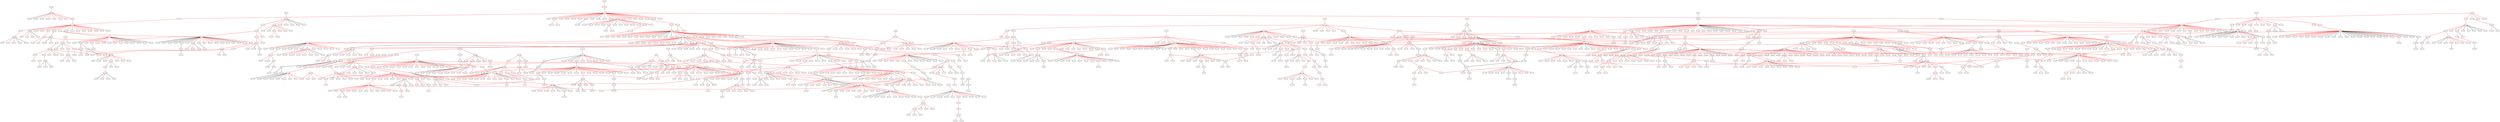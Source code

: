 strict graph "" {
	node [label="\N"];
	10	 [fontsize=0,
		height=0,
		label="*NSYNC",
		level=1,
		pos="-914.9799999999991,-1285.7300000000016",
		weight=286836,
		width=0];
	1065	 [fontsize=0,
		height=0,
		label="Jessica Simpson",
		level=2,
		pos="-712.8900000000076,-979.3699999999961",
		weight=298868,
		width=0];
	10 -- 1065	 [color=red];
	164	 [fontsize=0,
		height=0,
		label="Ashlee Simpson",
		level=4,
		pos="-1070.5200000000032,-514.8400000000074",
		weight=469115,
		width=0];
	1065 -- 164	 [color=red];
	2221	 [fontsize=0,
		height=0,
		label="The Pussycat\nDolls",
		level=5,
		pos="-1482.7900000000072,-702.2699999999976",
		weight=538598,
		width=0];
	164 -- 2221	 [color=red];
	1108	 [fontsize=0,
		height=0,
		label=JoJo,
		level=4,
		pos="-947.4999999999982,-158.79999999999654",
		weight=316204,
		width=0];
	164 -- 1108	 [color=red];
	358	 [fontsize=0,
		height=0,
		label="Britney Spears",
		level=5,
		pos="-1305.9500000000075,-184.69999999999993",
		weight=1022718,
		width=0];
	164 -- 358	 [color=red];
	1164	 [fontsize=0,
		height=0,
		label="Katy Perry",
		level=5,
		pos="-1136.0099999999984,109.40000000000225",
		weight=573653,
		width=0];
	164 -- 1164	 [color=red];
	1173	 [fontsize=0,
		height=0,
		label="Kelly Clarkson",
		level=5,
		pos="-1332.9500000000169,-472.5599999999888",
		weight=841862,
		width=0];
	164 -- 1173	 [color=red];
	1265	 [fontsize=0,
		height=0,
		label="Lindsay Lohan",
		level=4,
		pos="-986.9299999999976,-939.439999999994",
		weight=304837,
		width=0];
	164 -- 1265	 [color=red];
	1331	 [fontsize=0,
		height=0,
		label="Mandy Moore",
		level=2,
		pos="-1022.2300000000041,-1049.2600000000195",
		weight=281127,
		width=0];
	164 -- 1331	 [color=red];
	1411	 [fontsize=0,
		height=0,
		label="Michelle Branch",
		level=3,
		pos="-706.6600000000062,-548.5600000000123",
		weight=440679,
		width=0];
	164 -- 1411	 [color=red];
	1498	 [fontsize=0,
		height=0,
		label="Natasha Bedingfield",
		level=4,
		pos="-1359.320000000001,-1050.489999999987",
		weight=634312,
		width=0];
	164 -- 1498	 [color=red];
	1538	 [fontsize=0,
		height=0,
		label="No Doubt",
		level=2,
		pos="-1496.9600000000084,-1593.7700000000104",
		weight=910959,
		width=0];
	164 -- 1538	 [color=red];
	1508	 [fontsize=0,
		height=0,
		label="Nelly Furtado",
		level=3,
		pos="-1152.5700000000036,51.30000000000382",
		weight=1092709,
		width=0];
	164 -- 1508	 [color=red];
	1581	 [fontsize=0,
		height=0,
		label="P!nk",
		level=3,
		pos="-1438.0700000000104,-855.4500000000043",
		weight=293683,
		width=0];
	164 -- 1581	 [color=red];
	1642	 [fontsize=0,
		height=0,
		label=Pink,
		level=3,
		pos="-954.6799999999903,-12.629999999990218",
		weight=748518,
		width=0];
	164 -- 1642	 [color=red];
	191	 [fontsize=0,
		height=0,
		label="Avril Lavigne",
		level=4,
		pos="-1261.5099999999902,-869.0700000000024",
		weight=1025037,
		width=0];
	164 -- 191	 [color=red];
	2280	 [fontsize=0,
		height=0,
		label="The Veronicas",
		level=4,
		pos="-725.260000000003,-90.67000000001019",
		weight=247943,
		width=0];
	164 -- 2280	 [color=red];
	2395	 [fontsize=0,
		height=0,
		label="Vanessa Carlton",
		level=3,
		pos="-1634.5699999999924,-729.9100000000053",
		weight=403428,
		width=0];
	164 -- 2395	 [color=red];
	456	 [fontsize=0,
		height=0,
		label="Christina Aguilera",
		level=5,
		pos="-1557.5700000000113,-572.0200000000094",
		weight=947487,
		width=0];
	164 -- 456	 [color=red];
	921	 [fontsize=0,
		height=0,
		label="Gwen Stefani",
		level=5,
		pos="-441.2900000000036,-1051.9000000000015",
		weight=827112,
		width=0];
	164 -- 921	 [color=red];
	958	 [fontsize=0,
		height=0,
		label="Hilary Duff",
		level=2,
		pos="-1334.680000000003,-759.6400000000021",
		weight=408619,
		width=0];
	164 -- 958	 [color=red];
	1422	 [fontsize=0,
		height=0,
		label="Miley Cyrus",
		level=4,
		pos="-748.7465357779533,-379.70796779493674",
		weight=216043,
		width=0];
	164 -- 1422;
	1595	 [fontsize=0,
		height=0,
		label="Paris Hilton",
		level=5,
		pos="-1367.035557007546,-330.78198507580476",
		weight=208320,
		width=0];
	164 -- 1595;
	1340	 [fontsize=0,
		height=0,
		label="Mariah Carey",
		level=4,
		pos="-1874.84000000001,-1702.9299999999898",
		weight=720333,
		width=0];
	2221 -- 1340	 [color=red];
	1143	 [fontsize=0,
		height=0,
		label="Justin Timberlake",
		level=1,
		pos="-1873.0300000000107,-710.9800000000096",
		weight=972050,
		width=0];
	358 -- 1143	 [color=red];
	1922	 [fontsize=0,
		height=0,
		label="Spice Girls",
		level=2,
		pos="-1390.3399999999974,207.6999999999988",
		weight=445519,
		width=0];
	358 -- 1922	 [color=red];
	15	 [fontsize=0,
		height=0,
		label=311,
		level=2,
		pos="-1097.649999999996,-1368.7199999999943",
		weight=417857,
		width=0];
	1538 -- 15	 [color=red];
	1839	 [fontsize=0,
		height=0,
		label="Sheryl Crow",
		level=1,
		pos="-1311.8000000000072,-2175.030000000005",
		weight=605660,
		width=0];
	1538 -- 1839	 [color=red];
	1871	 [fontsize=0,
		height=0,
		label="Skunk Anansie",
		level=2,
		pos="-1564.9199999999935,-2441.2299999999987",
		weight=277102,
		width=0];
	1538 -- 1871	 [color=red];
	1882	 [fontsize=0,
		height=0,
		label="Smash Mouth",
		level=2,
		pos="-1240.0500000000093,-1243.9900000000052",
		weight=414274,
		width=0];
	1538 -- 1882	 [color=red];
	1973	 [fontsize=0,
		height=0,
		label=Sublime,
		level=2,
		pos="-933.6600000000017,-1472.2600000000073",
		weight=664300,
		width=0];
	1538 -- 1973	 [color=red];
	2085	 [fontsize=0,
		height=0,
		label="The Cardigans",
		level=3,
		pos="-1218.1800000000037,-1408.539999999999",
		weight=804033,
		width=0];
	1538 -- 2085	 [color=red];
	2101	 [fontsize=0,
		height=0,
		label="The Cranberries",
		level=1,
		pos="-1162.4099999999903,-1973.1299999999942",
		weight=1000991,
		width=0];
	1538 -- 2101	 [color=red];
	58	 [fontsize=0,
		height=0,
		label="Alanis Morissette",
		level=2,
		pos="-1145.769999999995,-1669.4699999999966",
		weight=881375,
		width=0];
	1538 -- 58	 [color=red];
	792	 [fontsize=0,
		height=0,
		label="Fiona Apple",
		level=3,
		pos="-1038.420000000002,-1644.4499999999916",
		weight=652836,
		width=0];
	1538 -- 792	 [color=red];
	851	 [fontsize=0,
		height=0,
		label=Garbage,
		level=3,
		pos="-1163.1999999999953,-1918.339999999997",
		weight=824282,
		width=0];
	1538 -- 851	 [color=red];
	963	 [fontsize=0,
		height=0,
		label=Hole,
		level=4,
		pos="-1324.9600000000048,-2250.83000000001",
		weight=360592,
		width=0];
	1538 -- 963	 [color=red];
	1980	 [fontsize=0,
		height=0,
		label="Sugar Ray",
		level=2,
		pos="-1666.9341982761218,-1554.2924238114106",
		weight=225325,
		width=0];
	1538 -- 1980;
	586	 [fontsize=0,
		height=0,
		label="Delta Goodrem",
		level=5,
		pos="-1287.5500000000159,511.3200000000046",
		weight=210939,
		width=0];
	2280 -- 586	 [color=red];
	1907	 [fontsize=0,
		height=0,
		label="Sophie Ellis-Bextor",
		level=5,
		pos="-305.479999999995,-435.57000000001733",
		weight=310619,
		width=0];
	921 -- 1907	 [color=red];
	1064	 [fontsize=0,
		height=0,
		label="Jesse McCartney",
		level=1,
		pos="-1590.6599739862272,-996.8594792240791",
		weight=202719,
		width=0];
	958 -- 1064;
	1000	 [fontsize=0,
		height=0,
		label=Incubus,
		level=1,
		pos="102.83999999999105,-1590.6599999999921",
		weight=1214650,
		width=0];
	831	 [fontsize=0,
		height=0,
		label=Fuel,
		level=1,
		pos="607.2899999999909,-1338.5300000000057",
		weight=373212,
		width=0];
	1000 -- 831	 [color=red];
	507	 [fontsize=0,
		height=0,
		label=Creed,
		level=1,
		pos="1097.1400000000076,-988.3699999999982",
		weight=566764,
		width=0];
	831 -- 507	 [color=red];
	1274	 [fontsize=0,
		height=0,
		label=Lit,
		level=2,
		pos="813.699999999998,-798.1800000000029",
		weight=192681,
		width=0];
	831 -- 1274	 [color=red];
	2282	 [fontsize=0,
		height=0,
		label="The Verve\nPipe",
		level=7,
		pos="-80.72000000000071,-1980.7000000000053",
		weight=171136,
		width=0];
	831 -- 2282	 [color=red];
	1363	 [fontsize=0,
		height=0,
		label="Matchbox Twenty",
		level=6,
		pos="665.8799999999947,-1627.2199999999925",
		weight=570024,
		width=0];
	831 -- 1363	 [color=red];
	1576	 [fontsize=0,
		height=0,
		label="Our Lady\nPeace",
		level=6,
		pos="234.99000000000706,-1039.9500000000044",
		weight=290309,
		width=0];
	831 -- 1576	 [color=red];
	1672	 [fontsize=0,
		height=0,
		label="Puddle of\nMudd",
		level=1,
		pos="338.7099999999955,-1086.6199999999935",
		weight=394073,
		width=0];
	831 -- 1672	 [color=red];
	17	 [fontsize=0,
		height=0,
		label="3 Doors\nDown",
		level=1,
		pos="-48.909999999998035,-1627.7800000000075",
		weight=949527,
		width=0];
	831 -- 17	 [color=red];
	1780	 [fontsize=0,
		height=0,
		label=Saliva,
		level=1,
		pos="602.8800000000001,-862.4499999999897",
		weight=316243,
		width=0];
	831 -- 1780	 [color=red];
	511	 [fontsize=0,
		height=0,
		label=Crossfade,
		level=1,
		pos="403.26000000000704,-940.6499999999922",
		weight=257392,
		width=0];
	831 -- 511	 [color=red];
	1934	 [fontsize=0,
		height=0,
		label=Staind,
		level=1,
		pos="122.6900000000096,-1281.6300000000156",
		weight=597418,
		width=0];
	831 -- 1934	 [color=red];
	548	 [fontsize=0,
		height=0,
		label=Daughtry,
		level=1,
		pos="-138.18000000000393,-1413.1200000000163",
		weight=206038,
		width=0];
	831 -- 548	 [color=red];
	2356	 [fontsize=0,
		height=0,
		label=Trapt,
		level=1,
		pos="43.640000000003965,-1113.1200000000053",
		weight=315592,
		width=0];
	831 -- 2356	 [color=red];
	375	 [fontsize=0,
		height=0,
		label=Bush,
		level=4,
		pos="1003.1199999999917,-1010.8800000000052",
		weight=546559,
		width=0];
	831 -- 375	 [color=red];
	439	 [fontsize=0,
		height=0,
		label=Chevelle,
		level=1,
		pos="1046.439999999995,-1281.8400000000038",
		weight=404631,
		width=0];
	831 -- 439	 [color=red];
	482	 [fontsize=0,
		height=0,
		label=Cold,
		level=1,
		pos="624.6200000000026,-1686.9799999999987",
		weight=240430,
		width=0];
	831 -- 482	 [color=red];
	77	 [fontsize=0,
		height=0,
		label="Alien Ant\nFarm",
		level=1,
		pos="34.789999999995416,-1436.1299999999928",
		weight=481750,
		width=0];
	831 -- 77	 [color=red];
	789	 [fontsize=0,
		height=0,
		label="Finger Eleven",
		level=1,
		pos="790.6699999999983,-943.3300000000012",
		weight=331711,
		width=0];
	831 -- 789	 [color=red];
	895	 [fontsize=0,
		height=0,
		label="Goo Goo\nDolls",
		level=7,
		pos="578.8399999999983,-826.9699999999958",
		weight=854056,
		width=0];
	831 -- 895	 [color=red];
	960	 [fontsize=0,
		height=0,
		label=Hinder,
		level=1,
		pos="927.1799999999939,-1351.2300000000055",
		weight=283860,
		width=0];
	831 -- 960	 [color=red];
	1841	 [fontsize=0,
		height=0,
		label=Shinedown,
		level=1,
		pos="1138.8347240641633,-1790.9186823748632",
		weight=169326,
		width=0];
	831 -- 1841;
	4	 [fontsize=0,
		height=0,
		label="12 Stones",
		level=1,
		pos="476.1963768170772,-1661.9697785772514",
		weight=201699,
		width=0];
	831 -- 4;
	578	 [fontsize=0,
		height=0,
		label=Default,
		level=1,
		pos="1257.440686793725,-1592.497316958228",
		weight=186893,
		width=0];
	831 -- 578;
	89	 [fontsize=0,
		height=0,
		label="Alter Bridge",
		level=1,
		pos="961.9258476741352,-1939.7194286876324",
		weight=231894,
		width=0];
	831 -- 89;
	2204	 [fontsize=0,
		height=0,
		label="Theory of\na Deadman",
		level=1,
		pos="1256.9074496285248,-1083.20181362126",
		weight=172224,
		width=0];
	831 -- 2204;
	1248	 [fontsize=0,
		height=0,
		label="Lenny Kravitz",
		level=8,
		pos="1397.9500000000007,-1108.259999999993",
		weight=800370,
		width=0];
	507 -- 1248	 [color=red];
	2050	 [fontsize=0,
		height=0,
		label="The Ataris",
		level=4,
		pos="1976.7599999999948,-773.2100000000188",
		weight=402386,
		width=0];
	1274 -- 2050	 [color=red];
	869	 [fontsize=0,
		height=0,
		label="Gin Blossoms",
		level=2,
		pos="-270.28000000000793,-2576.270000000005",
		weight=214073,
		width=0];
	2282 -- 869	 [color=red];
	668	 [fontsize=0,
		height=0,
		label="Duncan Sheik",
		level=8,
		pos="146.970000000013,-2865.990000000016",
		weight=101168,
		width=0];
	2282 -- 668	 [color=red];
	1278	 [fontsize=0,
		height=0,
		label=Live,
		level=7,
		pos="219.1799999999903,-1868.9100000000017",
		weight=509553,
		width=0];
	2282 -- 1278	 [color=red];
	1339	 [fontsize=0,
		height=0,
		label="Marcy Playground",
		level=7,
		pos="-202.39999999999964,-1792.479999999979",
		weight=244071,
		width=0];
	2282 -- 1339	 [color=red];
	1822	 [fontsize=0,
		height=0,
		label=Semisonic,
		level=6,
		pos="-386.9200000000046,-2329.9800000000223",
		weight=313910,
		width=0];
	2282 -- 1822	 [color=red];
	2287	 [fontsize=0,
		height=0,
		label="The Wallflowers",
		level=7,
		pos="327.5300000000052,-1683.2399999999957",
		weight=343767,
		width=0];
	2282 -- 2287	 [color=red];
	2354	 [fontsize=0,
		height=0,
		label=Train,
		level=7,
		pos="259.7600000000016,-2143.599999999999",
		weight=367682,
		width=0];
	2282 -- 2354	 [color=red];
	2409	 [fontsize=0,
		height=0,
		label="Vertical Horizon",
		level=7,
		pos="-387.2000000000007,-2145.5599999999963",
		weight=272035,
		width=0];
	2282 -- 2409	 [color=red];
	487	 [fontsize=0,
		height=0,
		label="Collective Soul",
		level=7,
		pos="-191.01000000000568,-2456.5499999999965",
		weight=380646,
		width=0];
	2282 -- 487	 [color=red];
	754	 [fontsize=0,
		height=0,
		label="Eve 6",
		level=2,
		pos="459.5899999999947,-1889.890000000013",
		weight=317568,
		width=0];
	2282 -- 754	 [color=red];
	755	 [fontsize=0,
		height=0,
		label=Everclear,
		level=2,
		pos="139.87999999998829,-2184.210000000005",
		weight=390700,
		width=0];
	2282 -- 755	 [color=red];
	965	 [fontsize=0,
		height=0,
		label="Hootie &\nthe Blowfish",
		level=2,
		pos="-249.72041662638776,-1937.2423622197116",
		weight=187205,
		width=0];
	2282 -- 965;
	619	 [fontsize=0,
		height=0,
		label=Dishwalla,
		level=7,
		pos="-59.31500833932614,-1807.519361840482",
		weight=146829,
		width=0];
	2282 -- 619;
	250	 [fontsize=0,
		height=0,
		label="Better Than\nEzra",
		level=7,
		pos="-222.30357002157143,-1878.7009813710029",
		weight=234650,
		width=0];
	2282 -- 250;
	1821	 [fontsize=0,
		height=0,
		label=Seether,
		level=2,
		pos="271.7499999999909,-804.7600000000074",
		weight=447230,
		width=0];
	511 -- 1821	 [color=red];
	1983	 [fontsize=0,
		height=0,
		label="Sunrise Avenue",
		level=8,
		pos="-937.990000000008,-3505.7800000000047",
		weight=181985,
		width=0];
	548 -- 1983	 [color=red];
	672	 [fontsize=0,
		height=0,
		label="Eagle-Eye Cherry",
		level=8,
		pos="1304.2599999999848,-1354.0800000000017",
		weight=300539,
		width=0];
	1248 -- 672	 [color=red];
	839	 [fontsize=0,
		height=0,
		label="Fun Lovin'\nCriminals",
		level=2,
		pos="1717.5055401604477,-967.963581093121",
		weight=191712,
		width=0];
	1248 -- 839;
	1074	 [fontsize=0,
		height=0,
		label="Jimmy Eat\nWorld",
		level=3,
		pos="2243.149999999995,-1011.310000000021",
		weight=936209,
		width=0];
	2050 -- 1074	 [color=red];
	1978	 [fontsize=0,
		height=0,
		label=Sugarcult,
		level=1,
		pos="1778.0999999999867,-286.74999999999557",
		weight=411221,
		width=0];
	2050 -- 1978	 [color=red];
	1545	 [fontsize=0,
		height=0,
		label="No Use for\na Name",
		level=4,
		pos="3212.4799999999923,-556.0299999999917",
		weight=207931,
		width=0];
	2050 -- 1545	 [color=red];
	1514	 [fontsize=0,
		height=0,
		label="New Found\nGlory",
		level=1,
		pos="2233.8899999999994,-503.9499999999954",
		weight=442726,
		width=0];
	2050 -- 1514	 [color=red];
	1800	 [fontsize=0,
		height=0,
		label="Saves the\nDay",
		level=6,
		pos="1681.6799999999903,-1021.4299999999881",
		weight=296485,
		width=0];
	2050 -- 1800	 [color=red];
	2144	 [fontsize=0,
		height=0,
		label="The Get\nUp Kids",
		level=4,
		pos="1984.6399999999958,-492.4599999999924",
		weight=281990,
		width=0];
	2050 -- 2144	 [color=red];
	2254	 [fontsize=0,
		height=0,
		label="The Starting\nLine",
		level=3,
		pos="2387.789999999981,-527.3800000000011",
		weight=302519,
		width=0];
	2050 -- 2254	 [color=red];
	336	 [fontsize=0,
		height=0,
		label="Box Car\nRacer",
		level=1,
		pos="1888.3000000000065,-923.4399999999943",
		weight=263873,
		width=0];
	2050 -- 336	 [color=red];
	81	 [fontsize=0,
		height=0,
		label="Alkaline Trio",
		level=3,
		pos="1459.1399999999958,-841.6700000000088",
		weight=437715,
		width=0];
	2050 -- 81	 [color=red];
	2387	 [fontsize=0,
		height=0,
		label="Unwritten Law",
		level=5,
		pos="2030.508832916329,-1118.043135538719",
		weight=221129,
		width=0];
	2050 -- 2387;
	97	 [fontsize=0,
		height=0,
		label="American Hi-Fi",
		level=1,
		pos="1830.87616084206,-677.4623495125307",
		weight=214134,
		width=0];
	2050 -- 97;
	93	 [fontsize=0,
		height=0,
		label="Amber Pacific",
		level=4,
		pos="2312.386042157201,-868.8864768959648",
		weight=172617,
		width=0];
	2050 -- 93;
	1767	 [fontsize=0,
		height=0,
		label=Rufio,
		level=4,
		pos="2111.1243101140426,-451.1151994010062",
		weight=176498,
		width=0];
	2050 -- 1767;
	1416	 [fontsize=0,
		height=0,
		label=Midtown,
		level=4,
		pos="2143.471399954815,-1079.8142033802606",
		weight=177685,
		width=0];
	2050 -- 1416;
	19	 [fontsize=0,
		height=0,
		label="4 Non\nBlondes",
		level=1,
		pos="-290.7600000000016,-2747.3300000000086",
		weight=176534,
		width=0];
	869 -- 19	 [color=red];
	1121	 [fontsize=0,
		height=0,
		label="Josh Kelley",
		level=5,
		pos="811.5199999999941,-2106.4999999999936",
		weight=144777,
		width=0];
	668 -- 1121	 [color=red];
	1835	 [fontsize=0,
		height=0,
		label="Shawn Colvin",
		level=1,
		pos="328.1199999999935,-3118.830000000015",
		weight=171442,
		width=0];
	668 -- 1835	 [color=red];
	1272	 [fontsize=0,
		height=0,
		label="Lisa Loeb",
		level=1,
		pos="-112.59000000001151,-2991.230000000009",
		weight=274835,
		width=0];
	668 -- 1272	 [color=red];
	1631	 [fontsize=0,
		height=0,
		label="Pete Yorn",
		level=5,
		pos="72.59999999999673,-2504.1000000000104",
		weight=273882,
		width=0];
	668 -- 1631	 [color=red];
	2331	 [fontsize=0,
		height=0,
		label="Toad the\nWet Sprocket",
		level=1,
		pos="143.29999999998518,-3969.8099999999927",
		weight=155873,
		width=0];
	668 -- 2331	 [color=red];
	2342	 [fontsize=0,
		height=0,
		label=Tonic,
		level=7,
		pos="-22.120000000005348,-3431.9900000000116",
		weight=204494,
		width=0];
	668 -- 2342	 [color=red];
	975	 [fontsize=0,
		height=0,
		label="Howie Day",
		level=8,
		pos="307.89999999999645,-2486.609999999981",
		weight=376179,
		width=0];
	668 -- 975	 [color=red];
	1605	 [fontsize=0,
		height=0,
		label="Paula Cole",
		level=1,
		pos="321.26266509943844,-2874.4619533678874",
		weight=176111,
		width=0];
	668 -- 1605;
	1367	 [fontsize=0,
		height=0,
		label="Matt Nathanson",
		level=6,
		pos="-169.5613829497388,-2718.9977824738535",
		weight=227609,
		width=0];
	668 -- 1367;
	303	 [fontsize=0,
		height=0,
		label="Blue October",
		level=5,
		pos="-38.07657186828601,-1634.2445375824045",
		weight=223936,
		width=0];
	619 -- 303;
	1567	 [fontsize=0,
		height=0,
		label=OneRepublic,
		level=6,
		pos="-1151.9699999999889,-4348.579999999985",
		weight=293660,
		width=0];
	1983 -- 1567	 [color=red];
	1857	 [fontsize=0,
		height=0,
		label="Simple Plan",
		level=1,
		pos="-1304.4300000000032,-3512.1900000000014",
		weight=581407,
		width=0];
	1983 -- 1857	 [color=red];
	2084	 [fontsize=0,
		height=0,
		label="The Calling",
		level=2,
		pos="-827.6700000000023,-3828.2200000000275",
		weight=385698,
		width=0];
	1983 -- 2084	 [color=red];
	2229	 [fontsize=0,
		height=0,
		label="The Rasmus",
		level=2,
		pos="-649.690000000006,-3658.8100000000013",
		weight=373522,
		width=0];
	1983 -- 2229	 [color=red];
	964	 [fontsize=0,
		height=0,
		label=Hoobastank,
		level=1,
		pos="-1163.8099999999968,-3886.0399999999954",
		weight=713239,
		width=0];
	1983 -- 964	 [color=red];
	1706	 [fontsize=0,
		height=0,
		label=Reamonn,
		level=8,
		pos="-1038.1847039020918,-3362.9138794139653",
		weight=196349,
		width=0];
	1983 -- 1706;
	1001	 [fontsize=0,
		height=0,
		label="India.Arie",
		level=3,
		pos="-3140.9000000000083,-6543.629999999985",
		weight=272268,
		width=0];
	1476	 [fontsize=0,
		height=0,
		label=Musiq,
		level=5,
		pos="-3069.8599999999983,-6252.459999999994",
		weight=110855,
		width=0];
	1001 -- 1476	 [color=red];
	1083	 [fontsize=0,
		height=0,
		label=Joe,
		level=1,
		pos="-2332.6699999999873,-6748.509999999995",
		weight=135278,
		width=0];
	1476 -- 1083	 [color=red];
	1097	 [fontsize=0,
		height=0,
		label="John Legend",
		level=3,
		pos="-3358.600000000003,-6195.700000000004",
		weight=420828,
		width=0];
	1476 -- 1097	 [color=red];
	1236	 [fontsize=0,
		height=0,
		label="Lauryn Hill",
		level=2,
		pos="-3466.2600000000148,-5565.78999999999",
		weight=406920,
		width=0];
	1476 -- 1236	 [color=red];
	742	 [fontsize=0,
		height=0,
		label="Erykah Badu",
		level=5,
		pos="-2621.4700000000043,-6106.840000000012",
		weight=382640,
		width=0];
	1476 -- 742	 [color=red];
	1069	 [fontsize=0,
		height=0,
		label="Jill Scott",
		level=5,
		pos="-2819.657427766882,-5600.851232050022",
		weight=233196,
		width=0];
	1476 -- 1069;
	1744	 [fontsize=0,
		height=0,
		label="Robin Thicke",
		level=4,
		pos="-3657.9932161802717,-6628.351784489578",
		weight=168586,
		width=0];
	1476 -- 1744;
	342	 [fontsize=0,
		height=0,
		label="Boyz II\nMen",
		level=1,
		pos="-2817.718374888225,-6903.320902580033",
		weight=224997,
		width=0];
	1476 -- 342;
	1283	 [fontsize=0,
		height=0,
		label=Lloyd,
		level=7,
		pos="-2437.8399999999942,-7176.120000000011",
		weight=127864,
		width=0];
	1083 -- 1283	 [color=red];
	1520	 [fontsize=0,
		height=0,
		label="Ne-Yo",
		level=3,
		pos="-2132.150000000003,-6239.899999999992",
		weight=449705,
		width=0];
	1083 -- 1520	 [color=red];
	1736	 [fontsize=0,
		height=0,
		label="R. Kelly",
		level=1,
		pos="-1523.6100000000083,-6804.240000000009",
		weight=377998,
		width=0];
	1083 -- 1736	 [color=red];
	2391	 [fontsize=0,
		height=0,
		label=Usher,
		level=1,
		pos="-1693.0700000000043,-6392.329999999989",
		weight=546757,
		width=0];
	1083 -- 2391	 [color=red];
	503	 [fontsize=0,
		height=0,
		label="Craig David",
		level=6,
		pos="-2016.6699999999955,-6945.119999999981",
		weight=312181,
		width=0];
	1083 -- 503	 [color=red];
	1344	 [fontsize=0,
		height=0,
		label=Mario,
		level=6,
		pos="-2983.764592717504,-7000.047561718607",
		weight=209723,
		width=0];
	1083 -- 1344;
	2464	 [fontsize=0,
		height=0,
		label="Wyclef Jean",
		level=3,
		pos="-3969.5199999999986,-4599.21",
		weight=255232,
		width=0];
	1236 -- 2464	 [color=red];
	1815	 [fontsize=0,
		height=0,
		label="Sean Kingston",
		level=3,
		pos="-2200.010000000017,-7468.209999999996",
		weight=289357,
		width=0];
	1283 -- 1815	 [color=red];
	450	 [fontsize=0,
		height=0,
		label="Chris Brown",
		level=3,
		pos="-2725.6799999999953,-7376.850000000015",
		weight=451767,
		width=0];
	1283 -- 450	 [color=red];
	1305	 [fontsize=0,
		height=0,
		label=Ludacris,
		level=7,
		pos="-3803.7100000000028,-3774.5800000000136",
		weight=423907,
		width=0];
	2464 -- 1305	 [color=red];
	275	 [fontsize=0,
		height=0,
		label="Black Eyed\nPeas",
		level=7,
		pos="-4415.390000000004,-4682.450000000011",
		weight=957174,
		width=0];
	2464 -- 275	 [color=red];
	56	 [fontsize=0,
		height=0,
		label=Akon,
		level=2,
		pos="-3962.3500000000176,-4962.610000000017",
		weight=589097,
		width=0];
	2464 -- 56	 [color=red];
	1003	 [fontsize=0,
		height=0,
		label=Infernal,
		level=3,
		pos="-393.18000000001257,-1477.2300000000014",
		weight=147992,
		width=0];
	1212	 [fontsize=0,
		height=0,
		label="Kylie Minogue",
		level=2,
		pos="-301.7199999999966,-1120.080000000009",
		weight=780058,
		width=0];
	1003 -- 1212	 [color=red];
	2385	 [fontsize=0,
		height=0,
		label="Uniting Nations",
		level=7,
		pos="-507.8099999999986,-1595.8000000000043",
		weight=103026,
		width=0];
	1003 -- 2385	 [color=red];
	413	 [fontsize=0,
		height=0,
		label=Cascada,
		level=5,
		pos="-644.1099999999983,-1335.6900000000014",
		weight=422222,
		width=0];
	1003 -- 413	 [color=red];
	910	 [fontsize=0,
		height=0,
		label="Groove Coverage",
		level=6,
		pos="-415.719999999993,-1214.420000000001",
		weight=249442,
		width=0];
	1003 -- 910	 [color=red];
	986	 [fontsize=0,
		height=0,
		label="Ian Van\nDahl",
		level=2,
		pos="-582.1499999999978,-1810.1799999999962",
		weight=207732,
		width=0];
	1003 -- 986	 [color=red];
	1212 -- 1907	 [color=red];
	878	 [fontsize=0,
		height=0,
		label="Global Deejays",
		level=4,
		pos="-708.2900000000095,-1694.450000000008",
		weight=154709,
		width=0];
	2385 -- 878	 [color=red];
	815	 [fontsize=0,
		height=0,
		label=Fragma,
		level=2,
		pos="-889.720000000003,-1950.5699999999988",
		weight=196835,
		width=0];
	986 -- 815	 [color=red];
	1861	 [fontsize=0,
		height=0,
		label="Siobhan Donaghy",
		level=4,
		pos="-556.2200000000116,-392.99999999999443",
		weight=105076,
		width=0];
	1907 -- 1861	 [color=red];
	1144	 [fontsize=0,
		height=0,
		label="Just Jack",
		level=6,
		pos="-261.3500000000022,98.67999999999995",
		weight=182697,
		width=0];
	1907 -- 1144	 [color=red];
	1218	 [fontsize=0,
		height=0,
		label="Lady GaGa",
		level=4,
		pos="-365.71000000001004,-118.969999999994",
		weight=461534,
		width=0];
	1907 -- 1218	 [color=red];
	1263	 [fontsize=0,
		height=0,
		label="Lily Allen",
		level=3,
		pos="3.2099999999995816,-658.429999999992",
		weight=735619,
		width=0];
	1907 -- 1263	 [color=red];
	131	 [fontsize=0,
		height=0,
		label=Annie,
		level=4,
		pos="-379.56999999999607,-46.200000000004934",
		weight=259435,
		width=0];
	1907 -- 131	 [color=red];
	1322	 [fontsize=0,
		height=0,
		label=Madonna,
		level=3,
		pos="-950.1199999999958,314.9300000000037",
		weight=1223315,
		width=0];
	1907 -- 1322	 [color=red];
	1385	 [fontsize=0,
		height=0,
		label="Melanie C",
		level=3,
		pos="-33.25999999999749,-420.2999999999962",
		weight=274824,
		width=0];
	1907 -- 1385	 [color=red];
	1417	 [fontsize=0,
		height=0,
		label=Mika,
		level=4,
		pos="32.78999999999496,-812.0699999999905",
		weight=692106,
		width=0];
	1907 -- 1417	 [color=red];
	1747	 [fontsize=0,
		height=0,
		label=Robyn,
		level=4,
		pos="-128.80999999999494,-834.3099999999985",
		weight=309001,
		width=0];
	1907 -- 1747	 [color=red];
	1807	 [fontsize=0,
		height=0,
		label="Scissor Sisters",
		level=5,
		pos="-128.53999999999724,-252.35000000000593",
		weight=603869,
		width=0];
	1907 -- 1807	 [color=red];
	1977	 [fontsize=0,
		height=0,
		label=Sugababes,
		level=4,
		pos="-120.0600000000045,-958.770000000001",
		weight=580581,
		width=0];
	1907 -- 1977	 [color=red];
	604	 [fontsize=0,
		height=0,
		label=Dido,
		level=3,
		pos="-614.8400000000029,-48.9500000000055",
		weight=957515,
		width=0];
	1907 -- 604	 [color=red];
	872	 [fontsize=0,
		height=0,
		label="Girls Aloud",
		level=2,
		pos="-785.7699999999941,29.660000000006335",
		weight=329039,
		width=0];
	1907 -- 872	 [color=red];
	889	 [fontsize=0,
		height=0,
		label=Goldfrapp,
		level=3,
		pos="-615.5200000000059,-265.9800000000033",
		weight=906439,
		width=0];
	1907 -- 889	 [color=red];
	1704	 [fontsize=0,
		height=0,
		label="Róisín Murphy",
		level=5,
		pos="-450.19883537569785,-533.0695681469214",
		weight=218622,
		width=0];
	1907 -- 1704;
	1825	 [fontsize=0,
		height=0,
		label=September,
		level=3,
		pos="-403.63554472187025,-579.8447245420645",
		weight=237685,
		width=0];
	1907 -- 1825;
	242	 [fontsize=0,
		height=0,
		label="Benny Benassi",
		level=4,
		pos="-693.300000000007,-1460.740000000008",
		weight=348601,
		width=0];
	878 -- 242	 [color=red];
	777	 [fontsize=0,
		height=0,
		label="Fedde le\nGrand",
		level=4,
		pos="-805.1975391224814,-1839.5659397259906",
		weight=192475,
		width=0];
	878 -- 777;
	1999	 [fontsize=0,
		height=0,
		label="System F",
		level=2,
		pos="-975.5900000000106,-2333.7300000000073",
		weight=115545,
		width=0];
	815 -- 1999	 [color=red];
	172	 [fontsize=0,
		height=0,
		label=ATB,
		level=2,
		pos="-683.8699999999972,-2026.1699999999987",
		weight=438399,
		width=0];
	815 -- 172	 [color=red];
	633	 [fontsize=0,
		height=0,
		label="DJ Sammy",
		level=2,
		pos="-1171.8400000000033,-2474.5899999999933",
		weight=208956,
		width=0];
	815 -- 633	 [color=red];
	20	 [fontsize=0,
		height=0,
		label="4 Strings",
		level=2,
		pos="-1008.99168045224,-1823.1966380147283",
		weight=175971,
		width=0];
	815 -- 20;
	991	 [fontsize=0,
		height=0,
		label=iiO,
		level=2,
		pos="-754.4618977952728,-1265.8068588998763",
		weight=173451,
		width=0];
	815 -- 991;
	1161	 [fontsize=0,
		height=0,
		label="Kate Ryan",
		level=3,
		pos="-1062.7608205495526,-1973.0773660135965",
		weight=193438,
		width=0];
	815 -- 1161;
	1796	 [fontsize=0,
		height=0,
		label="Sash!",
		level=4,
		pos="-722.6526528256572,-2256.9803945910726",
		weight=195018,
		width=0];
	815 -- 1796;
	1997	 [fontsize=0,
		height=0,
		label=Sylver,
		level=2,
		pos="-1033.4304567584504,-2049.5498551201745",
		weight=169309,
		width=0];
	815 -- 1997;
	1477	 [fontsize=0,
		height=0,
		label="Mutya Buena",
		level=4,
		pos="-449.63000000001193,-655.9799999999876",
		weight=149083,
		width=0];
	1861 -- 1477	 [color=red];
	2132	 [fontsize=0,
		height=0,
		label="The Feeling",
		level=3,
		pos="-327.6800000000103,387.97999999998945",
		weight=291405,
		width=0];
	1144 -- 2132	 [color=red];
	1405	 [fontsize=0,
		height=0,
		label="M.I.A.",
		level=8,
		pos="-592.9200000000073,76.37000000000808",
		weight=563873,
		width=0];
	1144 -- 1405	 [color=red];
	181	 [fontsize=0,
		height=0,
		label="Audio Bullys",
		level=5,
		pos="199.40999999998576,-386.2200000000047",
		weight=206117,
		width=0];
	1144 -- 181	 [color=red];
	1948	 [fontsize=0,
		height=0,
		label="Stereo MC's",
		level=6,
		pos="-1043.4300000000044,1009.7799999999883",
		weight=181042,
		width=0];
	1144 -- 1948	 [color=red];
	213	 [fontsize=0,
		height=0,
		label="Basement Jaxx",
		level=5,
		pos="-622.0099999999934,291.14999999999213",
		weight=580544,
		width=0];
	1144 -- 213	 [color=red];
	2259	 [fontsize=0,
		height=0,
		label="The Streets",
		level=6,
		pos="51.11999999999898,-160.0800000000146",
		weight=459699,
		width=0];
	1144 -- 2259	 [color=red];
	2271	 [fontsize=0,
		height=0,
		label="The Ting\nTings",
		level=4,
		pos="-618.2099999999982,452.0100000000019",
		weight=553469,
		width=0];
	1144 -- 2271	 [color=red];
	390	 [fontsize=0,
		height=0,
		label="Calvin Harris",
		level=6,
		pos="156.44000000000506,-596.5199999999883",
		weight=264959,
		width=0];
	1144 -- 390	 [color=red];
	534	 [fontsize=0,
		height=0,
		label="Daniel Bedingfield",
		level=6,
		pos="-757.3199999999974,337.8499999999949",
		weight=188172,
		width=0];
	1144 -- 534	 [color=red];
	744	 [fontsize=0,
		height=0,
		label=Estelle,
		level=2,
		pos="2.1299999999810098,89.32999999999481",
		weight=237700,
		width=0];
	1144 -- 744	 [color=red];
	87	 [fontsize=0,
		height=0,
		label=Alphabeat,
		level=4,
		pos="-395.8793022598484,39.5113378447121",
		weight=204174,
		width=0];
	131 -- 87;
	1370	 [fontsize=0,
		height=0,
		label="Mauro Picotto",
		level=8,
		pos="-736.0700000000015,-2246.8999999999896",
		weight=131819,
		width=0];
	1999 -- 1370	 [color=red];
	442	 [fontsize=0,
		height=0,
		label=Chicane,
		level=2,
		pos="-1077.1700000000037,-2840.0999999999894",
		weight=332065,
		width=0];
	1999 -- 442	 [color=red];
	544	 [fontsize=0,
		height=0,
		label=Darude,
		level=4,
		pos="-1362.090000000013,-3092.039999999984",
		weight=334531,
		width=0];
	633 -- 544	 [color=red];
	691	 [fontsize=0,
		height=0,
		label="Eiffel 65",
		level=4,
		pos="-1252.3242073409294,-2440.904407470917",
		weight=192523,
		width=0];
	633 -- 691;
	1004	 [fontsize=0,
		height=0,
		label="In Flames",
		level=4,
		pos="1851.0699999999997,7083.4",
		weight=514041,
		width=0];
	542	 [fontsize=0,
		height=0,
		label="Dark Tranquillity",
		level=5,
		pos="1708.1899999999987,6782.109999999999",
		weight=232932,
		width=0];
	1004 -- 542	 [color=red];
	101	 [fontsize=0,
		height=0,
		label="Amon Amarth",
		level=5,
		pos="1291.4900000000043,7218.640000000009",
		weight=224808,
		width=0];
	542 -- 101	 [color=red];
	149	 [fontsize=0,
		height=0,
		label="Arch Enemy",
		level=5,
		pos="1795.4199999999992,5984.319999999981",
		weight=307623,
		width=0];
	542 -- 149	 [color=red];
	103	 [fontsize=0,
		height=0,
		label=Amorphis,
		level=5,
		pos="2052.3341850228344,6724.113376647426",
		weight=206114,
		width=0];
	542 -- 103;
	1896	 [fontsize=0,
		height=0,
		label=Soilwork,
		level=4,
		pos="1391.7737707280503,6634.870065679672",
		weight=209276,
		width=0];
	542 -- 1896;
	731	 [fontsize=0,
		height=0,
		label=Ensiferum,
		level=5,
		pos="849.9800000000091,7423.049999999978",
		weight=181637,
		width=0];
	101 -- 731	 [color=red];
	1226	 [fontsize=0,
		height=0,
		label="Lamb of\nGod",
		level=4,
		pos="2034.8999999999978,4937.599999999998",
		weight=310308,
		width=0];
	149 -- 1226	 [color=red];
	2150	 [fontsize=0,
		height=0,
		label="The Haunted",
		level=5,
		pos="1491.2900000000036,6251.270000000007",
		weight=138500,
		width=0];
	149 -- 2150	 [color=red];
	446	 [fontsize=0,
		height=0,
		label="Children of\nBodom",
		level=5,
		pos="501.2100000000137,7459.169999999987",
		weight=450449,
		width=0];
	731 -- 446	 [color=red];
	1543	 [fontsize=0,
		height=0,
		label=Norther,
		level=5,
		pos="1035.0772918593275,8096.05394216352",
		weight=145502,
		width=0];
	731 -- 1543;
	791	 [fontsize=0,
		height=0,
		label=Finntroll,
		level=8,
		pos="803.7056770351783,7254.799014459093",
		weight=193715,
		width=0];
	731 -- 791;
	1826	 [fontsize=0,
		height=0,
		label=Sepultura,
		level=5,
		pos="1077.4199999999882,3509.410000000008",
		weight=376107,
		width=0];
	1226 -- 1826	 [color=red];
	1361	 [fontsize=0,
		height=0,
		label=Mastodon,
		level=7,
		pos="2620.1199999999963,5315.569999999981",
		weight=241190,
		width=0];
	1226 -- 1361	 [color=red];
	296	 [fontsize=0,
		height=0,
		label=Bloodbath,
		level=5,
		pos="1232.8699999999935,6535.709999999999",
		weight=104489,
		width=0];
	2150 -- 296	 [color=red];
	1005	 [fontsize=0,
		height=0,
		label="Ingrid Michaelson",
		level=3,
		pos="1806.1600000000017,-1901.550000000012",
		weight=254827,
		width=0];
	1713	 [fontsize=0,
		height=0,
		label="Regina Spektor",
		level=3,
		pos="1441.3599999999942,-1660.4300000000103",
		weight=689251,
		width=0];
	1005 -- 1713	 [color=red];
	2362	 [fontsize=0,
		height=0,
		label="Tristan Prettyman",
		level=5,
		pos="2222.010000000011,-2031.130000000017",
		weight=153970,
		width=0];
	1005 -- 2362	 [color=red];
	1079	 [fontsize=0,
		height=0,
		label="Joanna Newsom",
		level=3,
		pos="1679.7499999999964,-1646.439999999995",
		weight=368213,
		width=0];
	1713 -- 1079	 [color=red];
	1432	 [fontsize=0,
		height=0,
		label=Mirah,
		level=6,
		pos="1225.6499999999978,-1924.0600000000004",
		weight=308944,
		width=0];
	1713 -- 1432	 [color=red];
	1160	 [fontsize=0,
		height=0,
		label="Kate Nash",
		level=3,
		pos="1259.6200000000044,-1494.7300000000032",
		weight=512121,
		width=0];
	1713 -- 1160	 [color=red];
	1731	 [fontsize=0,
		height=0,
		label="Rilo Kiley",
		level=6,
		pos="1532.069999999996,-1941.3899999999953",
		weight=558451,
		width=0];
	1713 -- 1731	 [color=red];
	2121	 [fontsize=0,
		height=0,
		label="The Dresden\nDolls",
		level=8,
		pos="1416.6199999999926,-1544.069999999986",
		weight=329837,
		width=0];
	1713 -- 2121	 [color=red];
	997	 [fontsize=0,
		height=0,
		label="Imogen Heap",
		level=3,
		pos="1059.749999999991,-1712.8900000000008",
		weight=677093,
		width=0];
	1713 -- 997	 [color=red];
	44	 [fontsize=0,
		height=0,
		label="A Fine\nFrenzy",
		level=3,
		pos="1652.9405279383463,-1382.882691235066",
		weight=229882,
		width=0];
	1713 -- 44;
	1018	 [fontsize=0,
		height=0,
		label="Jack Johnson",
		level=7,
		pos="2083.3399999999983,-1462.2399999999934",
		weight=1099826,
		width=0];
	2362 -- 1018	 [color=red];
	1142	 [fontsize=0,
		height=0,
		label="Justin Nozuka",
		level=5,
		pos="2426.7599999999966,-2667.5900000000074",
		weight=107972,
		width=0];
	2362 -- 1142	 [color=red];
	104	 [fontsize=0,
		height=0,
		label="Amos Lee",
		level=4,
		pos="2523.0499999999884,-1771.250000000001",
		weight=276612,
		width=0];
	2362 -- 104	 [color=red];
	1045	 [fontsize=0,
		height=0,
		label="Jason Mraz",
		level=8,
		pos="1964.130000000001,-1689.89999999999",
		weight=643326,
		width=0];
	2362 -- 1045	 [color=red];
	2362 -- 1121	 [color=red];
	1209	 [fontsize=0,
		height=0,
		label="KT Tunstall",
		level=3,
		pos="2600.7599999999948,-2253.920000000004",
		weight=684225,
		width=0];
	2362 -- 1209	 [color=red];
	128	 [fontsize=0,
		height=0,
		label="Anna Nalick",
		level=3,
		pos="2256.8799999999956,-1636.219999999997",
		weight=305049,
		width=0];
	2362 -- 128	 [color=red];
	1684	 [fontsize=0,
		height=0,
		label="Rachael Yamagata",
		level=3,
		pos="2645.9599999999955,-2186.6599999999803",
		weight=348857,
		width=0];
	2362 -- 1684	 [color=red];
	1790	 [fontsize=0,
		height=0,
		label="Sara Bareilles",
		level=3,
		pos="2636.7199999999884,-1856.0800000000122",
		weight=351048,
		width=0];
	2362 -- 1790	 [color=red];
	2288	 [fontsize=0,
		height=0,
		label="The Weepies",
		level=4,
		pos="2246.1100000000006,-2383.1200000000026",
		weight=220100,
		width=0];
	2362 -- 2288	 [color=red];
	481	 [fontsize=0,
		height=0,
		label="Colbie Caillat",
		level=3,
		pos="1993.2099999999928,-1785.6499999999992",
		weight=374979,
		width=0];
	2362 -- 481	 [color=red];
	345	 [fontsize=0,
		height=0,
		label="Brandi Carlile",
		level=3,
		pos="1990.7018224390204,-2292.463800719984",
		weight=177229,
		width=0];
	2362 -- 345;
	1366	 [fontsize=0,
		height=0,
		label="Matt Costa",
		level=4,
		pos="1907.7306260170562,-2182.877499136618",
		weight=229045,
		width=0];
	2362 -- 1366;
	841	 [fontsize=0,
		height=0,
		label="G. Love &\nSpecial Sauce",
		level=2,
		pos="2165.781717242685,-2196.3210630739436",
		weight=192410,
		width=0];
	2362 -- 841;
	1437	 [fontsize=0,
		height=0,
		label="Missy Higgins",
		level=3,
		pos="2301.5599746356884,-1875.8189938324049",
		weight=190785,
		width=0];
	2362 -- 1437;
	352	 [fontsize=0,
		height=0,
		label="Brett Dennen",
		level=4,
		pos="2919.804444681349,-2014.4498743053841",
		weight=174875,
		width=0];
	2362 -- 352;
	1147	 [fontsize=0,
		height=0,
		label="Kaki King",
		level=5,
		pos="941.1499999999915,-1957.5800000000127",
		weight=105886,
		width=0];
	1432 -- 1147	 [color=red];
	830	 [fontsize=0,
		height=0,
		label="Frou Frou",
		level=3,
		pos="929.6099999999988,-1582.7600000000102",
		weight=640714,
		width=0];
	997 -- 830	 [color=red];
	549	 [fontsize=0,
		height=0,
		label="Dave Matthews &\nTim Reynolds",
		level=7,
		pos="2728.2299999999886,-1149.519999999999",
		weight=110409,
		width=0];
	1018 -- 549	 [color=red];
	1031	 [fontsize=0,
		height=0,
		label="James Morrison",
		level=3,
		pos="2723.420000000003,-2865.4500000000053",
		weight=450459,
		width=0];
	1142 -- 1031	 [color=red];
	1590	 [fontsize=0,
		height=0,
		label="Paolo Nutini",
		level=3,
		pos="2287.4499999999944,-2903.590000000004",
		weight=366738,
		width=0];
	1142 -- 1590	 [color=red];
	2018	 [fontsize=0,
		height=0,
		label="Teddy Geiger",
		level=8,
		pos="2566.000146754419,-2562.414486532564",
		weight=171716,
		width=0];
	1142 -- 2018;
	412	 [fontsize=0,
		height=0,
		label="Cary Brothers",
		level=4,
		pos="2292.4999999999854,-2703.639999999997",
		weight=273940,
		width=0];
	2288 -- 412	 [color=red];
	758	 [fontsize=0,
		height=0,
		label=Everlast,
		level=5,
		pos="2109.697315539076,-2361.638260579077",
		weight=207852,
		width=0];
	841 -- 758;
	1750	 [fontsize=0,
		height=0,
		label="Rodrigo y\nGabriela",
		level=8,
		pos="685.139999999994,-1993.87999999999",
		weight=133313,
		width=0];
	1147 -- 1750	 [color=red];
	1101	 [fontsize=0,
		height=0,
		label="John Mayer",
		level=5,
		pos="2525.8599999999833,-940.5800000000023",
		weight=788419,
		width=0];
	549 -- 1101	 [color=red];
	1102	 [fontsize=0,
		height=0,
		label="John Mayer\nTrio",
		level=5,
		pos="3181.359999999975,-774.2900000000019",
		weight=101264,
		width=0];
	549 -- 1102	 [color=red];
	1639	 [fontsize=0,
		height=0,
		label=Phish,
		level=7,
		pos="2925.37999999999,-1404.6700000000128",
		weight=166021,
		width=0];
	549 -- 1639	 [color=red];
	1702	 [fontsize=0,
		height=0,
		label="Ray LaMontagne",
		level=4,
		pos="2508.41,-1444.8799999999992",
		weight=343547,
		width=0];
	549 -- 1702	 [color=red];
	552	 [fontsize=0,
		height=0,
		label="Dave Matthews\nBand",
		level=7,
		pos="2941.939999999995,-823.0400000000001",
		weight=629789,
		width=0];
	549 -- 552	 [color=red];
	556	 [fontsize=0,
		height=0,
		label="David Gray",
		level=4,
		pos="2596.2499999999845,-902.4300000000013",
		weight=553719,
		width=0];
	549 -- 556	 [color=red];
	620	 [fontsize=0,
		height=0,
		label=Dispatch,
		level=8,
		pos="2597.4699999999975,-1642.6599999999944",
		weight=251459,
		width=0];
	549 -- 620	 [color=red];
	551	 [fontsize=0,
		height=0,
		label="Dave Matthews",
		level=8,
		pos="3421.9551066012327,-1226.5965210191448",
		weight=184828,
		width=0];
	549 -- 551;
	306	 [fontsize=0,
		height=0,
		label="Blues Traveler",
		level=6,
		pos="2384.5592258934194,-1088.780989221741",
		weight=178990,
		width=0];
	549 -- 306;
	643	 [fontsize=0,
		height=0,
		label="Donavon Frankenreiter",
		level=5,
		pos="2743.757139357771,-800.8686894493272",
		weight=220328,
		width=0];
	549 -- 643;
	2093	 [fontsize=0,
		height=0,
		label="The Click\nFive",
		level=1,
		pos="2705.1919854030057,-2457.053829933298",
		weight=111724,
		width=0];
	2018 -- 2093;
	1006	 [fontsize=0,
		height=0,
		label=Interpol,
		level=5,
		pos="-465.5100000000175,5441.779999999997",
		weight=1087041,
		width=0];
	1127	 [fontsize=0,
		height=0,
		label="Joy Division",
		level=6,
		pos="53.97000000000753,5417.38999999998",
		weight=764356,
		width=0];
	1006 -- 1127	 [color=red];
	1456	 [fontsize=0,
		height=0,
		label=Morrissey,
		level=8,
		pos="26.069999999985157,5857.810000000002",
		weight=581637,
		width=0];
	1127 -- 1456	 [color=red];
	1515	 [fontsize=0,
		height=0,
		label="New Order",
		level=8,
		pos="-434.77000000000135,5536.729999999997",
		weight=741154,
		width=0];
	1127 -- 1515	 [color=red];
	1840	 [fontsize=0,
		height=0,
		label="She Wants\nRevenge",
		level=6,
		pos="164.22000000000025,5002.320000000004",
		weight=257284,
		width=0];
	1127 -- 1840	 [color=red];
	1862	 [fontsize=0,
		height=0,
		label="Siouxsie and\nthe Banshees",
		level=3,
		pos="367.07999999999356,5039.089999999987",
		weight=340087,
		width=0];
	1127 -- 1862	 [color=red];
	1905	 [fontsize=0,
		height=0,
		label="Sonic Youth",
		level=6,
		pos="490.3499999999931,4985.210000000006",
		weight=746676,
		width=0];
	1127 -- 1905	 [color=red];
	2105	 [fontsize=0,
		height=0,
		label="The Cure",
		level=6,
		pos="-193.93000000000484,4975.089999999977",
		weight=1344110,
		width=0];
	1127 -- 2105	 [color=red];
	216	 [fontsize=0,
		height=0,
		label=Bauhaus,
		level=6,
		pos="539.3499999999913,5543.540000000007",
		weight=251617,
		width=0];
	1127 -- 216	 [color=red];
	2247	 [fontsize=0,
		height=0,
		label="The Smiths",
		level=6,
		pos="-180.10000000000218,5114.84",
		weight=847939,
		width=0];
	1127 -- 2247	 [color=red];
	380	 [fontsize=0,
		height=0,
		label=Buzzcocks,
		level=7,
		pos="148.11999999999034,6030.680000000007",
		weight=307283,
		width=0];
	1127 -- 380	 [color=red];
	2481	 [fontsize=0,
		height=0,
		label="Yo La\nTengo",
		level=6,
		pos="396.37000000000353,4255.669999999993",
		weight=501036,
		width=0];
	1905 -- 2481	 [color=red];
	2244	 [fontsize=0,
		height=0,
		label="The Sisters\nof Mercy",
		level=6,
		pos="708.2376563893204,5587.433810732877",
		weight=224487,
		width=0];
	216 -- 2244;
	1692	 [fontsize=0,
		height=0,
		label=Ramones,
		level=6,
		pos="-15.46000000001277,6240.6900000000105",
		weight=757401,
		width=0];
	380 -- 1692	 [color=red];
	2163	 [fontsize=0,
		height=0,
		label="The Jam",
		level=7,
		pos="251.50000000000182,6395.140000000038",
		weight=316470,
		width=0];
	380 -- 2163	 [color=red];
	2230	 [fontsize=0,
		height=0,
		label="The Raveonettes",
		level=7,
		pos="-338.15000000000555,3051.479999999999",
		weight=225545,
		width=0];
	2481 -- 2230	 [color=red];
	1614	 [fontsize=0,
		height=0,
		label=Pavement,
		level=5,
		pos="293.2399999999925,4493.58",
		weight=464010,
		width=0];
	2481 -- 1614	 [color=red];
	1947	 [fontsize=0,
		height=0,
		label=Stereolab,
		level=7,
		pos="798.3899999999867,4253.819999999999",
		weight=314069,
		width=0];
	2481 -- 1947	 [color=red];
	2286	 [fontsize=0,
		height=0,
		label="The Walkmen",
		level=4,
		pos="747.3999999999987,4532.010000000007",
		weight=334187,
		width=0];
	2481 -- 2286	 [color=red];
	1816	 [fontsize=0,
		height=0,
		label=Sebadoh,
		level=7,
		pos="222.2909105813551,4267.760398194641",
		weight=130792,
		width=0];
	2481 -- 1816;
	913	 [fontsize=0,
		height=0,
		label="Guided by\nVoices",
		level=7,
		pos="566.5102446564356,3950.955173393908",
		weight=206163,
		width=0];
	2481 -- 913;
	1851	 [fontsize=0,
		height=0,
		label="Silver Jews",
		level=7,
		pos="-173.5103158790307,4658.698211413204",
		weight=174930,
		width=0];
	2481 -- 1851;
	1300	 [fontsize=0,
		height=0,
		label=Low,
		level=8,
		pos="86.30829250305078,4095.480843221507",
		weight=226068,
		width=0];
	2481 -- 1300;
	359	 [fontsize=0,
		height=0,
		label=Broadcast,
		level=6,
		pos="382.9413830554463,3557.805410077075",
		weight=198863,
		width=0];
	2481 -- 359;
	2063	 [fontsize=0,
		height=0,
		label="The Beta\nBand",
		level=6,
		pos="696.9421617467497,4078.3138498720145",
		weight=235897,
		width=0];
	2481 -- 2063;
	2038	 [fontsize=0,
		height=0,
		label="The 69\nEyes",
		level=8,
		pos="877.1515227885093,5631.517159556203",
		weight=174859,
		width=0];
	2244 -- 2038;
	2373	 [fontsize=0,
		height=0,
		label="Type O\nNegative",
		level=5,
		pos="877.1191456946963,5631.590414668926",
		weight=195720,
		width=0];
	2244 -- 2373;
	1007	 [fontsize=0,
		height=0,
		label=INXS,
		level=7,
		pos="2143.500000000001,3644.079999999997",
		weight=514441,
		width=0];
	1389	 [fontsize=0,
		height=0,
		label="Men at\nWork",
		level=7,
		pos="2290.160000000009,3306.8200000000033",
		weight=251687,
		width=0];
	1007 -- 1389	 [color=red];
	1856	 [fontsize=0,
		height=0,
		label="Simple Minds",
		level=2,
		pos="2321.0499999999874,2930.259999999999",
		weight=378332,
		width=0];
	1389 -- 1856	 [color=red];
	2212	 [fontsize=0,
		height=0,
		label="The Police",
		level=7,
		pos="2567.5700000000043,3600.8900000000103",
		weight=957227,
		width=0];
	1389 -- 2212	 [color=red];
	1415	 [fontsize=0,
		height=0,
		label="Midnight Oil",
		level=8,
		pos="1951.6715714733837,3221.823457959091",
		weight=181802,
		width=0];
	1389 -- 1415;
	1916	 [fontsize=0,
		height=0,
		label="Spandau Ballet",
		level=2,
		pos="2809.150000000007,1607.5699999999915",
		weight=200569,
		width=0];
	1856 -- 1916	 [color=red];
	1858	 [fontsize=0,
		height=0,
		label="Simply Red",
		level=5,
		pos="3269.6699999999782,795.3399999999937",
		weight=330517,
		width=0];
	1916 -- 1858	 [color=red];
	788	 [fontsize=0,
		height=0,
		label="Fine Young\nCannibals",
		level=4,
		pos="4392.190000000008,914.0499999999969",
		weight=142913,
		width=0];
	1916 -- 788	 [color=red];
	819	 [fontsize=0,
		height=0,
		label="Frankie Goes\nto Hollywood",
		level=2,
		pos="2889.33,2943.619999999999",
		weight=241743,
		width=0];
	1916 -- 819	 [color=red];
	2440	 [fontsize=0,
		height=0,
		label="Wham!",
		level=6,
		pos="3001.0399999999845,2062.2100000000073",
		weight=326565,
		width=0];
	1916 -- 2440	 [color=red];
	1572	 [fontsize=0,
		height=0,
		label="Orchestral Manoeuvres in\nthe Dark",
		level=2,
		pos="3531.889999999982,1859.9599999999964",
		weight=269229,
		width=0];
	1916 -- 1572	 [color=red];
	45	 [fontsize=0,
		height=0,
		label="A Flock\nof Seagulls",
		level=3,
		pos="2504.829999999997,1763.1399999999926",
		weight=191016,
		width=0];
	1916 -- 45	 [color=red];
	2016	 [fontsize=0,
		height=0,
		label="Tears for\nFears",
		level=2,
		pos="3491.400000000005,1392.079999999984",
		weight=534460,
		width=0];
	1916 -- 2016	 [color=red];
	2160	 [fontsize=0,
		height=0,
		label="The Human\nLeague",
		level=2,
		pos="2559.260000000002,2753.2500000000023",
		weight=296795,
		width=0];
	1916 -- 2160	 [color=red];
	49	 [fontsize=0,
		height=0,
		label="a-ha",
		level=2,
		pos="2664.9199999999937,2452.8600000000015",
		weight=543486,
		width=0];
	1916 -- 49	 [color=red];
	669	 [fontsize=0,
		height=0,
		label="Duran Duran",
		level=2,
		pos="3352.0699999999915,1726.279999999996",
		weight=644639,
		width=0];
	1916 -- 669	 [color=red];
	2380	 [fontsize=0,
		height=0,
		label=Ultravox,
		level=2,
		pos="2688.4557688246223,1481.5437739106683",
		weight=196742,
		width=0];
	1916 -- 2380;
	28	 [fontsize=0,
		height=0,
		label=ABC,
		level=2,
		pos="2765.984823121251,1261.2528102586325",
		weight=173133,
		width=0];
	1916 -- 28;
	515	 [fontsize=0,
		height=0,
		label="Culture Club",
		level=6,
		pos="2637.085507185516,1578.5266287454574",
		weight=219778,
		width=0];
	1916 -- 515;
	1009	 [fontsize=0,
		height=0,
		label="Iron &\nWine",
		level=4,
		pos="-1693.739999999998,-76.75000000000796",
		weight=814278,
		width=0];
	797	 [fontsize=0,
		height=0,
		label="Fleet Foxes",
		level=5,
		pos="-2034.869999999995,26.64999999999702",
		weight=368486,
		width=0];
	1009 -- 797	 [color=red];
	1117	 [fontsize=0,
		height=0,
		label="José González",
		level=4,
		pos="-2430.779999999995,-516.6500000000062",
		weight=545027,
		width=0];
	797 -- 1117	 [color=red];
	114	 [fontsize=0,
		height=0,
		label="Andrew Bird",
		level=3,
		pos="-2083.7000000000144,-418.87999999999266",
		weight=483747,
		width=0];
	797 -- 114	 [color=red];
	124	 [fontsize=0,
		height=0,
		label="Animal Collective",
		level=3,
		pos="-2026.3699999999974,468.9699999999965",
		weight=467779,
		width=0];
	797 -- 124	 [color=red];
	320	 [fontsize=0,
		height=0,
		label="Bon Iver",
		level=4,
		pos="-3531.219999999982,350.32000000000414",
		weight=202669,
		width=0];
	797 -- 320	 [color=red];
	1478	 [fontsize=0,
		height=0,
		label="M. Ward",
		level=5,
		pos="-2226.980000000005,177.89999999999247",
		weight=327010,
		width=0];
	797 -- 1478	 [color=red];
	148	 [fontsize=0,
		height=0,
		label="Arcade Fire",
		level=5,
		pos="-1666.8099999999943,165.56000000000108",
		weight=483352,
		width=0];
	797 -- 148	 [color=red];
	1487	 [fontsize=0,
		height=0,
		label="My Morning\nJacket",
		level=6,
		pos="-2502.080000000006,-35.63000000000022",
		weight=379393,
		width=0];
	797 -- 1487	 [color=red];
	1537	 [fontsize=0,
		height=0,
		label="Noah and\nthe Whale",
		level=6,
		pos="-2834.5899999999965,13.009999999999195",
		weight=108674,
		width=0];
	797 -- 1537	 [color=red];
	905	 [fontsize=0,
		height=0,
		label="Great Lake\nSwimmers",
		level=7,
		pos="-2298.860000000013,509.3900000000102",
		weight=183333,
		width=0];
	797 -- 905	 [color=red];
	1976	 [fontsize=0,
		height=0,
		label="Sufjan Stevens",
		level=5,
		pos="-2006.5900000000124,-525.6199999999925",
		weight=772295,
		width=0];
	797 -- 1976	 [color=red];
	207	 [fontsize=0,
		height=0,
		label="Band of\nHorses",
		level=5,
		pos="-2508.8400000000056,-283.73000000000593",
		weight=408313,
		width=0];
	797 -- 207	 [color=red];
	2112	 [fontsize=0,
		height=0,
		label="The Decemberists",
		level=3,
		pos="-2328.400000000009,-343.4700000000029",
		weight=715277,
		width=0];
	797 -- 2112	 [color=red];
	2197	 [fontsize=0,
		height=0,
		label="The National",
		level=5,
		pos="-1791.1199999999988,-234.85000000000042",
		weight=409138,
		width=0];
	797 -- 2197	 [color=red];
	2242	 [fontsize=0,
		height=0,
		label="The Shins",
		level=5,
		pos="-1802.270000000015,-323.4100000000034",
		weight=1074793,
		width=0];
	797 -- 2242	 [color=red];
	231	 [fontsize=0,
		height=0,
		label=Beirut,
		level=5,
		pos="-1977.6900000000026,560.7200000000095",
		weight=360793,
		width=0];
	797 -- 231	 [color=red];
	2393	 [fontsize=0,
		height=0,
		label="Vampire Weekend",
		level=3,
		pos="-2200.880000000013,-457.67999999999944",
		weight=407130,
		width=0];
	797 -- 2393	 [color=red];
	599	 [fontsize=0,
		height=0,
		label=DeVotchKa,
		level=5,
		pos="-2753.8899999999912,-358.47999999998797",
		weight=163024,
		width=0];
	797 -- 599	 [color=red];
	908	 [fontsize=0,
		height=0,
		label="Grizzly Bear",
		level=3,
		pos="-1771.5799999999965,351.39000000000306",
		weight=262914,
		width=0];
	797 -- 908	 [color=red];
	1124	 [fontsize=0,
		height=0,
		label="Joshua Radin",
		level=4,
		pos="-2811.57999999999,-583.9099999999971",
		weight=254988,
		width=0];
	1117 -- 1124	 [color=red];
	1517	 [fontsize=0,
		height=0,
		label="Newton Faulkner",
		level=8,
		pos="-2384.5866699845787,-590.6675860010246",
		weight=201563,
		width=0];
	1117 -- 1517;
	1523	 [fontsize=0,
		height=0,
		label="Nick Drake",
		level=4,
		pos="-4693.800000000007,1153.070000000011",
		weight=657487,
		width=0];
	320 -- 1523	 [color=red];
	138	 [fontsize=0,
		height=0,
		label="Antony and\nthe Johnsons",
		level=5,
		pos="-3227.510000000001,401.179999999992",
		weight=334464,
		width=0];
	320 -- 138	 [color=red];
	492	 [fontsize=0,
		height=0,
		label="Conor Oberst",
		level=6,
		pos="-4155.439999999993,402.23000000000013",
		weight=108756,
		width=0];
	320 -- 492	 [color=red];
	531	 [fontsize=0,
		height=0,
		label="Damien Rice",
		level=4,
		pos="-3654.260000000014,549.420000000004",
		weight=765745,
		width=0];
	320 -- 531	 [color=red];
	1232	 [fontsize=0,
		height=0,
		label="Laura Marling",
		level=6,
		pos="-3582.68203191904,5.13818171275102",
		weight=233069,
		width=0];
	320 -- 1232;
	2213	 [fontsize=0,
		height=0,
		label="The Polyphonic\nSpree",
		level=5,
		pos="-1417.0699999999988,-161.88000000000022",
		weight=223443,
		width=0];
	148 -- 2213	 [color=red];
	1488	 [fontsize=0,
		height=0,
		label="Mystery Jets",
		level=3,
		pos="-3969.69999999998,-48.70000000000164",
		weight=224026,
		width=0];
	1537 -- 1488	 [color=red];
	1561	 [fontsize=0,
		height=0,
		label="Okkervil River",
		level=5,
		pos="-2617.4500000000003,368.5099999999993",
		weight=300893,
		width=0];
	905 -- 1561	 [color=red];
	1619	 [fontsize=0,
		height=0,
		label="Pedro the\nLion",
		level=8,
		pos="-3308.690000000005,-777.8299999999956",
		weight=240022,
		width=0];
	1976 -- 1619	 [color=red];
	388	 [fontsize=0,
		height=0,
		label=Calexico,
		level=7,
		pos="-3172.5400000000072,-256.1399999999894",
		weight=330058,
		width=0];
	599 -- 388	 [color=red];
	886	 [fontsize=0,
		height=0,
		label="Gogol Bordello",
		level=8,
		pos="-2973.3200000000224,-87.9200000000011",
		weight=271704,
		width=0];
	599 -- 886	 [color=red];
	1054	 [fontsize=0,
		height=0,
		label="Jeff Buckley",
		level=7,
		pos="-4327.809999999988,1442.9599999999868",
		weight=761225,
		width=0];
	1523 -- 1054	 [color=red];
	1099	 [fontsize=0,
		height=0,
		label="John Martyn",
		level=8,
		pos="-4069.2900000000063,1196.5099999999975",
		weight=104145,
		width=0];
	1523 -- 1099	 [color=red];
	69	 [fontsize=0,
		height=0,
		label="Alexi Murdoch",
		level=4,
		pos="-5055.470000000009,1674.180000000008",
		weight=180196,
		width=0];
	1523 -- 69	 [color=red];
	2340	 [fontsize=0,
		height=0,
		label="Tom Waits",
		level=7,
		pos="-5507.11000000001,1318.6399999999944",
		weight=622809,
		width=0];
	1523 -- 2340	 [color=red];
	1855	 [fontsize=0,
		height=0,
		label="Simon &\nGarfunkel",
		level=7,
		pos="-4471.870000000003,1709.1900000000041",
		weight=945402,
		width=0];
	1523 -- 1855	 [color=red];
	312	 [fontsize=0,
		height=0,
		label="Bob Dylan",
		level=7,
		pos="-4835.00000000001,1551.4199999999992",
		weight=1228317,
		width=0];
	1523 -- 312	 [color=red];
	322	 [fontsize=0,
		height=0,
		label="Bonnie 'Prince'\nBilly",
		level=5,
		pos="-4244.640000000005,935.0500000000037",
		weight=301843,
		width=0];
	1523 -- 322	 [color=red];
	420	 [fontsize=0,
		height=0,
		label="Cat Stevens",
		level=7,
		pos="-4364.809999999999,1811.6799999999967",
		weight=546004,
		width=0];
	1523 -- 420	 [color=red];
	596	 [fontsize=0,
		height=0,
		label="Devendra Banhart",
		level=3,
		pos="-4302.830000000009,1221.390000000009",
		weight=444185,
		width=0];
	1523 -- 596	 [color=red];
	650	 [fontsize=0,
		height=0,
		label=Donovan,
		level=7,
		pos="-5057.579999999993,863.1199999999914",
		weight=329147,
		width=0];
	1523 -- 650	 [color=red];
	2404	 [fontsize=0,
		height=0,
		label="Vashti Bunyan",
		level=3,
		pos="-4669.855413122121,455.48705125443564",
		weight=174335,
		width=0];
	1523 -- 2404;
	1525	 [fontsize=0,
		height=0,
		label=Nico,
		level=8,
		pos="-4985.897835915599,519.1345396613814",
		weight=210589,
		width=0];
	1523 -- 1525;
	240	 [fontsize=0,
		height=0,
		label="Ben Kweller",
		level=3,
		pos="-4430.170000000009,497.22000000002265",
		weight=377399,
		width=0];
	492 -- 240	 [color=red];
	2048	 [fontsize=0,
		height=0,
		label="The Apples\nin Stereo",
		level=5,
		pos="-2107.120000000021,1226.540000000005",
		weight=225617,
		width=0];
	2213 -- 2048	 [color=red];
	2186	 [fontsize=0,
		height=0,
		label="The Magic\nNumbers",
		level=6,
		pos="-2416.540000000003,-1012.4300000000001",
		weight=311402,
		width=0];
	2213 -- 2186	 [color=red];
	1392	 [fontsize=0,
		height=0,
		label="Mercury Rev",
		level=7,
		pos="-1331.5989396533432,-179.40497128528114",
		weight=187376,
		width=0];
	2213 -- 1392;
	981	 [fontsize=0,
		height=0,
		label="I'm From\nBarcelona",
		level=5,
		pos="-1395.3642562573102,-246.3861386167282",
		weight=188730,
		width=0];
	2213 -- 981;
	1230	 [fontsize=0,
		height=0,
		label="Late of\nthe Pier",
		level=7,
		pos="-4234.519999999992,279.7899999999926",
		weight=247598,
		width=0];
	1488 -- 1230	 [color=red];
	1600	 [fontsize=0,
		height=0,
		label="Patrick Wolf",
		level=5,
		pos="-3799.6400000000076,211.6500000000002",
		weight=339277,
		width=0];
	1488 -- 1600	 [color=red];
	2334	 [fontsize=0,
		height=0,
		label="Tokyo Police\nClub",
		level=5,
		pos="-4216.669999999994,-209.23999999999427",
		weight=258878,
		width=0];
	1488 -- 2334	 [color=red];
	293	 [fontsize=0,
		height=0,
		label="Bloc Party",
		level=5,
		pos="-4430.0499999999965,-68.43000000001041",
		weight=1280409,
		width=0];
	1488 -- 293	 [color=red];
	805	 [fontsize=0,
		height=0,
		label=Foals,
		level=7,
		pos="-3896.340000000002,-295.2200000000039",
		weight=265087,
		width=0];
	1488 -- 805	 [color=red];
	894	 [fontsize=0,
		height=0,
		label="Good Shoes",
		level=3,
		pos="-3399.043567303226,-450.6285377316801",
		weight=196826,
		width=0];
	1488 -- 894;
	1402	 [fontsize=0,
		height=0,
		label=mewithoutYou,
		level=6,
		pos="-4121.789999999984,-474.0699999999998",
		weight=132963,
		width=0];
	1619 -- 1402	 [color=red];
	1641	 [fontsize=0,
		height=0,
		label=Pinback,
		level=4,
		pos="-3700.240000000007,-946.399999999996",
		weight=303216,
		width=0];
	1619 -- 1641	 [color=red];
	517	 [fontsize=0,
		height=0,
		label=Cursive,
		level=5,
		pos="-3511.5300000000025,-987.8199999999952",
		weight=306166,
		width=0];
	1619 -- 517	 [color=red];
	707	 [fontsize=0,
		height=0,
		label="Elliott Smith",
		level=5,
		pos="-3533.300000000001,-565.4199999999969",
		weight=810691,
		width=0];
	1619 -- 707	 [color=red];
	902	 [fontsize=0,
		height=0,
		label=Grandaddy,
		level=7,
		pos="-3131.110000000008,-607.5000000000019",
		weight=338703,
		width=0];
	1619 -- 902	 [color=red];
	1413	 [fontsize=0,
		height=0,
		label=Midlake,
		level=6,
		pos="-3142.285186560549,-1084.6007066678762",
		weight=174137,
		width=0];
	1619 -- 1413;
	2045	 [fontsize=0,
		height=0,
		label="The American\nAnalog Set",
		level=4,
		pos="-3309.924292442265,-428.83529384029964",
		weight=195624,
		width=0];
	1619 -- 2045;
	2447	 [fontsize=0,
		height=0,
		label=Wilco,
		level=5,
		pos="-3376.3400000000056,-193.2499999999917",
		weight=592002,
		width=0];
	388 -- 2447	 [color=red];
	1506	 [fontsize=0,
		height=0,
		label="Neko Case",
		level=7,
		pos="-3265.471442734327,-592.5364556243903",
		weight=227957,
		width=0];
	388 -- 1506;
	1824	 [fontsize=0,
		height=0,
		label=Sentenced,
		level=5,
		pos="1219.5699881032788,8769.527192945678",
		weight=196004,
		width=0];
	1543 -- 1824;
	1592	 [fontsize=0,
		height=0,
		label="Paradise Lost",
		level=5,
		pos="1403.744135215973,9443.034500370011",
		weight=199139,
		width=0];
	1824 -- 1592;
	1011	 [fontsize=0,
		height=0,
		label="Iron Maiden",
		level=3,
		pos="6170.369999999992,4500.950000000023",
		weight=836037,
		width=0];
	949	 [fontsize=0,
		height=0,
		label=Helloween,
		level=5,
		pos="5920.1399999999885,4198.380000000001",
		weight=297463,
		width=0];
	1011 -- 949	 [color=red];
	1129	 [fontsize=0,
		height=0,
		label="Judas Priest",
		level=3,
		pos="5875.8799999999865,4624.18999999999",
		weight=490388,
		width=0];
	949 -- 1129	 [color=red];
	1335	 [fontsize=0,
		height=0,
		label=Manowar,
		level=3,
		pos="5451.819999999978,4344.739999999997",
		weight=287888,
		width=0];
	949 -- 1335	 [color=red];
	1902	 [fontsize=0,
		height=0,
		label="Sonata Arctica",
		level=5,
		pos="5469.8999999999905,4845.650000000002",
		weight=349647,
		width=0];
	949 -- 1902	 [color=red];
	362	 [fontsize=0,
		height=0,
		label="Bruce Dickinson",
		level=7,
		pos="6161.3100000000195,3619.9000000000015",
		weight=186862,
		width=0];
	949 -- 362	 [color=red];
	1967	 [fontsize=0,
		height=0,
		label=Stratovarius,
		level=5,
		pos="5709.389999999999,3663.2199999999903",
		weight=243615,
		width=0];
	949 -- 1967	 [color=red];
	589	 [fontsize=0,
		height=0,
		label="Demons &\nWizards",
		level=5,
		pos="6618.219999999994,4184.370000000003",
		weight=146421,
		width=0];
	949 -- 589	 [color=red];
	655	 [fontsize=0,
		height=0,
		label=DragonForce,
		level=6,
		pos="5486.44999999999,3966.729999999986",
		weight=336162,
		width=0];
	949 -- 655	 [color=red];
	1529	 [fontsize=0,
		height=0,
		label=Nightwish,
		level=3,
		pos="5240.579999999973,5348.599999999972",
		weight=674973,
		width=0];
	1902 -- 1529	 [color=red];
	1801	 [fontsize=0,
		height=0,
		label=Saxon,
		level=3,
		pos="6411.160000000025,3178.65000000001",
		weight=173883,
		width=0];
	362 -- 1801	 [color=red];
	287	 [fontsize=0,
		height=0,
		label="Blind Guardian",
		level=5,
		pos="7010.52999999997,4217.399999999985",
		weight=339213,
		width=0];
	589 -- 287	 [color=red];
	929	 [fontsize=0,
		height=0,
		label=HammerFall,
		level=5,
		pos="6743.729999999989,4568.590000000013",
		weight=261582,
		width=0];
	589 -- 929	 [color=red];
	988	 [fontsize=0,
		height=0,
		label="Iced Earth",
		level=7,
		pos="6825.63999999997,3872.499999999998",
		weight=295248,
		width=0];
	589 -- 988	 [color=red];
	1149	 [fontsize=0,
		height=0,
		label=Kamelot,
		level=5,
		pos="6282.372904701002,3572.4859895858153",
		weight=216233,
		width=0];
	589 -- 1149;
	189	 [fontsize=0,
		height=0,
		label=Avantasia,
		level=5,
		pos="6214.083832151242,4753.465133925648",
		weight=170353,
		width=0];
	589 -- 189;
	684	 [fontsize=0,
		height=0,
		label=Edguy,
		level=5,
		pos="7165.5268149646545,4617.5565232374765",
		weight=182753,
		width=0];
	589 -- 684;
	2465	 [fontsize=0,
		height=0,
		label=Xandria,
		level=3,
		pos="4863.00000000001,6069.97999999998",
		weight=146459,
		width=0];
	1529 -- 2465	 [color=red];
	141	 [fontsize=0,
		height=0,
		label=Apocalyptica,
		level=3,
		pos="5595.240000000003,5438.000000000036",
		weight=528633,
		width=0];
	1529 -- 141	 [color=red];
	1580	 [fontsize=0,
		height=0,
		label="Ozzy Osbourne",
		level=3,
		pos="6299.4000000000015,2664.8799999999796",
		weight=616696,
		width=0];
	1801 -- 1580	 [color=red];
	281	 [fontsize=0,
		height=0,
		label="Black Sabbath",
		level=3,
		pos="6840.909999999982,2931.0199999999886",
		weight=875812,
		width=0];
	1801 -- 281	 [color=red];
	613	 [fontsize=0,
		height=0,
		label=Dio,
		level=3,
		pos="6024.400000000009,3134.5699999999897",
		weight=324642,
		width=0];
	1801 -- 613	 [color=red];
	1012	 [fontsize=0,
		height=0,
		label="Isaac Hayes",
		level=4,
		pos="2401.609999999995,2498.9099999999908",
		weight=272216,
		width=0];
	2200	 [fontsize=0,
		height=0,
		label="The O'Jays",
		level=4,
		pos="2050.76,2344.2999999999943",
		weight=143905,
		width=0];
	1012 -- 2200	 [color=red];
	264	 [fontsize=0,
		height=0,
		label="Bill Withers",
		level=4,
		pos="1773.2799999999988,3240.899999999998",
		weight=342098,
		width=0];
	2200 -- 264	 [color=red];
	2162	 [fontsize=0,
		height=0,
		label="The Isley\nBrothers",
		level=4,
		pos="1936.1100000000079,2251.58",
		weight=270478,
		width=0];
	2200 -- 2162	 [color=red];
	212	 [fontsize=0,
		height=0,
		label="Barry White",
		level=4,
		pos="2639.819999999996,1250.5499999999993",
		weight=332930,
		width=0];
	2200 -- 212	 [color=red];
	1957	 [fontsize=0,
		height=0,
		label="Stevie Wonder",
		level=4,
		pos="2231.419999999991,2729.8300000000127",
		weight=717797,
		width=0];
	2200 -- 1957	 [color=red];
	71	 [fontsize=0,
		height=0,
		label="Al Green",
		level=4,
		pos="2314.8099999999913,2307.609999999996",
		weight=488249,
		width=0];
	2200 -- 71	 [color=red];
	676	 [fontsize=0,
		height=0,
		label="Earth, Wind\n& Fire",
		level=6,
		pos="1716.8709127104876,2445.8721703731526",
		weight=176780,
		width=0];
	2200 -- 676;
	489	 [fontsize=0,
		height=0,
		label=Commodores,
		level=6,
		pos="1913.2070675016994,1659.994144126742",
		weight=212591,
		width=0];
	2200 -- 489;
	1029	 [fontsize=0,
		height=0,
		label="James Brown",
		level=4,
		pos="2164.310000000003,3403.439999999993",
		weight=595105,
		width=0];
	264 -- 1029	 [color=red];
	1575	 [fontsize=0,
		height=0,
		label="Otis Redding",
		level=4,
		pos="1859.5499999999884,3875.8",
		weight=420659,
		width=0];
	264 -- 1575	 [color=red];
	1783	 [fontsize=0,
		height=0,
		label="Sam Cooke",
		level=4,
		pos="1594.9199999999964,3199.3899999999985",
		weight=261479,
		width=0];
	264 -- 1783	 [color=red];
	518	 [fontsize=0,
		height=0,
		label="Curtis Mayfield",
		level=4,
		pos="2174.529999999986,3085.0499999999893",
		weight=294229,
		width=0];
	264 -- 518	 [color=red];
	2454	 [fontsize=0,
		height=0,
		label="Wilson Pickett",
		level=4,
		pos="1644.2530634796822,3358.380878246273",
		weight=189818,
		width=0];
	264 -- 2454;
	1725	 [fontsize=0,
		height=0,
		label="Rick James",
		level=8,
		pos="1896.399999999996,2204.6599999999926",
		weight=179537,
		width=0];
	2162 -- 1725	 [color=red];
	212 -- 1858	 [color=red];
	1663	 [fontsize=0,
		height=0,
		label=Prince,
		level=8,
		pos="1982.2600000000048,2056.8199999999824",
		weight=664339,
		width=0];
	1725 -- 1663	 [color=red];
	1961	 [fontsize=0,
		height=0,
		label=Sting,
		level=5,
		pos="3955.5200000000023,170.74000000000058",
		weight=760579,
		width=0];
	1858 -- 1961	 [color=red];
	132	 [fontsize=0,
		height=0,
		label="Annie Lennox",
		level=3,
		pos="3887.359999999975,800.6799999999965",
		weight=363635,
		width=0];
	1858 -- 132	 [color=red];
	1638	 [fontsize=0,
		height=0,
		label="Phil Collins",
		level=7,
		pos="2891.279999999986,1121.670000000001",
		weight=657205,
		width=0];
	1858 -- 1638	 [color=red];
	1776	 [fontsize=0,
		height=0,
		label=Sade,
		level=4,
		pos="3631.0899999999892,766.0199999999962",
		weight=468517,
		width=0];
	1858 -- 1776	 [color=red];
	1814	 [fontsize=0,
		height=0,
		label=Seal,
		level=5,
		pos="3400.379999999989,1173.8900000000053",
		weight=407957,
		width=0];
	1858 -- 1814	 [color=red];
	2328	 [fontsize=0,
		height=0,
		label="Tina Turner",
		level=5,
		pos="3248.489999999999,614.7700000000058",
		weight=366221,
		width=0];
	1858 -- 2328	 [color=red];
	749	 [fontsize=0,
		height=0,
		label=Eurythmics,
		level=2,
		pos="3036.180000000002,691.0099999999901",
		weight=537321,
		width=0];
	1858 -- 749	 [color=red];
	845	 [fontsize=0,
		height=0,
		label=Gabrielle,
		level=8,
		pos="3553.00290097763,999.1077492365365",
		weight=178191,
		width=0];
	1858 -- 845;
	1742	 [fontsize=0,
		height=0,
		label="Robert Palmer",
		level=7,
		pos="2575.361251061322,866.9687286537318",
		weight=210546,
		width=0];
	1858 -- 1742;
	1016	 [fontsize=0,
		height=0,
		label="Jack's Mannequin",
		level=4,
		pos="-6738.2599999999875,-2670.389999999995",
		weight=308392,
		width=0];
	2161	 [fontsize=0,
		height=0,
		label="The Hush\nSound",
		level=6,
		pos="-6242.819999999985,-2660.839999999991",
		weight=139773,
		width=0];
	1016 -- 2161	 [color=red];
	1560	 [fontsize=0,
		height=0,
		label="OK Go",
		level=7,
		pos="-5731.900000000018,-2468.7500000000014",
		weight=485588,
		width=0];
	2161 -- 1560	 [color=red];
	1588	 [fontsize=0,
		height=0,
		label="Panic at\nthe Disco",
		level=4,
		pos="-6337.609999999998,-3330.139999999991",
		weight=253447,
		width=0];
	2161 -- 1588	 [color=red];
	1635	 [fontsize=0,
		height=0,
		label="Phantom Planet",
		level=8,
		pos="-6083.689999999992,-2989.5200000000104",
		weight=431228,
		width=0];
	2161 -- 1635	 [color=red];
	184	 [fontsize=0,
		height=0,
		label=Augustana,
		level=3,
		pos="-6666.360000000013,-2369.900000000001",
		weight=281370,
		width=0];
	2161 -- 184	 [color=red];
	1901	 [fontsize=0,
		height=0,
		label="Something Corporate",
		level=4,
		pos="-5739.880000000014,-2720.070000000005",
		weight=401691,
		width=0];
	2161 -- 1901	 [color=red];
	1968	 [fontsize=0,
		height=0,
		label="Straylight Run",
		level=6,
		pos="-6654.279999999999,-1889.6600000000021",
		weight=224916,
		width=0];
	2161 -- 1968	 [color=red];
	237	 [fontsize=0,
		height=0,
		label="Ben Folds",
		level=6,
		pos="-5696.460000000015,-3111.1799999999976",
		weight=497766,
		width=0];
	2161 -- 237	 [color=red];
	238	 [fontsize=0,
		height=0,
		label="Ben Folds\nFive",
		level=6,
		pos="-6205.499999999996,-2100.9899999999952",
		weight=431963,
		width=0];
	2161 -- 238	 [color=red];
	693	 [fontsize=0,
		height=0,
		label=Eisley,
		level=3,
		pos="-6587.120000000005,-2935.4399999999987",
		weight=244923,
		width=0];
	2161 -- 693	 [color=red];
	922	 [fontsize=0,
		height=0,
		label="Gym Class\nHeroes",
		level=8,
		pos="-5938.060000000006,-2181.4500000000035",
		weight=385488,
		width=0];
	2161 -- 922	 [color=red];
	2236	 [fontsize=0,
		height=0,
		label="The Rocket\nSummer",
		level=4,
		pos="-6589.1044634920945,-3266.878269390062",
		weight=183305,
		width=0];
	2161 -- 2236;
	477	 [fontsize=0,
		height=0,
		label="Cobra Starship",
		level=4,
		pos="-6899.3862695189455,-2897.7282592095166",
		weight=196460,
		width=0];
	2161 -- 477;
	521	 [fontsize=0,
		height=0,
		label="Cute Is What We\nAim For",
		level=4,
		pos="-6192.430000000006,-4054.370000000001",
		weight=202105,
		width=0];
	1588 -- 521	 [color=red];
	942	 [fontsize=0,
		height=0,
		label="Head Automatica",
		level=6,
		pos="-6701.490000000013,-1241.279999999992",
		weight=247822,
		width=0];
	1968 -- 942	 [color=red];
	241	 [fontsize=0,
		height=0,
		label="Ben Lee",
		level=7,
		pos="-5432.429999999991,-3315.139999999993",
		weight=264916,
		width=0];
	237 -- 241	 [color=red];
	1593	 [fontsize=0,
		height=0,
		label=Paramore,
		level=4,
		pos="-6122.570000000027,-4529.659999999984",
		weight=596805,
		width=0];
	521 -- 1593	 [color=red];
	2231	 [fontsize=0,
		height=0,
		label="The Red\nJumpsuit Apparatus",
		level=2,
		pos="-6562.25,-4330.000000000007",
		weight=285699,
		width=0];
	521 -- 2231	 [color=red];
	339	 [fontsize=0,
		height=0,
		label="Boys Like\nGirls",
		level=1,
		pos="-5726.900000000006,-3900.76",
		weight=282131,
		width=0];
	521 -- 339	 [color=red];
	769	 [fontsize=0,
		height=0,
		label="Fall Out\nBoy",
		level=4,
		pos="-5746.390000000022,-4299.190000000008",
		weight=1033148,
		width=0];
	521 -- 769	 [color=red];
	947	 [fontsize=0,
		height=0,
		label=Hellogoodbye,
		level=4,
		pos="-6648.920000000017,-3886.2300000000055",
		weight=432049,
		width=0];
	521 -- 947	 [color=red];
	1400	 [fontsize=0,
		height=0,
		label="Metro Station",
		level=4,
		pos="-5841.30717011228,-3451.1220642779194",
		weight=215634,
		width=0];
	521 -- 1400;
	411	 [fontsize=0,
		height=0,
		label=Cartel,
		level=3,
		pos="-6459.207676329922,-4699.369988397919",
		weight=237403,
		width=0];
	521 -- 411;
	85	 [fontsize=0,
		height=0,
		label="All Time\nLow",
		level=4,
		pos="-6646.272919510075,-3524.0663907044272",
		weight=214369,
		width=0];
	521 -- 85;
	787	 [fontsize=0,
		height=0,
		label=Finch,
		level=4,
		pos="-6211.910000000026,-745.3399999999903",
		weight=316654,
		width=0];
	942 -- 787	 [color=red];
	1460	 [fontsize=0,
		height=0,
		label="Motion City\nSoundtrack",
		level=1,
		pos="-7147.550000000008,-1475.3100000000068",
		weight=388212,
		width=0];
	942 -- 1460	 [color=red];
	1802	 [fontsize=0,
		height=0,
		label="Say Anything",
		level=6,
		pos="-6422.910000000026,-1186.239999999998",
		weight=294324,
		width=0];
	942 -- 1802	 [color=red];
	2003	 [fontsize=0,
		height=0,
		label="Taking Back\nSunday",
		level=5,
		pos="-6500.309999999982,-1475.4899999999984",
		weight=597935,
		width=0];
	942 -- 2003	 [color=red];
	2039	 [fontsize=0,
		height=0,
		label="The Academy\nIs...",
		level=4,
		pos="-6842.330000000003,-783.4499999999963",
		weight=327750,
		width=0];
	942 -- 2039	 [color=red];
	2124	 [fontsize=0,
		height=0,
		label="The Early\nNovember",
		level=5,
		pos="-7228.700000000013,-1004.379999999993",
		weight=238246,
		width=0];
	942 -- 2124	 [color=red];
	218	 [fontsize=0,
		height=0,
		label="B.B. King &\nEric Clapton",
		level=3,
		pos="4000.9900000000043,-515.350000000005",
		weight=158894,
		width=0];
	1102 -- 218	 [color=red];
	904	 [fontsize=0,
		height=0,
		label="Grateful Dead",
		level=7,
		pos="3160.900000000008,-1422.8600000000001",
		weight=339215,
		width=0];
	1639 -- 904	 [color=red];
	920	 [fontsize=0,
		height=0,
		label=Guster,
		level=6,
		pos="2895.8900000000076,-1748.8700000000013",
		weight=311129,
		width=0];
	620 -- 920	 [color=red];
	465	 [fontsize=0,
		height=0,
		label="Citizen Cope",
		level=4,
		pos="2288.694747383697,-1805.3150699396679",
		weight=215298,
		width=0];
	620 -- 465;
	1104	 [fontsize=0,
		height=0,
		label="Johnny Winter",
		level=3,
		pos="4953.489999999985,-1153.9499999999985",
		weight=131056,
		width=0];
	218 -- 1104	 [color=red];
	102	 [fontsize=0,
		height=0,
		label="Amon Tobin",
		level=2,
		pos="-1818.0000000000034,4445.410000000021",
		weight=440972,
		width=0];
	2123	 [fontsize=0,
		height=0,
		label="The Dust\nBrothers",
		level=5,
		pos="-2329.1600000000035,4642.139999999977",
		weight=141869,
		width=0];
	102 -- 2123	 [color=red];
	558	 [fontsize=0,
		height=0,
		label="David Holmes",
		level=3,
		pos="-2005.3500000000004,5233.30999999999",
		weight=148816,
		width=0];
	2123 -- 558	 [color=red];
	2386	 [fontsize=0,
		height=0,
		label=UNKLE,
		level=5,
		pos="-3055.490000000019,5374.8399999999965",
		weight=490687,
		width=0];
	2123 -- 2386	 [color=red];
	1359	 [fontsize=0,
		height=0,
		label="Massive Attack",
		level=3,
		pos="-2184.4400000000087,3787.8300000000027",
		weight=1156891,
		width=0];
	2123 -- 1359	 [color=red];
	1668	 [fontsize=0,
		height=0,
		label=Propellerheads,
		level=5,
		pos="-1787.4100000000103,4899.030000000007",
		weight=274296,
		width=0];
	2123 -- 1668	 [color=red];
	1738	 [fontsize=0,
		height=0,
		label="Rob Dougan",
		level=5,
		pos="-2062.339999999985,4447.629999999997",
		weight=276013,
		width=0];
	2123 -- 1738	 [color=red];
	473	 [fontsize=0,
		height=0,
		label="Clint Mansell",
		level=8,
		pos="-2455.410000000001,4445.379999999985",
		weight=308606,
		width=0];
	2123 -- 473	 [color=red];
	502	 [fontsize=0,
		height=0,
		label="Craig Armstrong",
		level=8,
		pos="-1406.7399999999975,5353.679999999991",
		weight=217536,
		width=0];
	2123 -- 502	 [color=red];
	569	 [fontsize=0,
		height=0,
		label="Death in\nVegas",
		level=5,
		pos="-2659.259999999993,4633.039999999995",
		weight=340338,
		width=0];
	2123 -- 569	 [color=red];
	1185	 [fontsize=0,
		height=0,
		label="Kid Loco",
		level=4,
		pos="-1972.1600000000099,5610.98",
		weight=244053,
		width=0];
	558 -- 1185	 [color=red];
	785	 [fontsize=0,
		height=0,
		label="Fila Brazillia",
		level=2,
		pos="-1857.9599999999873,5394.3799999999865",
		weight=250091,
		width=0];
	558 -- 785	 [color=red];
	2309	 [fontsize=0,
		height=0,
		label="Thom Yorke",
		level=5,
		pos="-3526.560000000013,4743.93",
		weight=371639,
		width=0];
	2386 -- 2309	 [color=red];
	1205	 [fontsize=0,
		height=0,
		label=Kosheen,
		level=8,
		pos="-2649.279999999992,5736.549999999996",
		weight=361595,
		width=0];
	2386 -- 1205	 [color=red];
	1224	 [fontsize=0,
		height=0,
		label=Lamb,
		level=3,
		pos="-2485.400000000001,5393.120000000003",
		weight=613913,
		width=0];
	2386 -- 1224	 [color=red];
	1243	 [fontsize=0,
		height=0,
		label=Leftfield,
		level=5,
		pos="-3393.6600000000044,5376.939999999995",
		weight=365785,
		width=0];
	2386 -- 1243	 [color=red];
	767	 [fontsize=0,
		height=0,
		label=Faithless,
		level=5,
		pos="-2345.230000000016,5946.88000000001",
		weight=732138,
		width=0];
	2386 -- 767	 [color=red];
	1657	 [fontsize=0,
		height=0,
		label=Portishead,
		level=3,
		pos="-2849.960000000002,6509.749999999999",
		weight=1005250,
		width=0];
	2386 -- 1657	 [color=red];
	151	 [fontsize=0,
		height=0,
		label=Archive,
		level=5,
		pos="-3045.790000000007,4872.889999999998",
		weight=266492,
		width=0];
	2386 -- 151	 [color=red];
	1889	 [fontsize=0,
		height=0,
		label="Sneaker Pimps",
		level=5,
		pos="-3231.930000000019,5714.209999999974",
		weight=444401,
		width=0];
	2386 -- 1889	 [color=red];
	2014	 [fontsize=0,
		height=0,
		label=Télépopmusik,
		level=3,
		pos="-2512.520000000006,5172.709999999997",
		weight=477590,
		width=0];
	2386 -- 2014	 [color=red];
	966	 [fontsize=0,
		height=0,
		label=Hooverphonic,
		level=3,
		pos="-2383.890000000016,5515.610000000015",
		weight=505670,
		width=0];
	2386 -- 966	 [color=red];
	247	 [fontsize=0,
		height=0,
		label="Beth Gibbons &\nRustin Man",
		level=5,
		pos="-3650.9910996984618,5738.946789114505",
		weight=211347,
		width=0];
	2386 -- 247;
	1354	 [fontsize=0,
		height=0,
		label="Martina Topley-Bird",
		level=5,
		pos="-3680.4275297191152,5063.956746076736",
		weight=188421,
		width=0];
	2386 -- 1354;
	631	 [fontsize=0,
		height=0,
		label="DJ Krush",
		level=5,
		pos="-1714.500000000002,3038.8600000000097",
		weight=297590,
		width=0];
	1359 -- 631	 [color=red];
	936	 [fontsize=0,
		height=0,
		label="Harry Gregson-Williams",
		level=3,
		pos="-1156.9200000000105,5806.779999999997",
		weight=166072,
		width=0];
	502 -- 936	 [color=red];
	2307	 [fontsize=0,
		height=0,
		label="Thomas Newman",
		level=3,
		pos="-1521.4500000000166,5708.230000000001",
		weight=261511,
		width=0];
	502 -- 2307	 [color=red];
	2542	 [fontsize=0,
		height=0,
		label="Zbigniew Preisner",
		level=8,
		pos="-1061.2299999999868,5357.820000000007",
		weight=125122,
		width=0];
	502 -- 2542	 [color=red];
	1237	 [fontsize=0,
		height=0,
		label="LCD Soundsystem",
		level=1,
		pos="-3497.809999999986,3441.989999999986",
		weight=622881,
		width=0];
	2309 -- 1237	 [color=red];
	144	 [fontsize=0,
		height=0,
		label=Apparat,
		level=5,
		pos="-3961.9000000000206,5267.720000000001",
		weight=158464,
		width=0];
	2309 -- 144	 [color=red];
	1440	 [fontsize=0,
		height=0,
		label=Moby,
		level=3,
		pos="-2038.5600000000009,6142.859999999995",
		weight=1277865,
		width=0];
	767 -- 1440	 [color=red];
	1885	 [fontsize=0,
		height=0,
		label="Smoke City",
		level=4,
		pos="-1976.3000000000152,6793.350000000008",
		weight=274580,
		width=0];
	1657 -- 1885	 [color=red];
	1446	 [fontsize=0,
		height=0,
		label=Moloko,
		level=5,
		pos="-2945.5199999999995,6984.789999999978",
		weight=602757,
		width=0];
	1657 -- 1446	 [color=red];
	1455	 [fontsize=0,
		height=0,
		label=Morcheeba,
		level=3,
		pos="-3199.2600000000057,6860.050000000008",
		weight=642060,
		width=0];
	1657 -- 1455	 [color=red];
	1599	 [fontsize=0,
		height=0,
		label="Pati Yang",
		level=5,
		pos="-3428.0400000000072,6502.000000000007",
		weight=153359,
		width=0];
	1657 -- 1599	 [color=red];
	273	 [fontsize=0,
		height=0,
		label=Björk,
		level=6,
		pos="-2627.179999999984,6897.410000000009",
		weight=1069174,
		width=0];
	1657 -- 273	 [color=red];
	53	 [fontsize=0,
		height=0,
		label=Air,
		level=3,
		pos="-2402.640000000004,6837.189999999997",
		weight=1134369,
		width=0];
	1657 -- 53	 [color=red];
	1329	 [fontsize=0,
		height=0,
		label=Mandalay,
		level=5,
		pos="-2324.3014304913568,6050.535037348026",
		weight=237522,
		width=0];
	1657 -- 1329;
	628	 [fontsize=0,
		height=0,
		label="DJ Cam",
		level=2,
		pos="-1543.7300000000153,3756.040000000002",
		weight=207428,
		width=0];
	631 -- 628	 [color=red];
	1208	 [fontsize=0,
		height=0,
		label="Kruder &\nDorfmeister",
		level=7,
		pos="-1147.8199999999943,2042.9699999999857",
		weight=357924,
		width=0];
	631 -- 1208	 [color=red];
	1735	 [fontsize=0,
		height=0,
		label=RJD2,
		level=3,
		pos="-2140.159999999997,3326.559999999994",
		weight=380837,
		width=0];
	631 -- 1735	 [color=red];
	1893	 [fontsize=0,
		height=0,
		label="Sofa Surfers",
		level=7,
		pos="-2003.4500000000141,2772.3599999999988",
		weight=256632,
		width=0];
	631 -- 1893	 [color=red];
	2152	 [fontsize=0,
		height=0,
		label="The Herbaliser",
		level=2,
		pos="-2086.5100000000093,3213.319999999988",
		weight=312147,
		width=0];
	631 -- 2152	 [color=red];
	2360	 [fontsize=0,
		height=0,
		label=Tricky,
		level=5,
		pos="-1997.059999999998,2640.2500000000045",
		weight=506353,
		width=0];
	631 -- 2360	 [color=red];
	292	 [fontsize=0,
		height=0,
		label=Blockhead,
		level=2,
		pos="-1602.239999999997,2534.399999999988",
		weight=185832,
		width=0];
	631 -- 292	 [color=red];
	327	 [fontsize=0,
		height=0,
		label=Bonobo,
		level=2,
		pos="-1655.6899999999994,2626.4399999999882",
		weight=471515,
		width=0];
	631 -- 327	 [color=red];
	483	 [fontsize=0,
		height=0,
		label=Coldcut,
		level=2,
		pos="-1356.0000000000052,3354.0599999999904",
		weight=252617,
		width=0];
	631 -- 483	 [color=red];
	634	 [fontsize=0,
		height=0,
		label="DJ Shadow",
		level=5,
		pos="-1671.3699999999965,3506.859999999996",
		weight=602830,
		width=0];
	631 -- 634	 [color=red];
	1710	 [fontsize=0,
		height=0,
		label="Red Snapper",
		level=2,
		pos="-1370.3078933134143,2981.1484578270074",
		weight=189162,
		width=0];
	631 -- 1710;
	838	 [fontsize=0,
		height=0,
		label="Funki Porcini",
		level=2,
		pos="-2404.314008039065,2932.314479519713",
		weight=231639,
		width=0];
	631 -- 838;
	630	 [fontsize=0,
		height=0,
		label="DJ Food",
		level=2,
		pos="-1428.4050057374332,2838.988834837957",
		weight=219384,
		width=0];
	631 -- 630;
	1199	 [fontsize=0,
		height=0,
		label="Klaus Badelt",
		level=3,
		pos="-898.9400000000078,6379.939999999982",
		weight=211545,
		width=0];
	936 -- 1199	 [color=red];
	2524	 [fontsize=0,
		height=0,
		label="Kronos Quartet",
		level=8,
		pos="-842.4100000000035,5310.6399999999785",
		weight=122374,
		width=0];
	2542 -- 2524	 [color=red];
	1023	 [fontsize=0,
		height=0,
		label="Jaga Jazzist",
		level=2,
		pos="-1000.079999999989,4560.190000000004",
		weight=162373,
		width=0];
	2090	 [fontsize=0,
		height=0,
		label="The Cinematic\nOrchestra",
		level=2,
		pos="-1053.340000000011,4126.149999999985",
		weight=432356,
		width=0];
	1023 -- 2090	 [color=red];
	24	 [fontsize=0,
		height=0,
		label="9 Lazy\n9",
		level=2,
		pos="-1430.4800000000146,4474.820000000003",
		weight=168403,
		width=0];
	1023 -- 24	 [color=red];
	1867	 [fontsize=0,
		height=0,
		label=Skalpel,
		level=2,
		pos="-881.3213360035152,4688.041815892866",
		weight=186939,
		width=0];
	1023 -- 1867;
	1467	 [fontsize=0,
		height=0,
		label="Mr. Scruff",
		level=2,
		pos="-1336.6499999999942,4863.269999999991",
		weight=298012,
		width=0];
	24 -- 1467	 [color=red];
	1679	 [fontsize=0,
		height=0,
		label=Quantic,
		level=2,
		pos="-1627.2599999999866,4214.639999999994",
		weight=235304,
		width=0];
	24 -- 1679	 [color=red];
	24 -- 628	 [color=red];
	2222	 [fontsize=0,
		height=0,
		label="The Quantic\nSoul Orchestra",
		level=4,
		pos="-1786.469999999994,3965.399999999998",
		weight=109821,
		width=0];
	1679 -- 2222	 [color=red];
	1037	 [fontsize=0,
		height=0,
		label=Jamiroquai,
		level=8,
		pos="-1798.3599999999956,3918.309999999983",
		weight=794992,
		width=0];
	2222 -- 1037	 [color=red];
	1026	 [fontsize=0,
		height=0,
		label=Jamelia,
		level=4,
		pos="-684.2899999999981,-647.8999999999988",
		weight=241433,
		width=0];
	1026 -- 1477	 [color=red];
	83	 [fontsize=0,
		height=0,
		label="All Saints",
		level=4,
		pos="-554.9100000000044,-763.7600000000037",
		weight=281514,
		width=0];
	1477 -- 83	 [color=red];
	98	 [fontsize=0,
		height=0,
		label=Amerie,
		level=2,
		pos="-813.1400000000122,-434.07999999999913",
		weight=254164,
		width=0];
	1477 -- 98	 [color=red];
	176	 [fontsize=0,
		height=0,
		label="Atomic Kitten",
		level=2,
		pos="-364.02240763246664,-672.8253822861599",
		weight=191060,
		width=0];
	1477 -- 176;
	1933	 [fontsize=0,
		height=0,
		label="Stacie Orrico",
		level=4,
		pos="-338.5547326658425,-521.3991986649881",
		weight=193566,
		width=0];
	1477 -- 1933;
	1027	 [fontsize=0,
		height=0,
		label=James,
		level=8,
		pos="195.31000000000358,2025.6000000000004",
		weight=246690,
		width=0];
	1044	 [fontsize=0,
		height=0,
		label="Jarvis Cocker",
		level=7,
		pos="87.89999999999327,1839.5199999999986",
		weight=102396,
		width=0];
	1027 -- 1044	 [color=red];
	2281	 [fontsize=0,
		height=0,
		label="The Verve",
		level=7,
		pos="-202.28999999999814,1621.4399999999937",
		weight=923596,
		width=0];
	1044 -- 2281	 [color=red];
	1169	 [fontsize=0,
		height=0,
		label=Keane,
		level=5,
		pos="-643.660000000008,740.9400000000013",
		weight=1088831,
		width=0];
	2281 -- 1169	 [color=red];
	1153	 [fontsize=0,
		height=0,
		label=Kasabian,
		level=5,
		pos="-537.8100000000022,1790.2900000000195",
		weight=813145,
		width=0];
	2281 -- 1153	 [color=red];
	1333	 [fontsize=0,
		height=0,
		label="Manic Street\nPreachers",
		level=5,
		pos="-411.40000000000873,1174.9400000000082",
		weight=523277,
		width=0];
	2281 -- 1333	 [color=red];
	1551	 [fontsize=0,
		height=0,
		label=Oasis,
		level=5,
		pos="-475.3600000000097,1514.179999999998",
		weight=1593442,
		width=0];
	2281 -- 1551	 [color=red];
	1553	 [fontsize=0,
		height=0,
		label="Ocean Colour\nScene",
		level=5,
		pos="-433.32999999999765,2080.4699999999975",
		weight=238247,
		width=0];
	2281 -- 1553	 [color=red];
	1986	 [fontsize=0,
		height=0,
		label=Supergrass,
		level=5,
		pos="61.44000000000506,586.3700000000023",
		weight=485340,
		width=0];
	2281 -- 1986	 [color=red];
	1662	 [fontsize=0,
		height=0,
		label="Primal Scream",
		level=7,
		pos="-219.33999999999605,2333.339999999995",
		weight=428628,
		width=0];
	2281 -- 1662	 [color=red];
	1721	 [fontsize=0,
		height=0,
		label="Richard Ashcroft",
		level=8,
		pos="93.67999999999665,1612.1400000000058",
		weight=318149,
		width=0];
	2281 -- 1721	 [color=red];
	1938	 [fontsize=0,
		height=0,
		label=Starsailor,
		level=5,
		pos="-384.5399999999945,976.1699999999984",
		weight=448604,
		width=0];
	2281 -- 1938	 [color=red];
	1949	 [fontsize=0,
		height=0,
		label=Stereophonics,
		level=5,
		pos="80.30999999999767,1804.7499999999918",
		weight=766218,
		width=0];
	2281 -- 1949	 [color=red];
	1975	 [fontsize=0,
		height=0,
		label=Suede,
		level=7,
		pos="-626.8699999999953,1936.3499999999967",
		weight=364479,
		width=0];
	2281 -- 1975	 [color=red];
	2196	 [fontsize=0,
		height=0,
		label="The Music",
		level=5,
		pos="90.62999999998874,2226.320000000013",
		weight=190820,
		width=0];
	2281 -- 2196	 [color=red];
	2087	 [fontsize=0,
		height=0,
		label="The Charlatans",
		level=5,
		pos="230.49999999998454,797.7799999999958",
		weight=255556,
		width=0];
	2281 -- 2087	 [color=red];
	2256	 [fontsize=0,
		height=0,
		label="The Stone\nRoses",
		level=7,
		pos="-111.18000000000848,902.5299999999987",
		weight=461510,
		width=0];
	2281 -- 2256	 [color=red];
	2357	 [fontsize=0,
		height=0,
		label=Travis,
		level=6,
		pos="-250.51999999999907,2231.799999999999",
		weight=871865,
		width=0];
	2281 -- 2357	 [color=red];
	280	 [fontsize=0,
		height=0,
		label="Black Rebel\nMotorcycle Club",
		level=5,
		pos="-175.8099999999945,1164.8699999999994",
		weight=475872,
		width=0];
	2281 -- 280	 [color=red];
	307	 [fontsize=0,
		height=0,
		label=Blur,
		level=6,
		pos="2.0199999999949796,819.5700000000155",
		weight=1219073,
		width=0];
	2281 -- 307	 [color=red];
	484	 [fontsize=0,
		height=0,
		label=Coldplay,
		level=5,
		pos="-514.5900000000038,2166.2699999999963",
		weight=2251030,
		width=0];
	2281 -- 484	 [color=red];
	653	 [fontsize=0,
		height=0,
		label=Doves,
		level=5,
		pos="-27.88999999999578,2080.6800000000007",
		weight=545680,
		width=0];
	2281 -- 653	 [color=red];
	984	 [fontsize=0,
		height=0,
		label="Ian Brown",
		level=8,
		pos="93.54664317382094,1436.2927370956404",
		weight=218335,
		width=0];
	2281 -- 984;
	1925	 [fontsize=0,
		height=0,
		label=Spiritualized,
		level=8,
		pos="-550.9179953307612,1637.4821094928266",
		weight=192224,
		width=0];
	2281 -- 1925;
	2176	 [fontsize=0,
		height=0,
		label="The La's",
		level=7,
		pos="-459.96501445630565,1386.0628232596036",
		weight=206554,
		width=0];
	2281 -- 2176;
	2036	 [fontsize=0,
		height=0,
		label="The Good, The Bad\n& The Queen",
		level=6,
		pos="133.87537005605282,1715.2039183289548",
		weight=183329,
		width=0];
	2281 -- 2036;
	809	 [fontsize=0,
		height=0,
		label="Fool's Garden",
		level=8,
		pos="131.5996531056553,1519.8696896021156",
		weight=182806,
		width=0];
	2281 -- 809;
	1612	 [fontsize=0,
		height=0,
		label="Paul Weller",
		level=8,
		pos="35.010419780604934,1365.535058317987",
		weight=200944,
		width=0];
	2281 -- 1612;
	1028	 [fontsize=0,
		height=0,
		label="James Blunt",
		level=5,
		pos="-837.6600000000112,1584.0999999999963",
		weight=873851,
		width=0];
	1169 -- 1028	 [color=red];
	1169 -- 2132	 [color=red];
	147	 [fontsize=0,
		height=0,
		label=Aqualung,
		level=3,
		pos="-400.58999999999105,606.0499999999985",
		weight=452138,
		width=0];
	1169 -- 147	 [color=red];
	1474	 [fontsize=0,
		height=0,
		label=Muse,
		level=2,
		pos="-531.1700000000001,1053.0899999999988",
		weight=1629255,
		width=0];
	1169 -- 1474	 [color=red];
	1737	 [fontsize=0,
		height=0,
		label="Robbie Williams",
		level=4,
		pos="-821.3200000000093,1422.2000000000035",
		weight=862188,
		width=0];
	1169 -- 1737	 [color=red];
	174	 [fontsize=0,
		height=0,
		label=Athlete,
		level=3,
		pos="-625.9800000000214,1144.6500000000187",
		weight=487805,
		width=0];
	1169 -- 174	 [color=red];
	1891	 [fontsize=0,
		height=0,
		label="Snow Patrol",
		level=3,
		pos="-801.4800000000046,998.5599999999878",
		weight=1324962,
		width=0];
	1169 -- 1891	 [color=red];
	2138	 [fontsize=0,
		height=0,
		label="The Fray",
		level=6,
		pos="-912.059999999995,1234.0499999999915",
		weight=763031,
		width=0];
	1169 -- 2138	 [color=red];
	2169	 [fontsize=0,
		height=0,
		label="The Killers",
		level=5,
		pos="-657.0500000000129,1273.0999999999922",
		weight=1820368,
		width=0];
	1169 -- 2169	 [color=red];
	715	 [fontsize=0,
		height=0,
		label=Embrace,
		level=5,
		pos="-395.2099999999964,820.31999999999",
		weight=296064,
		width=0];
	1169 -- 715	 [color=red];
	821	 [fontsize=0,
		height=0,
		label="Franz Ferdinand",
		level=5,
		pos="316.4499999999962,-146.95999999999037",
		weight=1483084,
		width=0];
	1169 -- 821	 [color=red];
	2304	 [fontsize=0,
		height=0,
		label="Thirteen Senses",
		level=3,
		pos="-713.6471487478957,688.8417679237235",
		weight=236836,
		width=0];
	1169 -- 2304;
	162	 [fontsize=0,
		height=0,
		label=Ash,
		level=5,
		pos="48.88999999999078,332.32000000000437",
		weight=321421,
		width=0];
	1986 -- 162	 [color=red];
	1674	 [fontsize=0,
		height=0,
		label=Pulp,
		level=7,
		pos="294.3199999999929,592.7999999999871",
		weight=506107,
		width=0];
	1986 -- 1674	 [color=red];
	694	 [fontsize=0,
		height=0,
		label=Elastica,
		level=7,
		pos="-285.8111572955422,551.5065210824076",
		weight=212443,
		width=0];
	1986 -- 694;
	1662 -- 2230	 [color=red];
	2367	 [fontsize=0,
		height=0,
		label="Turin Brakes",
		level=5,
		pos="-300.61000000000286,677.0799999999853",
		weight=245432,
		width=0];
	1938 -- 2367	 [color=red];
	695	 [fontsize=0,
		height=0,
		label=Elbow,
		level=5,
		pos="-203.91999999999643,952.8200000000014",
		weight=425130,
		width=0];
	1938 -- 695	 [color=red];
	2052	 [fontsize=0,
		height=0,
		label="The Automatic",
		level=3,
		pos="342.1899999999946,3226.0099999999816",
		weight=247640,
		width=0];
	2196 -- 2052	 [color=red];
	2002	 [fontsize=0,
		height=0,
		label="Take That",
		level=4,
		pos="-906.7800000000184,1844.2299999999877",
		weight=319087,
		width=0];
	1028 -- 2002	 [color=red];
	2291	 [fontsize=0,
		height=0,
		label="The White\nStripes",
		level=6,
		pos="842.2399999999975,3.319999999998913",
		weight=1242635,
		width=0];
	821 -- 2291	 [color=red];
	1707	 [fontsize=0,
		height=0,
		label="Red Hot\nChili Peppers",
		level=6,
		pos="1443.0199999999877,638.2200000000074",
		weight=1850896,
		width=0];
	2291 -- 1707	 [color=red];
	1066	 [fontsize=0,
		height=0,
		label=Jet,
		level=7,
		pos="857.1199999999963,387.41000000000497",
		weight=747836,
		width=0];
	2291 -- 1066	 [color=red];
	2068	 [fontsize=0,
		height=0,
		label="The Black\nKeys",
		level=7,
		pos="747.5299999999997,-173.40000000000043",
		weight=312496,
		width=0];
	2291 -- 2068	 [color=red];
	1646	 [fontsize=0,
		height=0,
		label=Pixies,
		level=5,
		pos="1124.0899999999856,-131.41000000000724",
		weight=962774,
		width=0];
	2291 -- 1646	 [color=red];
	1648	 [fontsize=0,
		height=0,
		label=Placebo,
		level=2,
		pos="52.15999999999349,210.12000000000046",
		weight=1310676,
		width=0];
	2291 -- 1648	 [color=red];
	1686	 [fontsize=0,
		height=0,
		label=Radiohead,
		level=1,
		pos="817.1999999999985,325.88999999999703",
		weight=2082607,
		width=0];
	2291 -- 1686	 [color=red];
	485	 [fontsize=0,
		height=0,
		label="Cold War\nKids",
		level=3,
		pos="1593.0299999999852,356.67000000000064",
		weight=424655,
		width=0];
	2291 -- 485	 [color=red];
	2153	 [fontsize=0,
		height=0,
		label="The Hives",
		level=5,
		pos="1327.479999999995,70.13999999999066",
		weight=696320,
		width=0];
	2291 -- 2153	 [color=red];
	2170	 [fontsize=0,
		height=0,
		label="The Kills",
		level=6,
		pos="1082.329999999999,436.2599999999994",
		weight=330526,
		width=0];
	2291 -- 2170	 [color=red];
	2223	 [fontsize=0,
		height=0,
		label="The Raconteurs",
		level=6,
		pos="574.2800000000025,338.73999999999376",
		weight=426044,
		width=0];
	2291 -- 2223	 [color=red];
	2260	 [fontsize=0,
		height=0,
		label="The Strokes",
		level=3,
		pos="292.24999999998545,210.26999999999714",
		weight=1231044,
		width=0];
	2291 -- 2260	 [color=red];
	227	 [fontsize=0,
		height=0,
		label=Beck,
		level=5,
		pos="489.71999999999616,391.16000000000815",
		weight=1362673,
		width=0];
	2291 -- 227	 [color=red];
	2284	 [fontsize=0,
		height=0,
		label="The Vines",
		level=7,
		pos="419.90999999999985,15.250000000003752",
		weight=480646,
		width=0];
	2291 -- 2284	 [color=red];
	2416	 [fontsize=0,
		height=0,
		label="Violent Femmes",
		level=8,
		pos="284.1399999999976,49.50000000000216",
		weight=391223,
		width=0];
	2291 -- 2416	 [color=red];
	2435	 [fontsize=0,
		height=0,
		label=Weezer,
		level=7,
		pos="1407.199999999997,305.15999999999997",
		weight=1317716,
		width=0];
	2291 -- 2435	 [color=red];
	2460	 [fontsize=0,
		height=0,
		label=Wolfmother,
		level=6,
		pos="453.9599999999923,249.69999999999925",
		weight=498765,
		width=0];
	2291 -- 2460	 [color=red];
	387	 [fontsize=0,
		height=0,
		label=Cake,
		level=6,
		pos="1226.769999999995,28.88000000001182",
		weight=742723,
		width=0];
	2291 -- 387	 [color=red];
	898	 [fontsize=0,
		height=0,
		label=Gorillaz,
		level=6,
		pos="1259.2200000000093,390.15999999999383",
		weight=1361575,
		width=0];
	2291 -- 898	 [color=red];
	698	 [fontsize=0,
		height=0,
		label="Electric Six",
		level=5,
		pos="950.8473258139029,-328.34741954085337",
		weight=228070,
		width=0];
	2291 -- 698;
	1094	 [fontsize=0,
		height=0,
		label="John Frusciante",
		level=8,
		pos="1072.5390180911463,-258.9035509476213",
		weight=232780,
		width=0];
	2291 -- 1094;
	2285	 [fontsize=0,
		height=0,
		label="The Von\nBondies",
		level=5,
		pos="826.9452488212364,-170.50686123759726",
		weight=197302,
		width=0];
	2291 -- 2285;
	1378	 [fontsize=0,
		height=0,
		label=McFly,
		level=4,
		pos="2844.3258810124335,-2351.637881454359",
		weight=204853,
		width=0];
	2093 -- 1378;
	1109	 [fontsize=0,
		height=0,
		label="Jonas Brothers",
		level=4,
		pos="2844.2953022084203,-2351.619958004989",
		weight=184349,
		width=0];
	2093 -- 1109;
	1033	 [fontsize=0,
		height=0,
		label="James Taylor",
		level=7,
		pos="3743.1599999999953,-1432.6599999999994",
		weight=347328,
		width=0];
	1093	 [fontsize=0,
		height=0,
		label="John Denver",
		level=6,
		pos="3347.610000000015,-1467.6799999999953",
		weight=185614,
		width=0];
	1033 -- 1093	 [color=red];
	2402	 [fontsize=0,
		height=0,
		label="Van Morrison",
		level=7,
		pos="3722.9100000000035,-1752.6300000000033",
		weight=650090,
		width=0];
	1033 -- 2402	 [color=red];
	1504	 [fontsize=0,
		height=0,
		label="Neil Diamond",
		level=6,
		pos="3149.2199999999903,-1787.6100000000083",
		weight=277139,
		width=0];
	1093 -- 1504	 [color=red];
	409	 [fontsize=0,
		height=0,
		label=Carpenters,
		level=2,
		pos="3554.760000000011,-1027.650000000005",
		weight=272974,
		width=0];
	1093 -- 409	 [color=red];
	645	 [fontsize=0,
		height=0,
		label="Don McLean",
		level=4,
		pos="3192.7899999999963,-1624.230000000001",
		weight=245217,
		width=0];
	1093 -- 645	 [color=red];
	1774	 [fontsize=0,
		height=0,
		label="Ry Cooder",
		level=7,
		pos="4159.859999999997,-1280.4099999999976",
		weight=143658,
		width=0];
	2402 -- 1774	 [color=red];
	2055	 [fontsize=0,
		height=0,
		label="The Band",
		level=7,
		pos="3459.359999999998,-1959.4999999999936",
		weight=331958,
		width=0];
	2402 -- 2055	 [color=red];
	363	 [fontsize=0,
		height=0,
		label="Bruce Springsteen",
		level=7,
		pos="3693.680000000004,-2047.2400000000034",
		weight=834099,
		width=0];
	2402 -- 363	 [color=red];
	509	 [fontsize=0,
		height=0,
		label="Crosby, Stills, Nash\n& Young",
		level=4,
		pos="3840.3599999999824,-2090.5599999999954",
		weight=332405,
		width=0];
	2402 -- 509	 [color=red];
	510	 [fontsize=0,
		height=0,
		label="Crosby, Stills\n& Nash",
		level=4,
		pos="3414.0401547102265,-1590.1546262475467",
		weight=177306,
		width=0];
	2402 -- 510;
	1019	 [fontsize=0,
		height=0,
		label="Jackson Browne",
		level=5,
		pos="4064.523487169494,-1824.037659177714",
		weight=221481,
		width=0];
	2402 -- 1019;
	406	 [fontsize=0,
		height=0,
		label="Carly Simon",
		level=6,
		pos="3728.469999999992,-881.2599999999953",
		weight=204859,
		width=0];
	409 -- 406	 [color=red];
	2001	 [fontsize=0,
		height=0,
		label="Taj Mahal",
		level=7,
		pos="4551.329999999989,-1049.7999999999965",
		weight=110103,
		width=0];
	1774 -- 2001	 [color=red];
	661	 [fontsize=0,
		height=0,
		label="Dr. John",
		level=3,
		pos="4062.3899999999976,-1165.1300000000024",
		weight=104737,
		width=0];
	1774 -- 661	 [color=red];
	1564	 [fontsize=0,
		height=0,
		label="Olivia Newton-John",
		level=2,
		pos="3492.310000000012,-900.3400000000071",
		weight=127094,
		width=0];
	406 -- 1564	 [color=red];
	408	 [fontsize=0,
		height=0,
		label="Carole King",
		level=7,
		pos="4051.2023871567317,-748.4344200635734",
		weight=215500,
		width=0];
	406 -- 408;
	2001 -- 1104	 [color=red];
	2190	 [fontsize=0,
		height=0,
		label="The Meters",
		level=7,
		pos="4202.229999999997,-843.2100000000106",
		weight=102157,
		width=0];
	661 -- 2190	 [color=red];
	1034	 [fontsize=0,
		height=0,
		label="Jamie Cullum",
		level=8,
		pos="-2435.110000000007,-3256.730000000002",
		weight=450203,
		width=0];
	1125	 [fontsize=0,
		height=0,
		label="Joss Stone",
		level=3,
		pos="-2724.310000000004,-2793.6399999999985",
		weight=487412,
		width=0];
	1034 -- 1125	 [color=red];
	1057	 [fontsize=0,
		height=0,
		label="Jennifer Hudson",
		level=3,
		pos="-2345.4399999999923,-2614.8500000000054",
		weight=115919,
		width=0];
	1125 -- 1057	 [color=red];
	107	 [fontsize=0,
		height=0,
		label="Amy Winehouse",
		level=3,
		pos="-3041.0399999999963,-3118.249999999985",
		weight=1006978,
		width=0];
	1125 -- 107	 [color=red];
	1316	 [fontsize=0,
		height=0,
		label="Macy Gray",
		level=4,
		pos="-2764.59,-3349.3800000000056",
		weight=330149,
		width=0];
	1125 -- 1316	 [color=red];
	153	 [fontsize=0,
		height=0,
		label="Aretha Franklin",
		level=4,
		pos="-3020.6999999999985,-2659.879999999993",
		weight=642451,
		width=0];
	1125 -- 153	 [color=red];
	38	 [fontsize=0,
		height=0,
		label=Adele,
		level=3,
		pos="-2510.9799999999977,-2574.0400000000086",
		weight=401785,
		width=0];
	1125 -- 38	 [color=red];
	496	 [fontsize=0,
		height=0,
		label="Corinne Bailey\nRae",
		level=3,
		pos="-2233.519999999997,-3033.880000000013",
		weight=468718,
		width=0];
	1125 -- 496	 [color=red];
	666	 [fontsize=0,
		height=0,
		label=Duffy,
		level=3,
		pos="-3196.4400000000123,-2819.350000000001",
		weight=515263,
		width=0];
	1125 -- 666	 [color=red];
	120	 [fontsize=0,
		height=0,
		label="Angie Stone",
		level=5,
		pos="-2789.5266272548306,-2450.7907329235786",
		weight=177710,
		width=0];
	1125 -- 120;
	1057 -- 1340	 [color=red];
	1039	 [fontsize=0,
		height=0,
		label="Janet Jackson",
		level=2,
		pos="-1873.4900000000048,-2347.5999999999976",
		weight=474302,
		width=0];
	1340 -- 1039	 [color=red];
	1058	 [fontsize=0,
		height=0,
		label="Jennifer Lopez",
		level=5,
		pos="-2307.8899999999894,-1557.9100000000144",
		weight=570845,
		width=0];
	1340 -- 1058	 [color=red];
	1175	 [fontsize=0,
		height=0,
		label="Kelly Rowland",
		level=4,
		pos="-1842.2800000000004,-1040.3200000000033",
		weight=244804,
		width=0];
	1340 -- 1175	 [color=red];
	163	 [fontsize=0,
		height=0,
		label=Ashanti,
		level=2,
		pos="-2665.87,-1982.1499999999965",
		weight=287385,
		width=0];
	1340 -- 163	 [color=red];
	1249	 [fontsize=0,
		height=0,
		label="Leona Lewis",
		level=3,
		pos="-2125.1600000000017,-1345.7699999999954",
		weight=481890,
		width=0];
	1340 -- 1249	 [color=red];
	1357	 [fontsize=0,
		height=0,
		label="Mary J.\nBlige",
		level=2,
		pos="-2391.620000000007,-1291.0099999999948",
		weight=397642,
		width=0];
	1340 -- 1357	 [color=red];
	2341	 [fontsize=0,
		height=0,
		label="Toni Braxton",
		level=2,
		pos="-2400.4699999999993,-1831.4599999999937",
		weight=289811,
		width=0];
	1340 -- 2341	 [color=red];
	2446	 [fontsize=0,
		height=0,
		label="Whitney Houston",
		level=5,
		pos="-1594.809999999999,-2100.2599999999925",
		weight=456802,
		width=0];
	1340 -- 2446	 [color=red];
	253	 [fontsize=0,
		height=0,
		label=Beyoncé,
		level=3,
		pos="-2195.7800000000025,-2144.9700000000034",
		weight=806626,
		width=0];
	1340 -- 253	 [color=red];
	347	 [fontsize=0,
		height=0,
		label=Brandy,
		level=2,
		pos="-1709.000000000006,-1214.5299999999993",
		weight=258100,
		width=0];
	1340 -- 347	 [color=red];
	421	 [fontsize=0,
		height=0,
		label="Céline Dion",
		level=5,
		pos="-2160.920000000002,-1238.7999999999856",
		weight=486842,
		width=0];
	1340 -- 421	 [color=red];
	594	 [fontsize=0,
		height=0,
		label="Destiny's Child",
		level=2,
		pos="-1966.6400000000049,-1216.3899999999865",
		weight=571296,
		width=0];
	1340 -- 594	 [color=red];
	76	 [fontsize=0,
		height=0,
		label="Alicia Keys",
		level=2,
		pos="-1955.6899999999996,-2486.580000000004",
		weight=747095,
		width=0];
	1340 -- 76	 [color=red];
	782	 [fontsize=0,
		height=0,
		label=Fergie,
		level=7,
		pos="-2545.4900000000034,-1569.559999999994",
		weight=624584,
		width=0];
	1340 -- 782	 [color=red];
	1157	 [fontsize=0,
		height=0,
		label="Kat DeLuna",
		level=5,
		pos="-2723.110000000014,-1294.3600000000038",
		weight=121602,
		width=0];
	1175 -- 1157	 [color=red];
	1172	 [fontsize=0,
		height=0,
		label=Kelis,
		level=2,
		pos="-2914.7399999999916,-2318.22",
		weight=441679,
		width=0];
	163 -- 1172	 [color=red];
	2330	 [fontsize=0,
		height=0,
		label=TLC,
		level=2,
		pos="-2863.1100000000124,-2114.859999999991",
		weight=333436,
		width=0];
	163 -- 2330	 [color=red];
	26	 [fontsize=0,
		height=0,
		label=Aaliyah,
		level=2,
		pos="-2352.9700000000125,-2319.010000000007",
		weight=377241,
		width=0];
	163 -- 26	 [color=red];
	1480	 [fontsize=0,
		height=0,
		label=Mya,
		level=2,
		pos="-2822.616195001732,-1670.3336137118304",
		weight=190710,
		width=0];
	163 -- 1480;
	1259	 [fontsize=0,
		height=0,
		label="Lil' Kim",
		level=8,
		pos="-3477.9100000000126,-2129.4999999999927",
		weight=127069,
		width=0];
	1357 -- 1259	 [color=red];
	125	 [fontsize=0,
		height=0,
		label="Anita Baker",
		level=4,
		pos="-2485.222220671386,-1852.1840890415183",
		weight=106558,
		width=0];
	2341 -- 125;
	1730	 [fontsize=0,
		height=0,
		label=Rihanna,
		level=7,
		pos="-2965.7299999999896,-1395.1699999999933",
		weight=990964,
		width=0];
	1157 -- 1730	 [color=red];
	416	 [fontsize=0,
		height=0,
		label=Cassie,
		level=5,
		pos="-2680.5600000000095,-1117.1499999999987",
		weight=251617,
		width=0];
	1157 -- 416	 [color=red];
	536	 [fontsize=0,
		height=0,
		label="Danity Kane",
		level=5,
		pos="-2665.3621102507086,-1459.025990206959",
		weight=182372,
		width=0];
	1157 -- 536;
	457	 [fontsize=0,
		height=0,
		label="Christina Milian",
		level=2,
		pos="-2855.8604008463594,-1181.1034850594967",
		weight=221628,
		width=0];
	1157 -- 457;
	1115	 [fontsize=0,
		height=0,
		label="Jordin Sparks",
		level=8,
		pos="-2568.0381069661553,-1374.3750929027083",
		weight=168943,
		width=0];
	1157 -- 1115;
	1281	 [fontsize=0,
		height=0,
		label="LL Cool\nJ",
		level=7,
		pos="-3759.2100000000055,-2767.2200000000016",
		weight=229660,
		width=0];
	1259 -- 1281	 [color=red];
	1436	 [fontsize=0,
		height=0,
		label="Missy Elliott",
		level=2,
		pos="-3638.429999999994,-2270.1300000000056",
		weight=467973,
		width=0];
	1259 -- 1436	 [color=red];
	461	 [fontsize=0,
		height=0,
		label=Ciara,
		level=2,
		pos="-3231.169999999989,-2453.039999999991",
		weight=405789,
		width=0];
	1259 -- 461	 [color=red];
	1310	 [fontsize=0,
		height=0,
		label="Luther Vandross",
		level=5,
		pos="-2569.9889147398617,-1873.0027478132101",
		weight=187645,
		width=0];
	125 -- 1310;
	424	 [fontsize=0,
		height=0,
		label="Chaka Khan",
		level=5,
		pos="-2569.973257286848,-1873.0396055274764",
		weight=178036,
		width=0];
	125 -- 424;
	1040	 [fontsize=0,
		height=0,
		label="Janis Joplin",
		level=7,
		pos="3591.88000000002,-2401.950000000012",
		weight=541450,
		width=0];
	2166	 [fontsize=0,
		height=0,
		label="The Jimi\nHendrix Experience",
		level=1,
		pos="3615.9599999999873,-2756.140000000009",
		weight=495688,
		width=0];
	1040 -- 2166	 [color=red];
	1055	 [fontsize=0,
		height=0,
		label="Jefferson Airplane",
		level=1,
		pos="4120.799999999992,-3135.060000000011",
		weight=542912,
		width=0];
	2166 -- 1055	 [color=red];
	1071	 [fontsize=0,
		height=0,
		label="Jimi Hendrix",
		level=6,
		pos="3501.419999999991,-3271.29999999998",
		weight=1088057,
		width=0];
	2166 -- 1071	 [color=red];
	739	 [fontsize=0,
		height=0,
		label="Eric Clapton",
		level=6,
		pos="4606.469999999996,-2194.5799999999927",
		weight=989627,
		width=0];
	2166 -- 739	 [color=red];
	1241	 [fontsize=0,
		height=0,
		label="Led Zeppelin",
		level=3,
		pos="2961.789999999999,-2147.1600000000094",
		weight=1267330,
		width=0];
	2166 -- 1241	 [color=red];
	1946	 [fontsize=0,
		height=0,
		label=Steppenwolf,
		level=6,
		pos="3996.669999999993,-3646.6499999999937",
		weight=394102,
		width=0];
	2166 -- 1946	 [color=red];
	2043	 [fontsize=0,
		height=0,
		label="The Allman\nBrothers Band",
		level=7,
		pos="3126.4200000000146,-2586.409999999989",
		weight=389580,
		width=0];
	2166 -- 2043	 [color=red];
	2120	 [fontsize=0,
		height=0,
		label="The Doors",
		level=7,
		pos="3059.2399999999943,-2906.649999999997",
		weight=1209838,
		width=0];
	2166 -- 2120	 [color=red];
	2237	 [fontsize=0,
		height=0,
		label="The Rolling\nStones",
		level=3,
		pos="3451.279999999968,-2241.8700000000003",
		weight=1461018,
		width=0];
	2166 -- 2237	 [color=red];
	2279	 [fontsize=0,
		height=0,
		label="The Velvet\nUnderground",
		level=1,
		pos="3074.949999999999,-2209.8699999999917",
		weight=848202,
		width=0];
	2166 -- 2279	 [color=red];
	2292	 [fontsize=0,
		height=0,
		label="The Who",
		level=8,
		pos="3902.720000000004,-2501.360000000002",
		weight=1115061,
		width=0];
	2166 -- 2292	 [color=red];
	2296	 [fontsize=0,
		height=0,
		label="The Yardbirds",
		level=7,
		pos="3439.659999999987,-3142.6300000000197",
		weight=344095,
		width=0];
	2166 -- 2296	 [color=red];
	506	 [fontsize=0,
		height=0,
		label=Cream,
		level=7,
		pos="2994.7500000000055,-2469.130000000012",
		weight=651068,
		width=0];
	2166 -- 506	 [color=red];
	508	 [fontsize=0,
		height=0,
		label="Creedence Clearwater\nRevival",
		level=7,
		pos="2957.199999999989,-2847.020000000015",
		weight=809196,
		width=0];
	2166 -- 508	 [color=red];
	591	 [fontsize=0,
		height=0,
		label="Derek and\nThe Dominos",
		level=6,
		pos="4312.522260523598,-2800.8203182125203",
		weight=231125,
		width=0];
	2166 -- 591;
	1956	 [fontsize=0,
		height=0,
		label="Stevie Ray Vaughan and\nDouble Trouble",
		level=3,
		pos="3880.199562837638,-2110.0960641468077",
		weight=233382,
		width=0];
	2166 -- 1956;
	739 -- 1104	 [color=red];
	807	 [fontsize=0,
		height=0,
		label=Foghat,
		level=6,
		pos="3302.26,-4048.4399999999905",
		weight=139956,
		width=0];
	1946 -- 807	 [color=red];
	1089	 [fontsize=0,
		height=0,
		label="John Mayall &\nThe Bluesbreakers",
		level=3,
		pos="4926.269999999993,-496.4700000000058",
		weight=118074,
		width=0];
	1104 -- 1089	 [color=red];
	368	 [fontsize=0,
		height=0,
		label="Buddy Guy",
		level=3,
		pos="5114.24,-1543.059999999994",
		weight=168170,
		width=0];
	1104 -- 368	 [color=red];
	1759	 [fontsize=0,
		height=0,
		label="Rory Gallagher",
		level=8,
		pos="4596.349999999988,-1465.0099999999898",
		weight=121587,
		width=0];
	1104 -- 1759	 [color=red];
	1955	 [fontsize=0,
		height=0,
		label="Stevie Ray\nVaughan",
		level=3,
		pos="5508.839999999989,-952.600000000005",
		weight=291941,
		width=0];
	1104 -- 1955	 [color=red];
	219	 [fontsize=0,
		height=0,
		label="B.B. King",
		level=3,
		pos="5416.170000000002,-1263.2499999999986",
		weight=309738,
		width=0];
	1104 -- 219	 [color=red];
	854	 [fontsize=0,
		height=0,
		label="Gary Moore",
		level=6,
		pos="5239.839999999987,-753.3900000000004",
		weight=264699,
		width=0];
	1104 -- 854	 [color=red];
	2028	 [fontsize=0,
		height=0,
		label="Ten Years\nAfter",
		level=7,
		pos="4274.127311612752,-1314.1425442978248",
		weight=186994,
		width=0];
	1104 -- 2028;
	398	 [fontsize=0,
		height=0,
		label="Canned Heat",
		level=7,
		pos="5484.861944554483,-1606.541615213603",
		weight=206959,
		width=0];
	1104 -- 398;
	1088	 [fontsize=0,
		height=0,
		label="Joe Walsh",
		level=6,
		pos="3132.6700000000055,-3489.7299999999705",
		weight=142417,
		width=0];
	807 -- 1088	 [color=red];
	1312	 [fontsize=0,
		height=0,
		label="Lynyrd Skynyrd",
		level=6,
		pos="3045.0899999999992,-4513.379999999992",
		weight=710355,
		width=0];
	807 -- 1312	 [color=red];
	2493	 [fontsize=0,
		height=0,
		label="ZZ Top",
		level=3,
		pos="3800.0800000000045,-4572.850000000012",
		weight=523070,
		width=0];
	807 -- 2493	 [color=red];
	1942	 [fontsize=0,
		height=0,
		label="Status Quo",
		level=6,
		pos="3432.029999999997,-3528.6000000000076",
		weight=253694,
		width=0];
	807 -- 1942	 [color=red];
	1952	 [fontsize=0,
		height=0,
		label="Steve Miller\nBand",
		level=7,
		pos="3443.8899999999876,-3697.3199999999956",
		weight=391170,
		width=0];
	807 -- 1952	 [color=red];
	2119	 [fontsize=0,
		height=0,
		label="The Doobie\nBrothers",
		level=5,
		pos="2382.810000000005,-3463.710000000018",
		weight=265177,
		width=0];
	807 -- 2119	 [color=red];
	301	 [fontsize=0,
		height=0,
		label="Blue Öyster\nCult",
		level=4,
		pos="3726.6699999999973,-4157.640000000023",
		weight=371161,
		width=0];
	807 -- 301	 [color=red];
	435	 [fontsize=0,
		height=0,
		label="Cheap Trick",
		level=7,
		pos="3114.74,-3767.7299999999996",
		weight=276535,
		width=0];
	807 -- 435	 [color=red];
	202	 [fontsize=0,
		height=0,
		label="Bad Company",
		level=6,
		pos="2625.8890460231187,-4220.828068722063",
		weight=230502,
		width=0];
	807 -- 202;
	314	 [fontsize=0,
		height=0,
		label="Bob Seger",
		level=6,
		pos="3390.7200366678753,-4740.805608283679",
		weight=225034,
		width=0];
	807 -- 314;
	1401	 [fontsize=0,
		height=0,
		label=Mew,
		level=7,
		pos="-28.750000000001364,2536.7500000000064",
		weight=323244,
		width=0];
	2230 -- 1401	 [color=red];
	1482	 [fontsize=0,
		height=0,
		label="My Bloody\nValentine",
		level=5,
		pos="-468.93999999999323,2926.999999999988",
		weight=395548,
		width=0];
	2230 -- 1482	 [color=red];
	2107	 [fontsize=0,
		height=0,
		label="The Dandy\nWarhols",
		level=4,
		pos="-45.47000000001026,2669.1599999999985",
		weight=594006,
		width=0];
	2230 -- 2107	 [color=red];
	2164	 [fontsize=0,
		height=0,
		label="The Jesus and\nMary Chain",
		level=7,
		pos="-381.6600000000017,3135.7700000000004",
		weight=313825,
		width=0];
	2230 -- 2164	 [color=red];
	890	 [fontsize=0,
		height=0,
		label=Gomez,
		level=6,
		pos="-165.66999999999825,608.7599999999926",
		weight=267407,
		width=0];
	2367 -- 890	 [color=red];
	1146	 [fontsize=0,
		height=0,
		label="Kaiser Chiefs",
		level=5,
		pos="682.3500000000017,3829.509999999981",
		weight=1069671,
		width=0];
	2052 -- 1146	 [color=red];
	1420	 [fontsize=0,
		height=0,
		label=Milburn,
		level=3,
		pos="-43.42999999999347,3154.859999999991",
		weight=162623,
		width=0];
	2052 -- 1420	 [color=red];
	1533	 [fontsize=0,
		height=0,
		label="Nine Black\nAlps",
		level=5,
		pos="1072.5899999999874,4079.6799999999794",
		weight=150012,
		width=0];
	2052 -- 1533	 [color=red];
	1703	 [fontsize=0,
		height=0,
		label=Razorlight,
		level=3,
		pos="340.52000000000726,2378.179999999995",
		weight=775277,
		width=0];
	2052 -- 1703	 [color=red];
	2140	 [fontsize=0,
		height=0,
		label="The Futureheads",
		level=5,
		pos="862.9099999999976,3245.349999999998",
		weight=491467,
		width=0];
	2052 -- 2140	 [color=red];
	2208	 [fontsize=0,
		height=0,
		label="The Pigeon\nDetectives",
		level=3,
		pos="782.2299999999923,3358.339999999996",
		weight=286797,
		width=0];
	2052 -- 2208	 [color=red];
	2225	 [fontsize=0,
		height=0,
		label="The Rakes",
		level=3,
		pos="308.68999999999323,2299.9899999999866",
		weight=415609,
		width=0];
	2052 -- 2225	 [color=red];
	2261	 [fontsize=0,
		height=0,
		label="The Subways",
		level=5,
		pos="542.6599999999899,2493.2600000000066",
		weight=418691,
		width=0];
	2052 -- 2261	 [color=red];
	2283	 [fontsize=0,
		height=0,
		label="The View",
		level=3,
		pos="716.4799999999891,2838.1899999999923",
		weight=281743,
		width=0];
	2052 -- 2283	 [color=red];
	2300	 [fontsize=0,
		height=0,
		label="The Zutons",
		level=7,
		pos="663.1699999999946,2975.559999999996",
		weight=418529,
		width=0];
	2052 -- 2300	 [color=red];
	2432	 [fontsize=0,
		height=0,
		label="We Are\nScientists",
		level=3,
		pos="552.7299999999987,2589.6099999999947",
		weight=638660,
		width=0];
	2052 -- 2432	 [color=red];
	55	 [fontsize=0,
		height=0,
		label="Air Traffic",
		level=3,
		pos="1162.6000000000095,4502.729999999991",
		weight=200502,
		width=0];
	2052 -- 55	 [color=red];
	779	 [fontsize=0,
		height=0,
		label=Feeder,
		level=5,
		pos="372.2099999999914,3742.849999999993",
		weight=409374,
		width=0];
	2052 -- 779	 [color=red];
	934	 [fontsize=0,
		height=0,
		label="Hard-Fi",
		level=3,
		pos="295.27999999999656,3521.020000000007",
		weight=465383,
		width=0];
	2052 -- 934	 [color=red];
	2158	 [fontsize=0,
		height=0,
		label="The Hoosiers",
		level=3,
		pos="57.20395465193451,3427.459205414666",
		weight=192647,
		width=0];
	2052 -- 2158;
	337	 [fontsize=0,
		height=0,
		label="Boy Kill\nBoy",
		level=3,
		pos="87.63512369980981,2987.2619249142817",
		weight=214130,
		width=0];
	2052 -- 337;
	1573	 [fontsize=0,
		height=0,
		label=Orson,
		level=5,
		pos="1.3354152183537735,3300.9565171883232",
		weight=197616,
		width=0];
	2052 -- 1573;
	1047	 [fontsize=0,
		height=0,
		label="Jay-Z",
		level=7,
		pos="-3239.899999999987,-4514.620000000001",
		weight=638981,
		width=0];
	1047 -- 1305	 [color=red];
	1457	 [fontsize=0,
		height=0,
		label="Mos Def",
		level=6,
		pos="-2573.3200000000097,-5129.460000000023",
		weight=311431,
		width=0];
	1047 -- 1457	 [color=red];
	1151	 [fontsize=0,
		height=0,
		label="Kanye West",
		level=3,
		pos="-4363.750000000001,-3797.0400000000154",
		weight=1023445,
		width=0];
	1305 -- 1151	 [color=red];
	1305 -- 1281	 [color=red];
	1260	 [fontsize=0,
		height=0,
		label="Lil' Wayne",
		level=8,
		pos="-3511.5100000000093,-3291.3600000000024",
		weight=325910,
		width=0];
	1305 -- 1260	 [color=red];
	721	 [fontsize=0,
		height=0,
		label=Eminem,
		level=2,
		pos="-3189.2700000000004,-3786.5699999999933",
		weight=956558,
		width=0];
	1305 -- 721	 [color=red];
	1507	 [fontsize=0,
		height=0,
		label=Nelly,
		level=2,
		pos="-3627.569999999989,-4179.0199999999995",
		weight=458759,
		width=0];
	1305 -- 1507	 [color=red];
	1544	 [fontsize=0,
		height=0,
		label="Notorious B.I.G.",
		level=2,
		pos="-3309.9000000000115,-3626.770000000014",
		weight=400668,
		width=0];
	1305 -- 1544	 [color=red];
	1577	 [fontsize=0,
		height=0,
		label=OutKast,
		level=5,
		pos="-4042.20000000001,-4037.6400000000012",
		weight=804335,
		width=0];
	1305 -- 1577	 [color=red];
	2142	 [fontsize=0,
		height=0,
		label="The Game",
		level=2,
		pos="-3971.6700000000037,-3373.910000000017",
		weight=371642,
		width=0];
	1305 -- 2142	 [color=red];
	2317	 [fontsize=0,
		height=0,
		label="T.I.",
		level=2,
		pos="-3278.620000000018,-3888.5800000000213",
		weight=407077,
		width=0];
	1305 -- 2317	 [color=red];
	2451	 [fontsize=0,
		height=0,
		label="Will Smith",
		level=2,
		pos="-3388.4500000000116,-3265.4099999999853",
		weight=322201,
		width=0];
	1305 -- 2451	 [color=red];
	448	 [fontsize=0,
		height=0,
		label=Chingy,
		level=6,
		pos="-4098.1162665674965,-3587.1666103739617",
		weight=188408,
		width=0];
	1305 -- 448;
	1261	 [fontsize=0,
		height=0,
		label="Lil Jon & The\nEast Side Boyz",
		level=8,
		pos="-4436.046575091646,-4070.1231769178185",
		weight=169318,
		width=0];
	1305 -- 1261;
	764	 [fontsize=0,
		height=0,
		label=Fabolous,
		level=2,
		pos="-3214.8535303578547,-4149.337750796301",
		weight=216202,
		width=0];
	1305 -- 764;
	426	 [fontsize=0,
		height=0,
		label=Chamillionaire,
		level=3,
		pos="-3729.7508932660185,-4468.644380408914",
		weight=188537,
		width=0];
	1305 -- 426;
	2484	 [fontsize=0,
		height=0,
		label="Young Jeezy",
		level=8,
		pos="-4253.5990386600115,-3240.917966016974",
		weight=183181,
		width=0];
	1305 -- 2484;
	2371	 [fontsize=0,
		height=0,
		label=Twista,
		level=7,
		pos="-4140.67005223446,-3683.713330624074",
		weight=191450,
		width=0];
	1305 -- 2371;
	2480	 [fontsize=0,
		height=0,
		label="Ying Yang\nTwins",
		level=7,
		pos="-3513.469458582491,-3580.7778933989343",
		weight=158923,
		width=0];
	1305 -- 2480;
	2351	 [fontsize=0,
		height=0,
		label="T-Pain",
		level=3,
		pos="-4118.2261902198925,-4397.697067420643",
		weight=193718,
		width=0];
	1305 -- 2351;
	1139	 [fontsize=0,
		height=0,
		label="Jurassic 5",
		level=5,
		pos="-2726.399999999998,-4765.649999999992",
		weight=340808,
		width=0];
	1457 -- 1139	 [color=red];
	1309	 [fontsize=0,
		height=0,
		label="Lupe Fiasco",
		level=7,
		pos="-2160.7000000000053,-5268.019999999988",
		weight=323095,
		width=0];
	1457 -- 1309	 [color=red];
	850	 [fontsize=0,
		height=0,
		label="Gang Starr",
		level=5,
		pos="-1748.829999999984,-5745.949999999992",
		weight=267576,
		width=0];
	1457 -- 850	 [color=red];
	1494	 [fontsize=0,
		height=0,
		label=Nas,
		level=2,
		pos="-3108.599999999996,-5248.2499999999945",
		weight=479776,
		width=0];
	1457 -- 1494	 [color=red];
	1678	 [fontsize=0,
		height=0,
		label="Q-Tip",
		level=6,
		pos="-2192.7000000000035,-5019.059999999985",
		weight=124264,
		width=0];
	1457 -- 1678	 [color=red];
	178	 [fontsize=0,
		height=0,
		label="A Tribe\nCalled Quest",
		level=5,
		pos="-2956.710000000006,-5505.749999999986",
		weight=382956,
		width=0];
	1457 -- 178	 [color=red];
	2239	 [fontsize=0,
		height=0,
		label="The Roots",
		level=5,
		pos="-2659.120000000001,-5629.720000000003",
		weight=486260,
		width=0];
	1457 -- 2239	 [color=red];
	490	 [fontsize=0,
		height=0,
		label=Common,
		level=5,
		pos="-3079.6099999999965,-4987.969999999987",
		weight=390856,
		width=0];
	1457 -- 490	 [color=red];
	582	 [fontsize=0,
		height=0,
		label="De La\nSoul",
		level=5,
		pos="-2484.3600000000097,-4781.659999999996",
		weight=334174,
		width=0];
	1457 -- 582	 [color=red];
	833	 [fontsize=0,
		height=0,
		label=Fugees,
		level=5,
		pos="-2378.0199999999986,-5631.439999999993",
		weight=398029,
		width=0];
	1457 -- 833	 [color=red];
	2207	 [fontsize=0,
		height=0,
		label="The Pharcyde",
		level=5,
		pos="-2087.697510151885,-4628.095750202495",
		weight=177117,
		width=0];
	1457 -- 2207;
	274	 [fontsize=0,
		height=0,
		label=Blackalicious,
		level=5,
		pos="-2624.879554909455,-4433.373133352696",
		weight=204179,
		width=0];
	1457 -- 274;
	930	 [fontsize=0,
		height=0,
		label="Handsome Boy\nModeling School",
		level=6,
		pos="-2897.0627555104793,-5747.833626439387",
		weight=171332,
		width=0];
	1457 -- 930;
	2324	 [fontsize=0,
		height=0,
		label=Timbaland,
		level=3,
		pos="-4782.850000000006,-3712.21",
		weight=572821,
		width=0];
	1151 -- 2324	 [color=red];
	882	 [fontsize=0,
		height=0,
		label="Gnarls Barkley",
		level=6,
		pos="-4640.559999999997,-4034.499999999991",
		weight=658504,
		width=0];
	1151 -- 882	 [color=red];
	1637	 [fontsize=0,
		height=0,
		label=Pharrell,
		level=7,
		pos="-4308.099133227652,-3101.2682740375194",
		weight=193144,
		width=0];
	1151 -- 1637;
	2311	 [fontsize=0,
		height=0,
		label="Three 6\nMafia",
		level=7,
		pos="-3150.335997559031,-2694.075600754476",
		weight=193662,
		width=0];
	1260 -- 2311;
	1284	 [fontsize=0,
		height=0,
		label="Lloyd Banks",
		level=2,
		pos="-2808.1900000000123,-4006.1200000000085",
		weight=141309,
		width=0];
	721 -- 1284	 [color=red];
	1645	 [fontsize=0,
		height=0,
		label=Pitbull,
		level=6,
		pos="-3223.3038385859927,-3386.6005090472863",
		weight=125340,
		width=0];
	2480 -- 1645;
	1360	 [fontsize=0,
		height=0,
		label="Masta Ace",
		level=8,
		pos="-1169.2400000000068,-6124.229999999996",
		weight=112153,
		width=0];
	850 -- 1360	 [color=red];
	996	 [fontsize=0,
		height=0,
		label="Immortal Technique",
		level=6,
		pos="-1948.8005545573055,-6031.9755333276635",
		weight=171592,
		width=0];
	850 -- 996;
	1489	 [fontsize=0,
		height=0,
		label="N*E*R*D",
		level=6,
		pos="-2034.62,-4569.279999999982",
		weight=460984,
		width=0];
	1678 -- 1489	 [color=red];
	2578	 [fontsize=0,
		height=0,
		label="Sean Paul",
		level=7,
		pos="-4733.060000000024,-5027.899999999997",
		weight=460250,
		width=0];
	275 -- 2578	 [color=red];
	812	 [fontsize=0,
		height=0,
		label="Fort Minor",
		level=6,
		pos="-4743.069999999977,-4512.969999999987",
		weight=381516,
		width=0];
	275 -- 812	 [color=red];
	21	 [fontsize=0,
		height=0,
		label="50 Cent",
		level=2,
		pos="-2490.0700000000024,-4246.189999999982",
		weight=685200,
		width=0];
	1284 -- 21	 [color=red];
	525	 [fontsize=0,
		height=0,
		label=D12,
		level=2,
		pos="-2895.5800000000127,-4275.49999999998",
		weight=242564,
		width=0];
	1284 -- 525	 [color=red];
	1043	 [fontsize=0,
		height=0,
		label="Ja Rule",
		level=2,
		pos="-2423.0050801706284,-3424.0307532711577",
		weight=197508,
		width=0];
	1284 -- 1043;
	527	 [fontsize=0,
		height=0,
		label="Daddy Yankee",
		level=8,
		pos="-2933.2474783898206,-3192.305989530082",
		weight=209032,
		width=0];
	1645 -- 527;
	1709	 [fontsize=0,
		height=0,
		label=Redman,
		level=7,
		pos="-534.0499999999947,-6429.089999999989",
		weight=131327,
		width=0];
	1360 -- 1709	 [color=red];
	2004	 [fontsize=0,
		height=0,
		label="Talib Kweli",
		level=6,
		pos="-822.1500000000224,-5834.3899999999885",
		weight=265979,
		width=0];
	1360 -- 2004	 [color=red];
	608	 [fontsize=0,
		height=0,
		label="Dilated Peoples",
		level=8,
		pos="-1511.7281709824597,-6732.421718423057",
		weight=186075,
		width=0];
	1360 -- 608;
	175	 [fontsize=0,
		height=0,
		label=Atmosphere,
		level=3,
		pos="-2148.5649344737026,-6318.323461796197",
		weight=207161,
		width=0];
	996 -- 175;
	1048	 [fontsize=0,
		height=0,
		label="Jay-Z and\nLinkin Park",
		level=6,
		pos="1096.5899999999983,1575.8599999999933",
		weight=330083,
		width=0];
	1591	 [fontsize=0,
		height=0,
		label="Papa Roach",
		level=2,
		pos="1155.7699999999923,1968.8899999999985",
		weight=780535,
		width=0];
	1048 -- 1591	 [color=red];
	1878	 [fontsize=0,
		height=0,
		label=Slipknot,
		level=6,
		pos="869.3199999999906,1105.0099999999966",
		weight=739871,
		width=0];
	1591 -- 1878	 [color=red];
	2201	 [fontsize=0,
		height=0,
		label="The Offspring",
		level=3,
		pos="1742.8200000000006,1157.070000000012",
		weight=1081707,
		width=0];
	1591 -- 2201	 [color=red];
	14	 [fontsize=0,
		height=0,
		label="30 Seconds\nto Mars",
		level=1,
		pos="1122.8399999999938,2164.7699999999973",
		weight=723734,
		width=0];
	1591 -- 14	 [color=red];
	1524	 [fontsize=0,
		height=0,
		label=Nickelback,
		level=2,
		pos="1260.380000000001,2387.529999999987",
		weight=968277,
		width=0];
	1591 -- 1524	 [color=red];
	2312	 [fontsize=0,
		height=0,
		label="Three Days\nGrace",
		level=1,
		pos="1225.5999999999894,1625.7099999999982",
		weight=560425,
		width=0];
	1591 -- 2312	 [color=red];
	349	 [fontsize=0,
		height=0,
		label="Breaking Benjamin",
		level=1,
		pos="1387.7200000000066,1561.6000000000008",
		weight=568249,
		width=0];
	1591 -- 349	 [color=red];
	39	 [fontsize=0,
		height=0,
		label=Adema,
		level=3,
		pos="1645.2100000000028,2469.190000000003",
		weight=320351,
		width=0];
	1591 -- 39	 [color=red];
	505	 [fontsize=0,
		height=0,
		label="Crazy Town",
		level=1,
		pos="1539.339999999991,2084.3599999999874",
		weight=241640,
		width=0];
	1591 -- 505	 [color=red];
	1201	 [fontsize=0,
		height=0,
		label="Ko\:042fn",
		level=3,
		pos="715.119999999994,1583.2699999999932",
		weight=918247,
		width=0];
	1878 -- 1201	 [color=red];
	1264	 [fontsize=0,
		height=0,
		label="Limp Bizkit",
		level=1,
		pos="1188.9400000000069,1287.9299999999985",
		weight=809599,
		width=0];
	1878 -- 1264	 [color=red];
	1266	 [fontsize=0,
		height=0,
		label="Linkin Park",
		level=2,
		pos="724.5300000000025,1554.08",
		weight=1361417,
		width=0];
	1878 -- 1266	 [color=red];
	1315	 [fontsize=0,
		height=0,
		label="Machine Head",
		level=5,
		pos="300.77000000000044,975.0400000000017",
		weight=314244,
		width=0];
	1878 -- 1315	 [color=red];
	1471	 [fontsize=0,
		height=0,
		label=Mudvayne,
		level=5,
		pos="369.24000000000024,1102.6600000000076",
		weight=390050,
		width=0];
	1878 -- 1471	 [color=red];
	651	 [fontsize=0,
		height=0,
		label=Dope,
		level=3,
		pos="484.3899999999976,1574.2199999999903",
		weight=242776,
		width=0];
	1878 -- 651	 [color=red];
	1652	 [fontsize=0,
		height=0,
		label="P.O.D.",
		level=1,
		pos="1025.199999999997,739.4099999999981",
		weight=523021,
		width=0];
	1878 -- 1652	 [color=red];
	190	 [fontsize=0,
		height=0,
		label="Avenged Sevenfold",
		level=2,
		pos="735.4299999999921,765.61",
		weight=431612,
		width=0];
	1878 -- 190	 [color=red];
	1911	 [fontsize=0,
		height=0,
		label=Soulfly,
		level=8,
		pos="858.5199999999877,1803.3699999999913",
		weight=273119,
		width=0];
	1878 -- 1911	 [color=red];
	1941	 [fontsize=0,
		height=0,
		label="Static-X",
		level=3,
		pos="1209.0999999999958,886.9999999999962",
		weight=424407,
		width=0];
	1878 -- 1941	 [color=red];
	1963	 [fontsize=0,
		height=0,
		label="Stone Sour",
		level=5,
		pos="889.420000000006,1721.8099999999972",
		weight=444671,
		width=0];
	1878 -- 1963	 [color=red];
	2000	 [fontsize=0,
		height=0,
		label="System of\na Down",
		level=8,
		pos="421.3399999999965,1125.380000000011",
		weight=1359713,
		width=0];
	1878 -- 2000	 [color=red];
	2363	 [fontsize=0,
		height=0,
		label=Trivium,
		level=4,
		pos="1451.3199999999915,908.8599999999959",
		weight=315553,
		width=0];
	1878 -- 2363	 [color=red];
	373	 [fontsize=0,
		height=0,
		label="Bullet For\nMy Valentine",
		level=2,
		pos="451.6299999999924,1311.2799999999884",
		weight=472966,
		width=0];
	1878 -- 373	 [color=red];
	580	 [fontsize=0,
		height=0,
		label=Deftones,
		level=1,
		pos="592.3600000000056,1398.8299999999986",
		weight=694891,
		width=0];
	1878 -- 580	 [color=red];
	621	 [fontsize=0,
		height=0,
		label=Disturbed,
		level=3,
		pos="681.7299999999886,923.7599999999981",
		weight=737699,
		width=0];
	1878 -- 621	 [color=red];
	664	 [fontsize=0,
		height=0,
		label="Drowning Pool",
		level=3,
		pos="1078.4499999999844,806.3999999999938",
		weight=388472,
		width=0];
	1878 -- 664	 [color=red];
	884	 [fontsize=0,
		height=0,
		label=Godsmack,
		level=3,
		pos="514.8199999999974,1254.9899999999993",
		weight=496504,
		width=0];
	1878 -- 884	 [color=red];
	993	 [fontsize=0,
		height=0,
		label="Ill Niño",
		level=2,
		pos="1225.5099999999975,1193.340000000001",
		weight=286781,
		width=0];
	1878 -- 993	 [color=red];
	1828	 [fontsize=0,
		height=0,
		label="Serj Tankian",
		level=7,
		pos="871.7001590024411,930.5277890314973",
		weight=224817,
		width=0];
	1878 -- 1828;
	1895	 [fontsize=0,
		height=0,
		label=SOiL,
		level=3,
		pos="1311.2370624592477,1645.291985197271",
		weight=229038,
		width=0];
	1878 -- 1895;
	2201 -- 1707	 [color=red];
	297	 [fontsize=0,
		height=0,
		label="Bloodhound Gang",
		level=2,
		pos="2294.500000000002,1454.259999999992",
		weight=707193,
		width=0];
	2201 -- 297	 [color=red];
	204	 [fontsize=0,
		height=0,
		label="Bad Religion",
		level=3,
		pos="2425.909999999987,595.7500000000063",
		weight=499017,
		width=0];
	2201 -- 204	 [color=red];
	137	 [fontsize=0,
		height=0,
		label="Anti-Flag",
		level=3,
		pos="1747.6100000000033,816.5399999999983",
		weight=336794,
		width=0];
	2201 -- 137	 [color=red];
	1689	 [fontsize=0,
		height=0,
		label="Rage Against\nthe Machine",
		level=5,
		pos="2118.0799999999954,662.4000000000032",
		weight=1145249,
		width=0];
	2201 -- 1689	 [color=red];
	1733	 [fontsize=0,
		height=0,
		label="Rise Against",
		level=3,
		pos="2115.319999999996,1272.1400000000017",
		weight=579114,
		width=0];
	2201 -- 1733	 [color=red];
	1981	 [fontsize=0,
		height=0,
		label="Sum 41",
		level=1,
		pos="2032.3399999999801,1084.1799999999994",
		weight=781181,
		width=0];
	2201 -- 1981	 [color=red];
	2027	 [fontsize=0,
		height=0,
		label="Tenacious D",
		level=1,
		pos="1636.4499999999962,1732.0999999999972",
		weight=688606,
		width=0];
	2201 -- 2027	 [color=red];
	269	 [fontsize=0,
		height=0,
		label="Billy Talent",
		level=1,
		pos="1797.2099999999982,778.3599999999977",
		weight=515568,
		width=0];
	2201 -- 269	 [color=red];
	290	 [fontsize=0,
		height=0,
		label="blink-182",
		level=1,
		pos="1702.5199999999904,1707.6999999999898",
		weight=1110300,
		width=0];
	2201 -- 290	 [color=red];
	43	 [fontsize=0,
		height=0,
		label=AFI,
		level=3,
		pos="2049.300000000002,1594.4700000000048",
		weight=671270,
		width=0];
	2201 -- 43	 [color=red];
	892	 [fontsize=0,
		height=0,
		label="Good Charlotte",
		level=1,
		pos="2178.0899999999983,960.239999999999",
		weight=710957,
		width=0];
	2201 -- 892	 [color=red];
	906	 [fontsize=0,
		height=0,
		label="Green Day",
		level=1,
		pos="1505.8399999999956,1045.5099999999961",
		weight=1471585,
		width=0];
	2201 -- 906	 [color=red];
	2488	 [fontsize=0,
		height=0,
		label=Zebrahead,
		level=1,
		pos="1066.9359164066518,1331.357174417702",
		weight=201808,
		width=0];
	2201 -- 2488;
	804	 [fontsize=0,
		height=0,
		label=Flyleaf,
		level=1,
		pos="1435.2900000000027,1394.3300000000017",
		weight=299290,
		width=0];
	349 -- 804	 [color=red];
	2011	 [fontsize=0,
		height=0,
		label=Taproot,
		level=1,
		pos="1718.1300000000047,2795.6299999999983",
		weight=212719,
		width=0];
	39 -- 2011	 [color=red];
	1315 -- 1826	 [color=red];
	1584	 [fontsize=0,
		height=0,
		label=Pain,
		level=8,
		pos="1080.3199999999997,2538.580000000004",
		weight=155990,
		width=0];
	651 -- 1584	 [color=red];
	466	 [fontsize=0,
		height=0,
		label=CKY,
		level=4,
		pos="2465.549999999984,902.5500000000028",
		weight=252035,
		width=0];
	297 -- 466	 [color=red];
	2217	 [fontsize=0,
		height=0,
		label="The Presidents of the\nUnited States of...",
		level=2,
		pos="2248.05,1771.5599999999986",
		weight=346805,
		width=0];
	297 -- 2217	 [color=red];
	911	 [fontsize=0,
		height=0,
		label="Guano Apes",
		level=1,
		pos="2281.2899999999936,1079.0",
		weight=484215,
		width=0];
	297 -- 911	 [color=red];
	1383	 [fontsize=0,
		height=0,
		label="Me First and the\nGimme Gimmes",
		level=6,
		pos="3458.769999999995,-6.789999999990528",
		weight=228395,
		width=0];
	204 -- 1383	 [color=red];
	1681	 [fontsize=0,
		height=0,
		label="Queens of the\nStone Age",
		level=8,
		pos="2325.6700000000037,483.62999999999727",
		weight=999056,
		width=0];
	1689 -- 1681	 [color=red];
	1829	 [fontsize=0,
		height=0,
		label=Sevendust,
		level=1,
		pos="1661.889999999993,2856.0000000000073",
		weight=253569,
		width=0];
	2011 -- 1829	 [color=red];
	1540	 [fontsize=0,
		height=0,
		label=Nonpoint,
		level=1,
		pos="1802.3310070061516,2818.490822261744",
		weight=166970,
		width=0];
	2011 -- 1540;
	1050	 [fontsize=0,
		height=0,
		label=Jazzanova,
		level=2,
		pos="-1129.460000000006,3684.159999999976",
		weight=300664,
		width=0];
	1213	 [fontsize=0,
		height=0,
		label="Kyoto Jazz\nMassive",
		level=2,
		pos="-1117.9500000000057,3374.229999999983",
		weight=129760,
		width=0];
	1050 -- 1213	 [color=red];
	1282	 [fontsize=0,
		height=0,
		label=Llorca,
		level=6,
		pos="-1058.8700000000026,3043.2599999999893",
		weight=114751,
		width=0];
	1213 -- 1282	 [color=red];
	18	 [fontsize=0,
		height=0,
		label="4hero",
		level=2,
		pos="-1291.4526652973589,3355.614623666299",
		weight=169114,
		width=0];
	1213 -- 18;
	1203	 [fontsize=0,
		height=0,
		label=Koop,
		level=6,
		pos="-721.8800000000083,3266.0699999999943",
		weight=328121,
		width=0];
	1282 -- 1203	 [color=red];
	671	 [fontsize=0,
		height=0,
		label="dZihan &\nKamien",
		level=3,
		pos="-1222.350000000005,2601.459999999994",
		weight=268681,
		width=0];
	1282 -- 671	 [color=red];
	1958	 [fontsize=0,
		height=0,
		label="St. Germain",
		level=8,
		pos="-830.050000000012,2869.2900000000095",
		weight=412216,
		width=0];
	1282 -- 1958	 [color=red];
	1430	 [fontsize=0,
		height=0,
		label="Minus 8",
		level=6,
		pos="-1145.7748191026915,3051.0046234293463",
		weight=169244,
		width=0];
	1282 -- 1430;
	1438	 [fontsize=0,
		height=0,
		label="Mo' Horizons",
		level=7,
		pos="-1187.5530540697387,3161.1174507471724",
		weight=213986,
		width=0];
	1282 -- 1438;
	671 -- 1208	 [color=red];
	1536	 [fontsize=0,
		height=0,
		label="Nitin Sawhney",
		level=3,
		pos="-910.7100000000014,2402.380000000003",
		weight=276508,
		width=0];
	671 -- 1536	 [color=red];
	244	 [fontsize=0,
		height=0,
		label=Bent,
		level=3,
		pos="-811.1000000000076,2663.91",
		weight=315504,
		width=0];
	671 -- 244	 [color=red];
	590	 [fontsize=0,
		height=0,
		label="De-Phazz",
		level=7,
		pos="-1214.7799999999995,2820.279999999989",
		weight=360761,
		width=0];
	671 -- 590	 [color=red];
	47	 [fontsize=0,
		height=0,
		label=Afterlife,
		level=3,
		pos="-1396.6386399138146,2592.905638637091",
		weight=225205,
		width=0];
	671 -- 47;
	2482	 [fontsize=0,
		height=0,
		label=Yonderboi,
		level=7,
		pos="-1334.035190588426,2467.3849266098878",
		weight=230536,
		width=0];
	671 -- 2482;
	1244	 [fontsize=0,
		height=0,
		label=Lemongrass,
		level=3,
		pos="-1470.9059743495684,2846.4472568532256",
		weight=180462,
		width=0];
	671 -- 1244;
	1526	 [fontsize=0,
		height=0,
		label="Nicola Conte",
		level=6,
		pos="-951.7593251471967,2821.8676112298226",
		weight=217888,
		width=0];
	671 -- 1526;
	1052	 [fontsize=0,
		height=0,
		label="Jean-Michel Jarre",
		level=5,
		pos="7608.469999999979,-2229.050000000013",
		weight=228313,
		width=0];
	2009	 [fontsize=0,
		height=0,
		label="Tangerine Dream",
		level=5,
		pos="7720.769999999982,-1319.6599999999935",
		weight=165123,
		width=0];
	1052 -- 2009	 [color=red];
	2472	 [fontsize=0,
		height=0,
		label=Yanni,
		level=5,
		pos="7294.269999999975,-3134.4099999999853",
		weight=141870,
		width=0];
	1052 -- 2472	 [color=red];
	574	 [fontsize=0,
		height=0,
		label="Deep Forest",
		level=5,
		pos="7966.339999999989,-2193.099999999993",
		weight=226153,
		width=0];
	1052 -- 574	 [color=red];
	161	 [fontsize=0,
		height=0,
		label="Art of\nNoise",
		level=2,
		pos="7716.789999999994,-475.6600000000054",
		weight=153823,
		width=0];
	2009 -- 161	 [color=red];
	1419	 [fontsize=0,
		height=0,
		label="Mike Oldfield",
		level=5,
		pos="7674.520000000008,-3238.3800000000047",
		weight=350492,
		width=0];
	2472 -- 1419	 [color=red];
	1819	 [fontsize=0,
		height=0,
		label="Secret Garden",
		level=5,
		pos="6967.969999999994,-3893.1799999999816",
		weight=203029,
		width=0];
	2472 -- 1819	 [color=red];
	2399	 [fontsize=0,
		height=0,
		label=Vangelis,
		level=3,
		pos="6950.909999999982,-3146.489999999997",
		weight=364915,
		width=0];
	2472 -- 2399	 [color=red];
	99	 [fontsize=0,
		height=0,
		label=Amethystium,
		level=3,
		pos="6879.69530446651,-2572.873593838601",
		weight=175106,
		width=0];
	2472 -- 99;
	1197	 [fontsize=0,
		height=0,
		label=Kitaro,
		level=5,
		pos="7597.170507136216,-3763.255447147336",
		weight=179568,
		width=0];
	2472 -- 1197;
	736	 [fontsize=0,
		height=0,
		label=Era,
		level=5,
		pos="8239.059999999976,-2078.439999999977",
		weight=267840,
		width=0];
	574 -- 736	 [color=red];
	206	 [fontsize=0,
		height=0,
		label="Banco de\nGaia",
		level=5,
		pos="7879.489999999991,135.98000000000127",
		weight=141388,
		width=0];
	161 -- 206	 [color=red];
	699	 [fontsize=0,
		height=0,
		label=Electronic,
		level=2,
		pos="7176.249999999989,358.5899999999973",
		weight=106894,
		width=0];
	161 -- 699	 [color=red];
	423	 [fontsize=0,
		height=0,
		label="Celtic Woman",
		level=7,
		pos="6644.299999999996,-4429.759999999992",
		weight=114314,
		width=0];
	1819 -- 423	 [color=red];
	728	 [fontsize=0,
		height=0,
		label="Ennio Morricone",
		level=7,
		pos="6651.049999999977,-3219.4900000000016",
		weight=387052,
		width=0];
	2399 -- 728	 [color=red];
	1571	 [fontsize=0,
		height=0,
		label=Orbital,
		level=2,
		pos="8038.649999999947,509.1899999999986",
		weight=413940,
		width=0];
	206 -- 1571	 [color=red];
	2141	 [fontsize=0,
		height=0,
		label="The Future Sound\nof London",
		level=5,
		pos="8229.489999999996,92.44000000000494",
		weight=325515,
		width=0];
	206 -- 2141	 [color=red];
	584	 [fontsize=0,
		height=0,
		label=Delerium,
		level=5,
		pos="7656.959999999977,489.8799999999927",
		weight=386388,
		width=0];
	206 -- 584	 [color=red];
	2202	 [fontsize=0,
		height=0,
		label="The Orb",
		level=2,
		pos="7534.446909444654,83.59589873481298",
		weight=230698,
		width=0];
	206 -- 2202;
	2450	 [fontsize=0,
		height=0,
		label="William Orbit",
		level=5,
		pos="8269.867578768224,-442.63961565122383",
		weight=174442,
		width=0];
	206 -- 2450;
	737	 [fontsize=0,
		height=0,
		label=Erasure,
		level=3,
		pos="6877.420000000002,786.7799999999978",
		weight=327606,
		width=0];
	699 -- 737	 [color=red];
	1287	 [fontsize=0,
		height=0,
		label="Loreena McKennitt",
		level=7,
		pos="6276.0400000000045,-4434.810000000003",
		weight=262157,
		width=0];
	423 -- 1287	 [color=red];
	1791	 [fontsize=0,
		height=0,
		label="Sarah Brightman",
		level=5,
		pos="6820.940000000013,-4720.669999999992",
		weight=277023,
		width=0];
	423 -- 1791	 [color=red];
	734	 [fontsize=0,
		height=0,
		label=Enya,
		level=5,
		pos="6424.899999999967,-4754.780000000012",
		weight=610123,
		width=0];
	423 -- 734	 [color=red];
	467	 [fontsize=0,
		height=0,
		label=Clannad,
		level=7,
		pos="6296.956100748081,-3824.3283116371945",
		weight=235533,
		width=0];
	423 -- 467;
	1111	 [fontsize=0,
		height=0,
		label="Joni Mitchell",
		level=5,
		pos="-4041.9499999999953,1399.919999999991",
		weight=403885,
		width=0];
	1099 -- 1111	 [color=red];
	1250	 [fontsize=0,
		height=0,
		label="Leonard Cohen",
		level=7,
		pos="-3958.630000000003,847.4599999999836",
		weight=536625,
		width=0];
	1099 -- 1250	 [color=red];
	1119	 [fontsize=0,
		height=0,
		label="Joseph Arthur",
		level=4,
		pos="-5023.61,2009.0600000000004",
		weight=257913,
		width=0];
	69 -- 1119	 [color=red];
	486	 [fontsize=0,
		height=0,
		label="Colin Hay",
		level=4,
		pos="-5485.200000000007,1711.2200000000166",
		weight=264563,
		width=0];
	69 -- 486	 [color=red];
	853	 [fontsize=0,
		height=0,
		label="Gary Jules",
		level=4,
		pos="-5342.840000000008,1993.9799999999996",
		weight=415757,
		width=0];
	69 -- 853	 [color=red];
	1297	 [fontsize=0,
		height=0,
		label="Lou Reed",
		level=7,
		pos="-6096.660000000007,1997.2699999999827",
		weight=592004,
		width=0];
	2340 -- 1297	 [color=red];
	1238	 [fontsize=0,
		height=0,
		label=Leadbelly,
		level=8,
		pos="-5595.050359267232,1167.9210552276804",
		weight=119088,
		width=0];
	2340 -- 1238;
	1078	 [fontsize=0,
		height=0,
		label="Joan Baez",
		level=7,
		pos="-3905.8951476996963,681.1207609305592",
		weight=237307,
		width=0];
	1250 -- 1078;
	1505	 [fontsize=0,
		height=0,
		label="Neil Young",
		level=7,
		pos="-6038.779999999993,1508.320000000017",
		weight=675838,
		width=0];
	1297 -- 1505	 [color=red];
	1522	 [fontsize=0,
		height=0,
		label="Nick Cave and the\nBad Seeds",
		level=6,
		pos="-6385.539999999987,1558.009999999993",
		weight=514082,
		width=0];
	1297 -- 1522	 [color=red];
	1601	 [fontsize=0,
		height=0,
		label="Patti Smith",
		level=7,
		pos="-6535.960000000017,2137.6499999999946",
		weight=301715,
		width=0];
	1297 -- 1601	 [color=red];
	1764	 [fontsize=0,
		height=0,
		label="Roxy Music",
		level=7,
		pos="-5824.350000000006,2123.579999999984",
		weight=297505,
		width=0];
	1297 -- 1764	 [color=red];
	2257	 [fontsize=0,
		height=0,
		label="The Stooges",
		level=7,
		pos="-6035.189999999986,2369.159999999996",
		weight=372542,
		width=0];
	1297 -- 2257	 [color=red];
	713	 [fontsize=0,
		height=0,
		label="Elvis Costello",
		level=7,
		pos="-6569.700000000006,1835.790000000004",
		weight=477693,
		width=0];
	1297 -- 713	 [color=red];
	990	 [fontsize=0,
		height=0,
		label="Iggy Pop",
		level=7,
		pos="-6334.839999999996,2346.0699999999933",
		weight=549042,
		width=0];
	1297 -- 990	 [color=red];
	1503	 [fontsize=0,
		height=0,
		label="Neil Young &\nCrazy Horse",
		level=7,
		pos="-5414.0891483192045,1851.351029139138",
		weight=172935,
		width=0];
	1297 -- 1503;
	2025	 [fontsize=0,
		height=0,
		label=Television,
		level=7,
		pos="-5674.161051562731,2552.868733071535",
		weight=197190,
		width=0];
	1297 -- 2025;
	1740	 [fontsize=0,
		height=0,
		label="Robert Johnson",
		level=6,
		pos="-5682.874779209317,1017.0498944074578",
		weight=179100,
		width=0];
	1238 -- 1740;
	1056	 [fontsize=0,
		height=0,
		label=Jem,
		level=3,
		pos="-1321.129999999987,7176.269999999992",
		weight=484415,
		width=0];
	272	 [fontsize=0,
		height=0,
		label="Bitter:Sweet",
		level=7,
		pos="-1730.519999999996,7257.160000000003",
		weight=122634,
		width=0];
	1056 -- 272	 [color=red];
	272 -- 1885	 [color=red];
	1848	 [fontsize=0,
		height=0,
		label=Sia,
		level=3,
		pos="-1859.1900000000069,7516.150000000013",
		weight=548364,
		width=0];
	272 -- 1848	 [color=red];
	803	 [fontsize=0,
		height=0,
		label=Flunk,
		level=5,
		pos="-1465.6199999999994,7519.619999999988",
		weight=291834,
		width=0];
	272 -- 803	 [color=red];
	745	 [fontsize=0,
		height=0,
		label=Esthero,
		level=4,
		pos="-2428.453903487224,7266.302208946336",
		weight=180090,
		width=0];
	272 -- 745;
	348	 [fontsize=0,
		height=0,
		label="Brazilian Girls",
		level=7,
		pos="-1430.5577525500084,6626.907698357181",
		weight=196183,
		width=0];
	272 -- 348;
	106	 [fontsize=0,
		height=0,
		label="Amy Macdonald",
		level=3,
		pos="721.1599999999885,-4362.890000000015",
		weight=327841,
		width=0];
	944	 [fontsize=0,
		height=0,
		label="Heather Nova",
		level=3,
		pos="519.5400000000054,-3764.860000000006",
		weight=228168,
		width=0];
	106 -- 944	 [color=red];
	1341	 [fontsize=0,
		height=0,
		label="Maria Mena",
		level=3,
		pos="905.189999999991,-4513.560000000003",
		weight=266367,
		width=0];
	944 -- 1341	 [color=red];
	248	 [fontsize=0,
		height=0,
		label="Beth Orton",
		level=1,
		pos="650.3700000000026,-2432.5999999999867",
		weight=312380,
		width=0];
	944 -- 248	 [color=red];
	1908	 [fontsize=0,
		height=0,
		label="Sophie Zelmani",
		level=5,
		pos="1259.769999999994,-4598.379999999999",
		weight=115985,
		width=0];
	944 -- 1908	 [color=red];
	1145	 [fontsize=0,
		height=0,
		label="K's Choice",
		level=8,
		pos="346.1671356395659,-3784.647799392318",
		weight=175853,
		width=0];
	944 -- 1145;
	1163	 [fontsize=0,
		height=0,
		label="Katie Melua",
		level=5,
		pos="744.6399999999971,-4716.710000000001",
		weight=508204,
		width=0];
	1341 -- 1163	 [color=red];
	844	 [fontsize=0,
		height=0,
		label="Gabriella Cilmi",
		level=3,
		pos="1078.875317418383,-4530.386099209486",
		weight=229391,
		width=0];
	1341 -- 844;
	248 -- 1835	 [color=red];
	123	 [fontsize=0,
		height=0,
		label="Ani DiFranco",
		level=5,
		pos="319.04000000000406,-3286.3799999999974",
		weight=312705,
		width=0];
	248 -- 123	 [color=red];
	1279	 [fontsize=0,
		height=0,
		label="Liz Phair",
		level=1,
		pos="324.40999999998985,-2721.8100000000068",
		weight=271289,
		width=0];
	248 -- 1279	 [color=red];
	1497	 [fontsize=0,
		height=0,
		label="Natalie Merchant",
		level=1,
		pos="929.280000000007,-2623.089999999994",
		weight=241734,
		width=0];
	248 -- 1497	 [color=red];
	52	 [fontsize=0,
		height=0,
		label="Aimee Mann",
		level=3,
		pos="699.1499999999978,-2668.0199999999963",
		weight=460640,
		width=0];
	248 -- 52	 [color=red];
	1793	 [fontsize=0,
		height=0,
		label="Sarah McLachlan",
		level=1,
		pos="1848.2499999999982,-2214.239999999983",
		weight=691754,
		width=0];
	248 -- 1793	 [color=red];
	1992	 [fontsize=0,
		height=0,
		label="Suzanne Vega",
		level=1,
		pos="937.7100000000005,-2391.2999999999874",
		weight=365231,
		width=0];
	248 -- 1992	 [color=red];
	759	 [fontsize=0,
		height=0,
		label="Everything but\nthe Girl",
		level=4,
		pos="1211.0800000000017,-2207.3300000000095",
		weight=444195,
		width=0];
	248 -- 759	 [color=red];
	1	 [fontsize=0,
		height=0,
		label="10,000 Maniacs",
		level=1,
		pos="604.4780253949402,-2358.395192593855",
		weight=185348,
		width=0];
	248 -- 1;
	1352	 [fontsize=0,
		height=0,
		label="Martha Wainwright",
		level=3,
		pos="564.0439044991454,-2419.941721645073",
		weight=207931,
		width=0];
	248 -- 1352;
	1002	 [fontsize=0,
		height=0,
		label="Indigo Girls",
		level=1,
		pos="704.8387730386612,-2266.820447988918",
		weight=175174,
		width=0];
	248 -- 1002;
	1271	 [fontsize=0,
		height=0,
		label="Lisa Ekdahl",
		level=8,
		pos="1090.0400000000009,-5392.600000000017",
		weight=128366,
		width=0];
	1908 -- 1271	 [color=red];
	750	 [fontsize=0,
		height=0,
		label="Eva Cassidy",
		level=5,
		pos="811.489999999997,-4892.999999999998",
		weight=309373,
		width=0];
	1908 -- 750	 [color=red];
	1768	 [fontsize=0,
		height=0,
		label="Rufus Wainwright",
		level=3,
		pos="660.7299999999905,-2789.2400000000016",
		weight=589827,
		width=0];
	52 -- 1768	 [color=red];
	1794	 [fontsize=0,
		height=0,
		label="Sarah Slean",
		level=8,
		pos="2055.799999999992,-2765.590000000002",
		weight=100375,
		width=0];
	1793 -- 1794	 [color=red];
	919	 [fontsize=0,
		height=0,
		label="Gus Gus",
		level=6,
		pos="1463.6299999999783,-2112.0800000000095",
		weight=250162,
		width=0];
	759 -- 919	 [color=red];
	1932	 [fontsize=0,
		height=0,
		label="Stacey Kent",
		level=7,
		pos="765.7899999999827,-5602.959999999986",
		weight=136652,
		width=0];
	1271 -- 1932	 [color=red];
	1060	 [fontsize=0,
		height=0,
		label="Jens Lekman",
		level=6,
		pos="-5286.9100000000135,-2618.999999999988",
		weight=242322,
		width=0];
	2272	 [fontsize=0,
		height=0,
		label="The Tough\nAlliance",
		level=8,
		pos="-4914.4400000000105,-2441.0599999999886",
		weight=114582,
		width=0];
	1060 -- 2272	 [color=red];
	384	 [fontsize=0,
		height=0,
		label=Caesars,
		level=8,
		pos="-4890.109999999996,-2209.720000000007",
		weight=208813,
		width=0];
	2272 -- 384	 [color=red];
	2224	 [fontsize=0,
		height=0,
		label="The Radio\nDept.",
		level=5,
		pos="-4629.379325795929,-2642.403587997353",
		weight=188633,
		width=0];
	2272 -- 2224;
	1179	 [fontsize=0,
		height=0,
		label=Kent,
		level=5,
		pos="-4424.83999999999,-1867.3000000000002",
		weight=249149,
		width=0];
	384 -- 1179	 [color=red];
	1330	 [fontsize=0,
		height=0,
		label="Mando Diao",
		level=6,
		pos="-4883.9299999999985,-1603.780000000012",
		weight=424759,
		width=0];
	384 -- 1330	 [color=red];
	2206	 [fontsize=0,
		height=0,
		label="The Perishers",
		level=5,
		pos="-4508.820000000011,-2291.1799999999967",
		weight=159929,
		width=0];
	384 -- 2206	 [color=red];
	2249	 [fontsize=0,
		height=0,
		label="The Sounds",
		level=8,
		pos="-5129.149999999981,-2090.2800000000143",
		weight=283167,
		width=0];
	384 -- 2249	 [color=red];
	1371	 [fontsize=0,
		height=0,
		label="Maxïmo Park",
		level=5,
		pos="-4888.8399999999965,-1367.8299999999977",
		weight=463424,
		width=0];
	1330 -- 1371	 [color=red];
	2137	 [fontsize=0,
		height=0,
		label="The Fratellis",
		level=5,
		pos="-4654.820000000002,-1470.0600000000018",
		weight=621001,
		width=0];
	1330 -- 2137	 [color=red];
	2322	 [fontsize=0,
		height=0,
		label="Tiger Lou",
		level=5,
		pos="-4251.709999999992,-2053.019999999994",
		weight=105194,
		width=0];
	2206 -- 2322	 [color=red];
	2192	 [fontsize=0,
		height=0,
		label="The Mighty\nMighty Bosstones",
		level=7,
		pos="-1321.1600000000042,-2551.3100000000045",
		weight=194604,
		width=0];
	1973 -- 2192	 [color=red];
	1874	 [fontsize=0,
		height=0,
		label="Sleater-Kinney",
		level=7,
		pos="-1280.7701319994376,-2419.6404341189495",
		weight=171393,
		width=0];
	963 -- 1874;
	2118	 [fontsize=0,
		height=0,
		label="The Donnas",
		level=7,
		pos="-1240.5547829405373,-2228.735065999731",
		weight=182841,
		width=0];
	963 -- 2118;
	108	 [fontsize=0,
		height=0,
		label=Anastacia,
		level=5,
		pos="-1562.7000000000075,441.83000000000436",
		weight=391929,
		width=0];
	586 -- 108	 [color=red];
	1496	 [fontsize=0,
		height=0,
		label="Natalie Imbruglia",
		level=3,
		pos="-1526.7899999999927,767.8299999999982",
		weight=556836,
		width=0];
	586 -- 1496	 [color=red];
	1194	 [fontsize=0,
		height=0,
		label="Kings of\nLeon",
		level=3,
		pos="776.0399999999836,-500.88000000000204",
		weight=948535,
		width=0];
	2068 -- 1194	 [color=red];
	674	 [fontsize=0,
		height=0,
		label="Eagles of\nDeath Metal",
		level=7,
		pos="861.4300000000012,-343.6499999999934",
		weight=258955,
		width=0];
	2068 -- 674	 [color=red];
	1696	 [fontsize=0,
		height=0,
		label="Ra Ra\nRiot",
		level=3,
		pos="1769.9600000000046,391.68999999999653",
		weight=114080,
		width=0];
	485 -- 1696	 [color=red];
	1927	 [fontsize=0,
		height=0,
		label=Spoon,
		level=4,
		pos="1830.0600000000004,317.9400000000056",
		weight=650752,
		width=0];
	485 -- 1927	 [color=red];
	1295	 [fontsize=0,
		height=0,
		label="Louis XIV",
		level=5,
		pos="1484.0279312860575,688.2078974135685",
		weight=187630,
		width=0];
	485 -- 1295;
	254	 [fontsize=0,
		height=0,
		label="Be Your\nOwn Pet",
		level=7,
		pos="794.7399999999807,572.479999999991",
		weight=177691,
		width=0];
	2170 -- 254	 [color=red];
	1290	 [fontsize=0,
		height=0,
		label="Los Hermanos",
		level=8,
		pos="210.59041145684023,240.99683475881682",
		weight=167779,
		width=0];
	2260 -- 1290;
	1640	 [fontsize=0,
		height=0,
		label=Phoenix,
		level=7,
		pos="1678.7000000000007,632.6800000000002",
		weight=399008,
		width=0];
	1696 -- 1640	 [color=red];
	1754	 [fontsize=0,
		height=0,
		label="Rogue Wave",
		level=4,
		pos="2009.74999999999,384.4900000000056",
		weight=311713,
		width=0];
	1696 -- 1754	 [color=red];
	2255	 [fontsize=0,
		height=0,
		label="The Stills",
		level=4,
		pos="1773.5633935652404,348.2144637911364",
		weight=199921,
		width=0];
	1696 -- 2255;
	2474	 [fontsize=0,
		height=0,
		label="Yeah Yeah\nYeahs",
		level=5,
		pos="112.46999999999753,1022.4099999999797",
		weight=991497,
		width=0];
	254 -- 2474	 [color=red];
	2148	 [fontsize=0,
		height=0,
		label="The Gossip",
		level=7,
		pos="459.34999999999627,634.6500000000043",
		weight=284982,
		width=0];
	254 -- 2148	 [color=red];
	2185	 [fontsize=0,
		height=0,
		label="The Maccabees",
		level=3,
		pos="634.0199999999859,457.9599999999963",
		weight=244409,
		width=0];
	254 -- 2185	 [color=red];
	568	 [fontsize=0,
		height=0,
		label="Death From\nAbove 1979",
		level=1,
		pos="1146.2699999999895,578.2000000000013",
		weight=395895,
		width=0];
	254 -- 568	 [color=red];
	2182	 [fontsize=0,
		height=0,
		label="The Long\nBlondes",
		level=5,
		pos="892.3148002514254,907.559075385545",
		weight=194201,
		width=0];
	254 -- 2182;
	1288	 [fontsize=0,
		height=0,
		label="Los Campesinos!",
		level=5,
		pos="810.1403781442741,398.6624650550226",
		weight=211495,
		width=0];
	254 -- 1288;
	445	 [fontsize=0,
		height=0,
		label="Chico Buarque",
		level=5,
		pos="128.86549956517774,271.65377121130894",
		weight=170396,
		width=0];
	1290 -- 445;
	1067	 [fontsize=0,
		height=0,
		label="Jethro Tull",
		level=8,
		pos="6581.6799999999785,-365.6300000000075",
		weight=456792,
		width=0];
	806	 [fontsize=0,
		height=0,
		label=Focus,
		level=8,
		pos="6321.299999999988,-109.99000000000444",
		weight=110746,
		width=0];
	1067 -- 806	 [color=red];
	716	 [fontsize=0,
		height=0,
		label="Emerson, Lake\n& Palmer",
		level=5,
		pos="6062.439999999988,-133.25000000000284",
		weight=239185,
		width=0];
	806 -- 716	 [color=red];
	1665	 [fontsize=0,
		height=0,
		label="Procol Harum",
		level=8,
		pos="6438.770734063775,218.64270537765867",
		weight=204087,
		width=0];
	806 -- 1665;
	555	 [fontsize=0,
		height=0,
		label="David Gilmour",
		level=8,
		pos="5646.029999999973,10.940000000003579",
		weight=223557,
		width=0];
	716 -- 555	 [color=red];
	1630	 [fontsize=0,
		height=0,
		label="Peter Gabriel",
		level=5,
		pos="5234.119999999988,279.46999999999196",
		weight=552607,
		width=0];
	555 -- 1630	 [color=red];
	1643	 [fontsize=0,
		height=0,
		label="Pink Floyd",
		level=8,
		pos="5624.7599999999875,-517.9299999999995",
		weight=1362391,
		width=0];
	555 -- 1643	 [color=red];
	2040	 [fontsize=0,
		height=0,
		label="The Alan\nParsons Project",
		level=5,
		pos="5608.280000000013,253.69000000001267",
		weight=257544,
		width=0];
	555 -- 2040	 [color=red];
	2479	 [fontsize=0,
		height=0,
		label=Yes,
		level=5,
		pos="5328.969999999988,-320.49999999999784",
		weight=421483,
		width=0];
	555 -- 2479	 [color=red];
	857	 [fontsize=0,
		height=0,
		label=Genesis,
		level=5,
		pos="5925.669999999987,-344.1999999999963",
		weight=530989,
		width=0];
	555 -- 857	 [color=red];
	1753	 [fontsize=0,
		height=0,
		label="Roger Waters",
		level=8,
		pos="6181.741425379372,458.38673687414746",
		weight=168669,
		width=0];
	555 -- 1753;
	1996	 [fontsize=0,
		height=0,
		label="Syd Barrett",
		level=1,
		pos="4952.64057833707,-69.10013710175656",
		weight=235456,
		width=0];
	555 -- 1996;
	1192	 [fontsize=0,
		height=0,
		label="King Crimson",
		level=8,
		pos="6332.589149873065,136.76466907123984",
		weight=227437,
		width=0];
	555 -- 1192;
	1068	 [fontsize=0,
		height=0,
		label=Jewel,
		level=3,
		pos="125.93000000000393,-5361.3399999999765",
		weight=485526,
		width=0];
	1387	 [fontsize=0,
		height=0,
		label="Melissa Etheridge",
		level=5,
		pos="-113.64000000000351,-5140.820000000012",
		weight=181427,
		width=0];
	1068 -- 1387	 [color=red];
	1080	 [fontsize=0,
		height=0,
		label="Joan Osborne",
		level=2,
		pos="-238.76000000000704,-4233.02999999999",
		weight=205205,
		width=0];
	1387 -- 1080	 [color=red];
	2352	 [fontsize=0,
		height=0,
		label="Tracy Chapman",
		level=5,
		pos="-197.00000000001774,-5494.1299999999965",
		weight=467792,
		width=0];
	1387 -- 2352	 [color=red];
	1602	 [fontsize=0,
		height=0,
		label="Patty Griffin",
		level=5,
		pos="-527.4200000000164,-4742.750000000002",
		weight=129702,
		width=0];
	1080 -- 1602	 [color=red];
	1860	 [fontsize=0,
		height=0,
		label="Sinéad O'Connor",
		level=1,
		pos="-50.32999999999447,-4786.299999999976",
		weight=431116,
		width=0];
	1080 -- 1860	 [color=red];
	1080 -- 19	 [color=red];
	1122	 [fontsize=0,
		height=0,
		label="Josh Ritter",
		level=4,
		pos="-565.2599999999966,-5181.469999999972",
		weight=186561,
		width=0];
	1602 -- 1122	 [color=red];
	867	 [fontsize=0,
		height=0,
		label="Gillian Welch",
		level=4,
		pos="-665.150000000011,-4552.450000000017",
		weight=109141,
		width=0];
	1602 -- 867	 [color=red];
	1923	 [fontsize=0,
		height=0,
		label="Spin Doctors",
		level=2,
		pos="-254.05999999999676,-2832.440000000008",
		weight=243038,
		width=0];
	19 -- 1923	 [color=red];
	1909	 [fontsize=0,
		height=0,
		label="Soul Asylum",
		level=2,
		pos="-639.4478657378568,-2732.646652543912",
		weight=197627,
		width=0];
	19 -- 1909;
	840	 [fontsize=0,
		height=0,
		label="Further Seems\nForever",
		level=8,
		pos="2187.9899999999943,-1156.9899999999952",
		weight=138114,
		width=0];
	1074 -- 840	 [color=red];
	1326	 [fontsize=0,
		height=0,
		label=Mae,
		level=3,
		pos="1802.3199999999724,-1394.5000000000014",
		weight=310303,
		width=0];
	840 -- 1326	 [color=red];
	495	 [fontsize=0,
		height=0,
		label=Copeland,
		level=3,
		pos="1867.8999999999942,-1131.9299999999953",
		weight=249580,
		width=0];
	840 -- 495	 [color=red];
	546	 [fontsize=0,
		height=0,
		label="Dashboard Confessional",
		level=5,
		pos="2330.140000000003,-1251.010000000003",
		weight=670986,
		width=0];
	840 -- 546	 [color=red];
	119	 [fontsize=0,
		height=0,
		label="Angels &\nAirwaves",
		level=1,
		pos="1780.3299999999927,-655.0700000000021",
		weight=263925,
		width=0];
	1978 -- 119	 [color=red];
	1292	 [fontsize=0,
		height=0,
		label=Lostprophets,
		level=2,
		pos="1843.7299999999905,98.9599999999931",
		weight=636420,
		width=0];
	1978 -- 1292	 [color=red];
	1362	 [fontsize=0,
		height=0,
		label="Matchbook Romance",
		level=4,
		pos="2148.559999999994,-163.8600000000116",
		weight=252902,
		width=0];
	1978 -- 1362	 [color=red];
	1650	 [fontsize=0,
		height=0,
		label="Plain White\nT's",
		level=4,
		pos="2051.9599999999864,-94.80999999999369",
		weight=579664,
		width=0];
	1978 -- 1650	 [color=red];
	2042	 [fontsize=0,
		height=0,
		label="The All-American\nRejects",
		level=1,
		pos="1661.7200000000012,-173.5500000000062",
		weight=756405,
		width=0];
	1978 -- 2042	 [color=red];
	2478	 [fontsize=0,
		height=0,
		label=Yellowcard,
		level=1,
		pos="1713.7100000000082,-72.41000000000452",
		weight=638817,
		width=0];
	1978 -- 2478	 [color=red];
	333	 [fontsize=0,
		height=0,
		label="Bowling for\nSoup",
		level=1,
		pos="1484.4099999999908,-587.3100000000005",
		weight=332257,
		width=0];
	1978 -- 333	 [color=red];
	2441	 [fontsize=0,
		height=0,
		label=Wheatus,
		level=4,
		pos="1603.6156397655323,-288.96701035262106",
		weight=222176,
		width=0];
	1978 -- 2441;
	1545 -- 1383	 [color=red];
	1715	 [fontsize=0,
		height=0,
		label="Relient K",
		level=5,
		pos="1727.5799999999945,-1473.519999999995",
		weight=317317,
		width=0];
	1326 -- 1715	 [color=red];
	32	 [fontsize=0,
		height=0,
		label=Acceptance,
		level=3,
		pos="1582.1670328548134,-1123.7021058750483",
		weight=184243,
		width=0];
	1326 -- 32;
	1252	 [fontsize=0,
		height=0,
		label="Less Than\nJake",
		level=7,
		pos="3262.2799999999834,-125.33000000000459",
		weight=328278,
		width=0];
	1383 -- 1252	 [color=red];
	1424	 [fontsize=0,
		height=0,
		label=Millencolin,
		level=5,
		pos="3139.659999999989,132.67000000000724",
		weight=314248,
		width=0];
	1383 -- 1424	 [color=red];
	1479	 [fontsize=0,
		height=0,
		label=MxPx,
		level=1,
		pos="3398.449999999997,453.22999999999945",
		weight=284328,
		width=0];
	1383 -- 1479	 [color=red];
	1539	 [fontsize=0,
		height=0,
		label=NOFX,
		level=3,
		pos="3704.0700000000024,-343.70000000000266",
		weight=484532,
		width=0];
	1383 -- 1539	 [color=red];
	1623	 [fontsize=0,
		height=0,
		label=Pennywise,
		level=3,
		pos="3560.4199999999882,-366.09999999999775",
		weight=307364,
		width=0];
	1383 -- 1623	 [color=red];
	1693	 [fontsize=0,
		height=0,
		label=Rancid,
		level=3,
		pos="3754.550000000001,277.009999999996",
		weight=371926,
		width=0];
	1383 -- 1693	 [color=red];
	1722	 [fontsize=0,
		height=0,
		label="Richard Cheese",
		level=1,
		pos="3931.949999999979,-8.000000000015575",
		weight=214574,
		width=0];
	1383 -- 1722	 [color=red];
	888	 [fontsize=0,
		height=0,
		label=Goldfinger,
		level=7,
		pos="3115.569999999978,-103.11999999999864",
		weight=378337,
		width=0];
	1383 -- 888	 [color=red];
	1317	 [fontsize=0,
		height=0,
		label="Mad Caddies",
		level=7,
		pos="4080.4417740907757,-324.1533862311891",
		weight=175751,
		width=0];
	1383 -- 1317;
	2076	 [fontsize=0,
		height=0,
		label="The Bouncing\nSouls",
		level=3,
		pos="3574.4457434980923,322.4788123274069",
		weight=180190,
		width=0];
	1383 -- 2076;
	593	 [fontsize=0,
		height=0,
		label=Descendents,
		level=3,
		pos="3072.443990560343,574.542545151019",
		weight=186414,
		width=0];
	1383 -- 593;
	1222	 [fontsize=0,
		height=0,
		label=Lagwagon,
		level=3,
		pos="3782.730177523359,123.0122795807664",
		weight=221328,
		width=0];
	1383 -- 1222;
	1995	 [fontsize=0,
		height=0,
		label=Switchfoot,
		level=5,
		pos="1493.3699999999953,-1155.7400000000125",
		weight=413550,
		width=0];
	1715 -- 1995	 [color=red];
	1772	 [fontsize=0,
		height=0,
		label="Ryan Adams",
		level=8,
		pos="-863.5699999999943,-5406.199999999976",
		weight=455379,
		width=0];
	1122 -- 1772	 [color=red];
	1123	 [fontsize=0,
		height=0,
		label="Josh Rouse",
		level=7,
		pos="-259.9279052615275,-5350.499998307866",
		weight=185493,
		width=0];
	1122 -- 1123;
	723	 [fontsize=0,
		height=0,
		label="Emmylou Harris",
		level=4,
		pos="-694.6900000000028,-4026.090000000004",
		weight=142511,
		width=0];
	867 -- 723	 [color=red];
	78	 [fontsize=0,
		height=0,
		label="Alison Krauss",
		level=4,
		pos="-536.1600000000108,-3768.7699999999963",
		weight=175981,
		width=0];
	723 -- 78	 [color=red];
	640	 [fontsize=0,
		height=0,
		label="Dolly Parton",
		level=4,
		pos="-1033.0052516776082,-3940.4067525845912",
		weight=224160,
		width=0];
	723 -- 640;
	1084	 [fontsize=0,
		height=0,
		label="Joe Cocker",
		level=7,
		pos="4597.9199999999955,-484.13000000000613",
		weight=419628,
		width=0];
	455	 [fontsize=0,
		height=0,
		label="Chris Rea",
		level=8,
		pos="4659.360000000013,-160.32000000000255",
		weight=230694,
		width=0];
	1084 -- 455	 [color=red];
	455 -- 1089	 [color=red];
	1346	 [fontsize=0,
		height=0,
		label="Mark Knopfler",
		level=7,
		pos="4541.199999999993,-411.09000000000526",
		weight=258526,
		width=0];
	455 -- 1346	 [color=red];
	1751	 [fontsize=0,
		height=0,
		label="Rod Stewart",
		level=6,
		pos="4823.739999999989,251.3599999999991",
		weight=492284,
		width=0];
	455 -- 1751	 [color=red];
	455 -- 1961	 [color=red];
	454	 [fontsize=0,
		height=0,
		label="Chris Isaak",
		level=5,
		pos="4427.999999999993,-114.51999999999737",
		weight=294773,
		width=0];
	455 -- 454	 [color=red];
	616	 [fontsize=0,
		height=0,
		label="Dire Straits",
		level=8,
		pos="5196.2099999999955,-82.2999999999962",
		weight=848984,
		width=0];
	455 -- 616	 [color=red];
	453	 [fontsize=0,
		height=0,
		label="Chris de\nBurgh",
		level=3,
		pos="4531.330104592827,164.34471056668633",
		weight=194755,
		width=0];
	455 -- 453;
	798	 [fontsize=0,
		height=0,
		label="Fleetwood Mac",
		level=5,
		pos="3030.1200000000053,-3366.4700000000016",
		weight=675635,
		width=0];
	1088 -- 798	 [color=red];
	681	 [fontsize=0,
		height=0,
		label="Eddie Money",
		level=7,
		pos="3439.8890281179165,-3324.1543460903004",
		weight=110609,
		width=0];
	1088 -- 681;
	2313	 [fontsize=0,
		height=0,
		label="Three Dog\nNight",
		level=5,
		pos="2825.4509718820955,-3655.3056539096424",
		weight=211350,
		width=0];
	1088 -- 2313;
	644	 [fontsize=0,
		height=0,
		label="Don Henley",
		level=7,
		pos="3199.0158010100486,-3147.0974517888203",
		weight=207460,
		width=0];
	1088 -- 644;
	95	 [fontsize=0,
		height=0,
		label=America,
		level=4,
		pos="2742.8299999999845,-3451.710000000003",
		weight=253311,
		width=0];
	798 -- 95	 [color=red];
	1177	 [fontsize=0,
		height=0,
		label="Kenny Loggins",
		level=8,
		pos="3747.0688488866035,-3158.1980225165144",
		weight=173609,
		width=0];
	681 -- 1177;
	1944	 [fontsize=0,
		height=0,
		label="Steely Dan",
		level=5,
		pos="2672.08,-3291.230000000005",
		weight=250838,
		width=0];
	95 -- 1944	 [color=red];
	1458	 [fontsize=0,
		height=0,
		label=Motörhead,
		level=3,
		pos="4425.940000000004,-4710.349999999988",
		weight=536711,
		width=0];
	2493 -- 1458	 [color=red];
	30	 [fontsize=0,
		height=0,
		label="AC/DC",
		level=3,
		pos="3979.499999999982,-4950.329999999989",
		weight=1092654,
		width=0];
	2493 -- 30	 [color=red];
	2065	 [fontsize=0,
		height=0,
		label="The Black\nCrowes",
		level=7,
		pos="3224.611158974705,-4967.857501992489",
		weight=235491,
		width=0];
	2493 -- 2065;
	1972	 [fontsize=0,
		height=0,
		label=Styx,
		level=5,
		pos="1619.9899999999916,-3903.890000000003",
		weight=338729,
		width=0];
	2119 -- 1972	 [color=red];
	278	 [fontsize=0,
		height=0,
		label="Black Label\nSociety",
		level=5,
		pos="4691.109999999979,-4883.740000000001",
		weight=240041,
		width=0];
	1458 -- 278	 [color=red];
	697	 [fontsize=0,
		height=0,
		label="Electric Light\nOrchestra",
		level=6,
		pos="1535.960000000001,-3139.610000000003",
		weight=517725,
		width=0];
	1972 -- 697	 [color=red];
	1103	 [fontsize=0,
		height=0,
		label="John Mellencamp",
		level=7,
		pos="1380.2999999999938,-4265.019999999995",
		weight=250401,
		width=0];
	1972 -- 1103	 [color=red];
	1126	 [fontsize=0,
		height=0,
		label=Journey,
		level=5,
		pos="1761.9699999999948,-4463.179999999999",
		weight=465778,
		width=0];
	1972 -- 1126	 [color=red];
	1150	 [fontsize=0,
		height=0,
		label=Kansas,
		level=5,
		pos="2251.169999999993,-3979.340000000001",
		weight=336746,
		width=0];
	1972 -- 1150	 [color=red];
	1718	 [fontsize=0,
		height=0,
		label="REO Speedwagon",
		level=3,
		pos="2269.479999999993,-3580.030000000007",
		weight=213533,
		width=0];
	1972 -- 1718	 [color=red];
	1771	 [fontsize=0,
		height=0,
		label=Rush,
		level=5,
		pos="1993.6399999999985,-3352.899999999999",
		weight=423045,
		width=0];
	1972 -- 1771	 [color=red];
	1988	 [fontsize=0,
		height=0,
		label=Supertramp,
		level=5,
		pos="2314.019999999994,-4318.509999999983",
		weight=499276,
		width=0];
	1972 -- 1988	 [color=red];
	2194	 [fontsize=0,
		height=0,
		label="The Moody\nBlues",
		level=5,
		pos="1737.069999999996,-3430.7700000000177",
		weight=258506,
		width=0];
	1972 -- 2194	 [color=red];
	2349	 [fontsize=0,
		height=0,
		label=Toto,
		level=5,
		pos="1950.8499999999876,-3467.9099999999953",
		weight=412156,
		width=0];
	1972 -- 2349	 [color=red];
	332	 [fontsize=0,
		height=0,
		label=Boston,
		level=5,
		pos="1619.1799999999985,-3454.900000000014",
		weight=416615,
		width=0];
	1972 -- 332	 [color=red];
	673	 [fontsize=0,
		height=0,
		label=Eagles,
		level=5,
		pos="1926.509999999993,-4592.609999999991",
		weight=804865,
		width=0];
	1972 -- 673	 [color=red];
	810	 [fontsize=0,
		height=0,
		label=Foreigner,
		level=5,
		pos="2123.139999999992,-3913.070000000005",
		weight=450712,
		width=0];
	1972 -- 810	 [color=red];
	943	 [fontsize=0,
		height=0,
		label=Heart,
		level=7,
		pos="2060.619999999999,-4245.010000000002",
		weight=330911,
		width=0];
	1972 -- 943	 [color=red];
	1096	 [fontsize=0,
		height=0,
		label="John Lee\nHooker",
		level=3,
		pos="5291.739999999987,-1865.170000000005",
		weight=276549,
		width=0];
	368 -- 1096	 [color=red];
	1469	 [fontsize=0,
		height=0,
		label="Muddy Waters",
		level=3,
		pos="4799.639907407636,-1694.1414685731097",
		weight=236634,
		width=0];
	368 -- 1469;
	2072	 [fontsize=0,
		height=0,
		label="The Blues\nBrothers",
		level=6,
		pos="5271.540046296181,-1467.519265713444",
		weight=235488,
		width=0];
	368 -- 2072;
	2302	 [fontsize=0,
		height=0,
		label="Thin Lizzy",
		level=7,
		pos="4264.130000000004,-1738.5499999999993",
		weight=356257,
		width=0];
	1759 -- 2302	 [color=red];
	823	 [fontsize=0,
		height=0,
		label=Free,
		level=6,
		pos="4709.123275584243,-1598.1711633147302",
		weight=206745,
		width=0];
	1759 -- 823;
	1700	 [fontsize=0,
		height=0,
		label="Ray Charles",
		level=4,
		pos="5464.919999999976,-1679.0800000000095",
		weight=603951,
		width=0];
	1096 -- 1700	 [color=red];
	1196	 [fontsize=0,
		height=0,
		label=KISS,
		level=3,
		pos="4614.639999999979,-1751.8000000000034",
		weight=581809,
		width=0];
	2302 -- 1196	 [color=red];
	1690	 [fontsize=0,
		height=0,
		label=Rainbow,
		level=3,
		pos="4160.399999999992,-1903.2499999999932",
		weight=309223,
		width=0];
	2302 -- 1690	 [color=red];
	2108	 [fontsize=0,
		height=0,
		label="The Darkness",
		level=3,
		pos="4177.599999999982,-2139.869999999994",
		weight=409227,
		width=0];
	2302 -- 2108	 [color=red];
	2389	 [fontsize=0,
		height=0,
		label="Uriah Heep",
		level=4,
		pos="4286.990000000008,-1504.379999999995",
		weight=274495,
		width=0];
	2302 -- 2389	 [color=red];
	575	 [fontsize=0,
		height=0,
		label="Deep Purple",
		level=3,
		pos="4427.0700000000015,-1978.7199999999925",
		weight=848986,
		width=0];
	2302 -- 575	 [color=red];
	1502	 [fontsize=0,
		height=0,
		label=Nazareth,
		level=4,
		pos="4099.029138821819,-1682.0574098703169",
		weight=225983,
		width=0];
	2302 -- 1502;
	109	 [fontsize=0,
		height=0,
		label=Anathema,
		level=5,
		pos="3618.070000000009,6151.279999999983",
		weight=257668,
		width=0];
	2318	 [fontsize=0,
		height=0,
		label=Tiamat,
		level=5,
		pos="3896.4200000000046,6156.549999999968",
		weight=159323,
		width=0];
	109 -- 2318	 [color=red];
	2235	 [fontsize=0,
		height=0,
		label=Therion,
		level=3,
		pos="4268.900000000002,6088.61999999998",
		weight=218688,
		width=0];
	2318 -- 2235	 [color=red];
	1156	 [fontsize=0,
		height=0,
		label=Katatonia,
		level=5,
		pos="3952.707505108332,6852.27051169273",
		weight=217441,
		width=0];
	2318 -- 1156;
	1452	 [fontsize=0,
		height=0,
		label=Moonspell,
		level=5,
		pos="3840.132494891677,5460.8294883072585",
		weight=193201,
		width=0];
	2318 -- 1452;
	2235 -- 2465	 [color=red];
	1217	 [fontsize=0,
		height=0,
		label="Lacuna Coil",
		level=3,
		pos="4543.109999999999,6478.549999999995",
		weight=405918,
		width=0];
	2465 -- 1217	 [color=red];
	2458	 [fontsize=0,
		height=0,
		label="Within Temptation",
		level=3,
		pos="5297.289999999997,6124.490000000001",
		weight=451157,
		width=0];
	2465 -- 2458	 [color=red];
	751	 [fontsize=0,
		height=0,
		label=Evanescence,
		level=3,
		pos="4982.939999999971,6521.449999999982",
		weight=1024587,
		width=0];
	2465 -- 751	 [color=red];
	2051	 [fontsize=0,
		height=0,
		label="Theatre of\nTragedy",
		level=3,
		pos="4492.2475290325965,5478.593562133103",
		weight=182832,
		width=0];
	2465 -- 2051;
	735	 [fontsize=0,
		height=0,
		label=Epica,
		level=3,
		pos="5481.514472014245,5746.506412932567",
		weight=214512,
		width=0];
	2465 -- 735;
	2361	 [fontsize=0,
		height=0,
		label=Tristania,
		level=3,
		pos="5388.677202760315,6529.173632490069",
		weight=175473,
		width=0];
	2465 -- 2361;
	46	 [fontsize=0,
		height=0,
		label="After Forever",
		level=3,
		pos="4247.047177107993,5741.6548051204145",
		weight=169540,
		width=0];
	2465 -- 46;
	1092	 [fontsize=0,
		height=0,
		label="John Coltrane",
		level=5,
		pos="6532.969999999979,-2166.0000000000077",
		weight=378942,
		width=0];
	431	 [fontsize=0,
		height=0,
		label="Charlie Parker",
		level=5,
		pos="6306.259999999998,-1982.5000000000146",
		weight=238264,
		width=0];
	1092 -- 431	 [color=red];
	1421	 [fontsize=0,
		height=0,
		label="Miles Davis",
		level=5,
		pos="6666.559999999983,-1844.720000000013",
		weight=609610,
		width=0];
	431 -- 1421	 [color=red];
	159	 [fontsize=0,
		height=0,
		label="Art Blakey & The\nJazz Messengers",
		level=5,
		pos="6606.499999999991,-1402.740000000008",
		weight=105787,
		width=0];
	431 -- 159	 [color=red];
	2183	 [fontsize=0,
		height=0,
		label="Thelonious Monk",
		level=5,
		pos="6262.189999999995,-2297.8400000000083",
		weight=279124,
		width=0];
	431 -- 2183	 [color=red];
	438	 [fontsize=0,
		height=0,
		label="Chet Baker",
		level=7,
		pos="5887.709999999985,-2362.9600000000037",
		weight=286277,
		width=0];
	431 -- 438	 [color=red];
	667	 [fontsize=0,
		height=0,
		label="Duke Ellington",
		level=7,
		pos="6185.65,-1488.529999999998",
		weight=293474,
		width=0];
	431 -- 667	 [color=red];
	1935	 [fontsize=0,
		height=0,
		label="Stan Getz",
		level=5,
		pos="5972.519891376454,-1880.439389080395",
		weight=206505,
		width=0];
	431 -- 1935;
	429	 [fontsize=0,
		height=0,
		label="Charles Mingus",
		level=5,
		pos="6478.595805868619,-2009.887535795313",
		weight=233472,
		width=0];
	431 -- 429;
	550	 [fontsize=0,
		height=0,
		label="Dave Brubeck",
		level=7,
		pos="6066.652205680362,-1728.7541954896246",
		weight=205179,
		width=0];
	431 -- 550;
	624	 [fontsize=0,
		height=0,
		label="Dizzy Gillespie",
		level=5,
		pos="5625.164789604798,-2135.1585339836806",
		weight=173597,
		width=0];
	431 -- 624;
	2109	 [fontsize=0,
		height=0,
		label="The Dave\nBrubeck Quartet",
		level=5,
		pos="6728.990000000022,-1113.9000000000087",
		weight=200121,
		width=0];
	159 -- 2109	 [color=red];
	263	 [fontsize=0,
		height=0,
		label="Billie Holiday",
		level=5,
		pos="5284.250000000018,-3021.769999999995",
		weight=521970,
		width=0];
	438 -- 263	 [color=red];
	1377	 [fontsize=0,
		height=0,
		label="McCoy Tyner",
		level=5,
		pos="6651.031507385473,-2037.1118768853885",
		weight=100524,
		width=0];
	429 -- 1377;
	952	 [fontsize=0,
		height=0,
		label="Herbie Hancock",
		level=7,
		pos="6724.8799999999865,-818.7199999999985",
		weight=397768,
		width=0];
	2109 -- 952	 [color=red];
	261	 [fontsize=0,
		height=0,
		label="Bill Evans",
		level=7,
		pos="7071.468110282047,-1181.0384568110376",
		weight=208659,
		width=0];
	2109 -- 261;
	1133	 [fontsize=0,
		height=0,
		label="Julie London",
		level=5,
		pos="6244.379999999996,-2866.560000000006",
		weight=262229,
		width=0];
	263 -- 1133	 [color=red];
	1293	 [fontsize=0,
		height=0,
		label="Louis Armstrong",
		level=7,
		pos="4912.379999999999,-2584.1199999999903",
		weight=609230,
		width=0];
	263 -- 1293	 [color=red];
	1620	 [fontsize=0,
		height=0,
		label="Peggy Lee",
		level=5,
		pos="5754.759999999989,-3404.640000000001",
		weight=302278,
		width=0];
	263 -- 1620	 [color=red];
	1319	 [fontsize=0,
		height=0,
		label="Madeleine Peyroux",
		level=7,
		pos="5245.500000000002,-2266.4599999999946",
		weight=331118,
		width=0];
	263 -- 1319	 [color=red];
	1500	 [fontsize=0,
		height=0,
		label="Nat King\nCole",
		level=7,
		pos="4587.130000000015,-3315.430000000009",
		weight=458108,
		width=0];
	263 -- 1500	 [color=red];
	1532	 [fontsize=0,
		height=0,
		label="Nina Simone",
		level=5,
		pos="4661.930000000015,-2897.3999999999783",
		weight=683820,
		width=0];
	263 -- 1532	 [color=red];
	1541	 [fontsize=0,
		height=0,
		label="Norah Jones",
		level=7,
		pos="5329.170000000016,-3340.1899999999932",
		weight=904642,
		width=0];
	263 -- 1541	 [color=red];
	1795	 [fontsize=0,
		height=0,
		label="Sarah Vaughan",
		level=5,
		pos="5757.169999999995,-2672.4800000000073",
		weight=322546,
		width=0];
	263 -- 1795	 [color=red];
	382	 [fontsize=0,
		height=0,
		label="Édith Piaf",
		level=7,
		pos="5356.510000000006,-2334.329999999999",
		weight=235332,
		width=0];
	263 -- 382	 [color=red];
	611	 [fontsize=0,
		height=0,
		label="Dinah Washington",
		level=5,
		pos="4687.6999999999925,-2533.310000000003",
		weight=284411,
		width=0];
	263 -- 611	 [color=red];
	704	 [fontsize=0,
		height=0,
		label="Ella Fitzgerald",
		level=5,
		pos="5164.150000000007,-3573.8300000000054",
		weight=570446,
		width=0];
	263 -- 704	 [color=red];
	747	 [fontsize=0,
		height=0,
		label="Etta James",
		level=4,
		pos="4428.839999999989,-2795.9799999999955",
		weight=331670,
		width=0];
	263 -- 747	 [color=red];
	820	 [fontsize=0,
		height=0,
		label="Frank Sinatra",
		level=7,
		pos="4887.09999999998,-3235.1700000000055",
		weight=805246,
		width=0];
	263 -- 820	 [color=red];
	625	 [fontsize=0,
		height=0,
		label="Django Reinhardt",
		level=7,
		pos="4864.075043491852,-3579.1283403383377",
		weight=203998,
		width=0];
	263 -- 625;
	703	 [fontsize=0,
		height=0,
		label="Ella Fitzgerald &\nLouis Armstrong",
		level=5,
		pos="5958.533151712159,-3202.151664640321",
		weight=187855,
		width=0];
	263 -- 703;
	1170	 [fontsize=0,
		height=0,
		label="Keith Jarrett",
		level=7,
		pos="6823.466865577673,-2064.256127589826",
		weight=174898,
		width=0];
	1377 -- 1170;
	2211	 [fontsize=0,
		height=0,
		label="The Pointer\nSisters",
		level=7,
		pos="3414.5999999999985,-1191.2900000000059",
		weight=192510,
		width=0];
	1564 -- 2211	 [color=red];
	1098	 [fontsize=0,
		height=0,
		label="John Lennon",
		level=7,
		pos="1601.7599999999966,-2424.789999999995",
		weight=850977,
		width=0];
	1608	 [fontsize=0,
		height=0,
		label="Paul McCartney",
		level=7,
		pos="1194.86999999999,-2484.4899999999934",
		weight=490203,
		width=0];
	1098 -- 1608	 [color=red];
	1603	 [fontsize=0,
		height=0,
		label="Paul McCartney\n& Wings",
		level=7,
		pos="1318.2400000000016,-2989.0400000000036",
		weight=246761,
		width=0];
	1608 -- 1603	 [color=red];
	1610	 [fontsize=0,
		height=0,
		label="Paul Simon",
		level=7,
		pos="1308.2599999999966,-3117.2500000000036",
		weight=432872,
		width=0];
	1608 -- 1610	 [color=red];
	2057	 [fontsize=0,
		height=0,
		label="The Beach\nBoys",
		level=7,
		pos="1513.1699999999873,-2895.720000000005",
		weight=902412,
		width=0];
	1608 -- 2057	 [color=red];
	2058	 [fontsize=0,
		height=0,
		label="The Beatles",
		level=8,
		pos="1777.5599999999904,-2778.239999999998",
		weight=1711020,
		width=0];
	1608 -- 2058	 [color=red];
	2155	 [fontsize=0,
		height=0,
		label="The Hollies",
		level=7,
		pos="682.0899999999856,-3112.470000000007",
		weight=298630,
		width=0];
	1608 -- 2155	 [color=red];
	2171	 [fontsize=0,
		height=0,
		label="The Kinks",
		level=7,
		pos="1792.6699999999955,-2458.0200000000086",
		weight=815953,
		width=0];
	1608 -- 2171	 [color=red];
	2336	 [fontsize=0,
		height=0,
		label="Tom Petty",
		level=7,
		pos="1646.8100000000031,-2663.079999999999",
		weight=346538,
		width=0];
	1608 -- 2336	 [color=red];
	267	 [fontsize=0,
		height=0,
		label="Billy Joel",
		level=7,
		pos="1146.269999999994,-2932.4500000000053",
		weight=666852,
		width=0];
	1608 -- 267	 [color=red];
	441	 [fontsize=0,
		height=0,
		label=Chicago,
		level=3,
		pos="1029.3000000000047,-2789.609999999995",
		weight=341644,
		width=0];
	1608 -- 441	 [color=red];
	1608 -- 697	 [color=red];
	710	 [fontsize=0,
		height=0,
		label="Elton John",
		level=6,
		pos="1011.3000000000084,-2885.9799999999923",
		weight=946440,
		width=0];
	1608 -- 710	 [color=red];
	861	 [fontsize=0,
		height=0,
		label="George Harrison",
		level=7,
		pos="1070.1099999999979,-3113.17",
		weight=399119,
		width=0];
	1608 -- 861	 [color=red];
	1766	 [fontsize=0,
		height=0,
		label="Roy Orbison",
		level=7,
		pos="1146.4299999999903,-4090.2800000000157",
		weight=348960,
		width=0];
	2155 -- 1766	 [color=red];
	2037	 [fontsize=0,
		height=0,
		label="The Mamas &\nThe Papas",
		level=7,
		pos="1075.6200000000008,-3557.769999999984",
		weight=390411,
		width=0];
	2155 -- 2037	 [color=red];
	2046	 [fontsize=0,
		height=0,
		label="The Animals",
		level=7,
		pos="992.7699999999895,-3346.8699999999917",
		weight=461289,
		width=0];
	2155 -- 2046	 [color=red];
	2083	 [fontsize=0,
		height=0,
		label="The Byrds",
		level=7,
		pos="579.4199999999973,-3385.4799999999996",
		weight=436385,
		width=0];
	2155 -- 2083	 [color=red];
	2193	 [fontsize=0,
		height=0,
		label="The Monkees",
		level=7,
		pos="762.8199999999988,-3583.3100000000004",
		weight=273656,
		width=0];
	2155 -- 2193	 [color=red];
	2299	 [fontsize=0,
		height=0,
		label="The Zombies",
		level=7,
		pos="916.3300000000049,-3011.130000000016",
		weight=313245,
		width=0];
	2155 -- 2299	 [color=red];
	370	 [fontsize=0,
		height=0,
		label="Buffalo Springfield",
		level=7,
		pos="828.8900000000099,-3722.750000000018",
		weight=294927,
		width=0];
	2155 -- 370	 [color=red];
	2184	 [fontsize=0,
		height=0,
		label="The Lovin'\nSpoonful",
		level=7,
		pos="606.4703086899558,-3068.948866495588",
		weight=185729,
		width=0];
	2155 -- 2184;
	2274	 [fontsize=0,
		height=0,
		label="The Turtles",
		level=7,
		pos="618.9548345455769,-2769.2313377132896",
		weight=171696,
		width=0];
	2155 -- 2274;
	2273	 [fontsize=0,
		height=0,
		label="The Troggs",
		level=8,
		pos="599.9651054791966,-3141.930625846753",
		weight=170274,
		width=0];
	2155 -- 2273;
	1298	 [fontsize=0,
		height=0,
		label=Love,
		level=1,
		pos="1879.833815968369,-2454.160471380596",
		weight=208521,
		width=0];
	2171 -- 1298;
	2337	 [fontsize=0,
		height=0,
		label="Tom Petty and\nthe Heartbreakers",
		level=7,
		pos="1302.2800000000016,-3419.1899999999987",
		weight=399653,
		width=0];
	861 -- 2337	 [color=red];
	2234	 [fontsize=0,
		height=0,
		label="The Righteous\nBrothers",
		level=7,
		pos="1748.779999999998,-5029.599999999991",
		weight=160867,
		width=0];
	1766 -- 2234	 [color=red];
	11	 [fontsize=0,
		height=0,
		label="2Pac",
		level=2,
		pos="-2354.55999999999,-3666.4200000000055",
		weight=562588,
		width=0];
	1890	 [fontsize=0,
		height=0,
		label="Snoop Dogg",
		level=2,
		pos="-2119.270000000006,-4160.649999999992",
		weight=617991,
		width=0];
	11 -- 1890	 [color=red];
	1890 -- 21	 [color=red];
	1549	 [fontsize=0,
		height=0,
		label="N.W.A",
		level=2,
		pos="-2437.3499999999885,-3963.739999999983",
		weight=243288,
		width=0];
	1890 -- 1549	 [color=red];
	987	 [fontsize=0,
		height=0,
		label="Ice Cube",
		level=2,
		pos="-2048.5100000000057,-3762.8399999999897",
		weight=306252,
		width=0];
	1890 -- 987	 [color=red];
	494	 [fontsize=0,
		height=0,
		label=Coolio,
		level=2,
		pos="-1687.4100000000105,-4883.17999999999",
		weight=222397,
		width=0];
	1890 -- 494	 [color=red];
	658	 [fontsize=0,
		height=0,
		label="Dr. Dre",
		level=2,
		pos="-1728.550000000007,-4057.7199999999925",
		weight=488822,
		width=0];
	1890 -- 658	 [color=red];
	318	 [fontsize=0,
		height=0,
		label="Bone Thugs-N-Harmony",
		level=2,
		pos="-2392.7977237613322,-4802.816565585044",
		weight=212676,
		width=0];
	1890 -- 318;
	1670	 [fontsize=0,
		height=0,
		label="Public Enemy",
		level=6,
		pos="-2106.2000000000135,-3488.800000000004",
		weight=313170,
		width=0];
	987 -- 1670	 [color=red];
	2401	 [fontsize=0,
		height=0,
		label="Vanilla Ice",
		level=8,
		pos="-1643.4600000000064,-5142.829999999987",
		weight=120664,
		width=0];
	494 -- 2401	 [color=red];
	1864	 [fontsize=0,
		height=0,
		label="Sir Mix-A-Lot",
		level=8,
		pos="-1327.380000000008,-5395.840000000013",
		weight=124522,
		width=0];
	2401 -- 1864	 [color=red];
	1379	 [fontsize=0,
		height=0,
		label="MC Hammer",
		level=8,
		pos="-1944.2721240523028,-5319.778846926085",
		weight=197261,
		width=0];
	2401 -- 1379;
	972	 [fontsize=0,
		height=0,
		label="House of\nPain",
		level=6,
		pos="-1041.8357518954126,-4788.932306147772",
		weight=182147,
		width=0];
	2401 -- 972;
	110	 [fontsize=0,
		height=0,
		label=Anberlin,
		level=3,
		pos="-6212.290000000019,-366.61",
		weight=323719,
		width=0];
	2044	 [fontsize=0,
		height=0,
		label="The Almost",
		level=3,
		pos="-5874.48000000001,-212.5900000000055",
		weight=103130,
		width=0];
	110 -- 2044	 [color=red];
	2314	 [fontsize=0,
		height=0,
		label=Thrice,
		level=4,
		pos="-5188.0800000000045,-112.94000000000165",
		weight=387528,
		width=0];
	2044 -- 2314	 [color=red];
	156	 [fontsize=0,
		height=0,
		label="Armor for\nSleep",
		level=3,
		pos="-6239.65999999999,-92.32999999998754",
		weight=281710,
		width=0];
	2044 -- 156	 [color=red];
	449	 [fontsize=0,
		height=0,
		label=Chiodos,
		level=3,
		pos="-5849.867586961384,-296.2957698115912",
		weight=195920,
		width=0];
	2044 -- 449;
	2314 -- 1402	 [color=red];
	1789	 [fontsize=0,
		height=0,
		label=Saosin,
		level=3,
		pos="-5344.360000000014,-866.5200000000051",
		weight=286090,
		width=0];
	2314 -- 1789	 [color=red];
	1823	 [fontsize=0,
		height=0,
		label="Senses Fail",
		level=3,
		pos="-5491.55000000002,-594.4100000000027",
		weight=324354,
		width=0];
	2314 -- 1823	 [color=red];
	1965	 [fontsize=0,
		height=0,
		label="Story of\nthe Year",
		level=3,
		pos="-5569.390000000005,168.8599999999958",
		weight=314696,
		width=0];
	2314 -- 1965	 [color=red];
	2316	 [fontsize=0,
		height=0,
		label=Thursday,
		level=4,
		pos="-4850.270000000007,90.23999999999023",
		weight=315339,
		width=0];
	2314 -- 2316	 [color=red];
	2382	 [fontsize=0,
		height=0,
		label=Underoath,
		level=3,
		pos="-4534.890000000011,-639.5000000000006",
		weight=329693,
		width=0];
	2314 -- 2382	 [color=red];
	338	 [fontsize=0,
		height=0,
		label=boysetsfire,
		level=4,
		pos="-5997.879999999997,213.96000000000288",
		weight=103877,
		width=0];
	2314 -- 338	 [color=red];
	346	 [fontsize=0,
		height=0,
		label="Brand New",
		level=5,
		pos="-4772.700000000001,-639.5199999999995",
		weight=527253,
		width=0];
	2314 -- 346	 [color=red];
	70	 [fontsize=0,
		height=0,
		label=Alexisonfire,
		level=3,
		pos="-5076.150000000033,318.149999999992",
		weight=289077,
		width=0];
	2314 -- 70	 [color=red];
	2314 -- 787	 [color=red];
	836	 [fontsize=0,
		height=0,
		label="Funeral for\na Friend",
		level=3,
		pos="-5138.499999999984,-683.6600000000016",
		weight=369163,
		width=0];
	2314 -- 836	 [color=red];
	875	 [fontsize=0,
		height=0,
		label=Glassjaw,
		level=4,
		pos="-5457.560000000007,590.3700000000039",
		weight=136655,
		width=0];
	2314 -- 875	 [color=red];
	1920	 [fontsize=0,
		height=0,
		label=Sparta,
		level=5,
		pos="-4841.096597840538,-75.50542999884874",
		weight=171114,
		width=0];
	2314 -- 1920;
	1805	 [fontsize=0,
		height=0,
		label="Scary Kids\nScaring Kids",
		level=3,
		pos="-4770.307762875539,446.2215790711606",
		weight=169599,
		width=0];
	2314 -- 1805;
	464	 [fontsize=0,
		height=0,
		label="Circa Survive",
		level=6,
		pos="-5227.1020447711535,583.9621406504674",
		weight=216017,
		width=0];
	2314 -- 464;
	717	 [fontsize=0,
		height=0,
		label=Emery,
		level=5,
		pos="-4930.9486012116395,-761.8458154913319",
		weight=205735,
		width=0];
	2314 -- 717;
	2131	 [fontsize=0,
		height=0,
		label="The Fall\nof Troy",
		level=4,
		pos="-5825.160037117126,-380.0116342402911",
		weight=181459,
		width=0];
	449 -- 2131;
	2277	 [fontsize=0,
		height=0,
		label="The Used",
		level=2,
		pos="-5589.320000000013,-1311.7899999999981",
		weight=533923,
		width=0];
	1789 -- 2277	 [color=red];
	828	 [fontsize=0,
		height=0,
		label="From Autumn\nto Ashes",
		level=2,
		pos="-6562.10999999999,222.69999999999038",
		weight=238174,
		width=0];
	338 -- 828	 [color=red];
	784	 [fontsize=0,
		height=0,
		label=Fightstar,
		level=4,
		pos="-5032.296582253045,487.04814934819126",
		weight=100577,
		width=0];
	70 -- 784;
	760	 [fontsize=0,
		height=0,
		label="Every Time\nI Die",
		level=8,
		pos="-5796.080000000019,767.6300000000055",
		weight=159968,
		width=0];
	875 -- 760	 [color=red];
	2070	 [fontsize=0,
		height=0,
		label="The Blood\nBrothers",
		level=6,
		pos="-4494.005889361256,-37.70352913440763",
		weight=209758,
		width=0];
	1920 -- 2070;
	1991	 [fontsize=0,
		height=0,
		label=Survivor,
		level=5,
		pos="2591.2399999999834,-3983.96",
		weight=271744,
		width=0];
	1718 -- 1991	 [color=red];
	54	 [fontsize=0,
		height=0,
		label="Air Supply",
		level=3,
		pos="2278.906310707778,-3537.43597036823",
		weight=171621,
		width=0];
	1718 -- 54;
	1994	 [fontsize=0,
		height=0,
		label=Sweet,
		level=6,
		pos="3933.8019131001383,-1625.7084987387434",
		weight=181077,
		width=0];
	1502 -- 1994;
	1107	 [fontsize=0,
		height=0,
		label="John Williams",
		level=3,
		pos="-620.1700000000137,6780.809999999992",
		weight=404010,
		width=0];
	1107 -- 1199	 [color=red];
	539	 [fontsize=0,
		height=0,
		label="Danny Elfman",
		level=3,
		pos="-506.71000000002323,6386.179999999995",
		weight=315552,
		width=0];
	1199 -- 539	 [color=red];
	932	 [fontsize=0,
		height=0,
		label="Hans Zimmer",
		level=3,
		pos="-1062.3900000000076,6697.100000000015",
		weight=420031,
		width=0];
	1199 -- 932	 [color=red];
	974	 [fontsize=0,
		height=0,
		label="Howard Shore",
		level=3,
		pos="-1320.3899999999999,6325.449999999975",
		weight=324978,
		width=0];
	1199 -- 974	 [color=red];
	1030	 [fontsize=0,
		height=0,
		label="James Horner",
		level=3,
		pos="-707.1320081140052,6088.37778939308",
		weight=184293,
		width=0];
	1199 -- 1030;
	246	 [fontsize=0,
		height=0,
		label="Bernard Herrmann",
		level=3,
		pos="-514.9482337178842,5796.887925966449",
		weight=176836,
		width=0];
	1030 -- 246;
	1716	 [fontsize=0,
		height=0,
		label="R.E.M.",
		level=1,
		pos="225.37999999999556,-3655.910000000001",
		weight=1314084,
		width=0];
	2331 -- 1716	 [color=red];
	1910	 [fontsize=0,
		height=0,
		label="Soul Coughing",
		level=8,
		pos="321.4399999999987,-4428.809999999984",
		weight=159918,
		width=0];
	2331 -- 1910	 [color=red];
	210	 [fontsize=0,
		height=0,
		label="Barenaked Ladies",
		level=6,
		pos="-48.68000000000984,-4269.659999999994",
		weight=410376,
		width=0];
	2331 -- 210	 [color=red];
	499	 [fontsize=0,
		height=0,
		label="Counting Crows",
		level=6,
		pos="277.86000000000195,-4063.149999999995",
		weight=898958,
		width=0];
	2331 -- 499	 [color=red];
	504	 [fontsize=0,
		height=0,
		label="Crash Test\nDummies",
		level=1,
		pos="-191.4803538470892,-3871.215156913011",
		weight=186053,
		width=0];
	2331 -- 504;
	1516	 [fontsize=0,
		height=0,
		label="New Radicals",
		level=7,
		pos="470.6220921557069,-3848.7353272061378",
		weight=198737,
		width=0];
	2331 -- 1516;
	1717	 [fontsize=0,
		height=0,
		label="Remy Zero",
		level=7,
		pos="-245.03999999999905,-3289.4699999999816",
		weight=272923,
		width=0];
	2342 -- 1717	 [color=red];
	2303	 [fontsize=0,
		height=0,
		label="Third Eye\nBlind",
		level=2,
		pos="-191.24000000000797,-3634.670000000004",
		weight=437023,
		width=0];
	2342 -- 2303	 [color=red];
	2297	 [fontsize=0,
		height=0,
		label="They Might\nBe Giants",
		level=6,
		pos="340.5600000000036,-4301.870000000011",
		weight=287375,
		width=0];
	1910 -- 2297	 [color=red];
	689	 [fontsize=0,
		height=0,
		label=Eels,
		level=5,
		pos="331.1199999999999,-4835.360000000008",
		weight=717871,
		width=0];
	1910 -- 689	 [color=red];
	2434	 [fontsize=0,
		height=0,
		label=Ween,
		level=6,
		pos="669.7479029719834,-4450.728784924881",
		weight=217278,
		width=0];
	1910 -- 2434;
	2080	 [fontsize=0,
		height=0,
		label="The Breeders",
		level=8,
		pos="48.12669913644004,4279.679431594149",
		weight=200250,
		width=0];
	1816 -- 2080;
	1128	 [fontsize=0,
		height=0,
		label=Juanes,
		level=4,
		pos="-2191.2699999999936,2077.1599999999903",
		weight=310537,
		width=0];
	1719	 [fontsize=0,
		height=0,
		label="Ricardo Arjona",
		level=4,
		pos="-1920.460000000006,1915.9199999999983",
		weight=125685,
		width=0];
	1128 -- 1719	 [color=red];
	1134	 [fontsize=0,
		height=0,
		label="Julieta Venegas",
		level=5,
		pos="-2491.1393359304184,2255.7018992113026",
		weight=198629,
		width=0];
	1128 -- 1134;
	1227	 [fontsize=0,
		height=0,
		label="La Oreja de\nVan Gogh",
		level=4,
		pos="-2280.540949605658,1927.2253320347672",
		weight=175298,
		width=0];
	1128 -- 1227;
	1306	 [fontsize=0,
		height=0,
		label="Luis Miguel",
		level=4,
		pos="-1759.0400000000068,1695.0999999999954",
		weight=100781,
		width=0];
	1719 -- 1306	 [color=red];
	1727	 [fontsize=0,
		height=0,
		label="Ricky Martin",
		level=4,
		pos="-1432.8800000000037,1301.1899999999973",
		weight=226683,
		width=0];
	1306 -- 1727	 [color=red];
	879	 [fontsize=0,
		height=0,
		label="Gloria Estefan",
		level=8,
		pos="-1896.7415444804114,1587.9179504345861",
		weight=170534,
		width=0];
	1306 -- 879;
	730	 [fontsize=0,
		height=0,
		label="Enrique Iglesias",
		level=6,
		pos="-1231.579999999987,1098.6299999999887",
		weight=410708,
		width=0];
	1727 -- 730	 [color=red];
	1130	 [fontsize=0,
		height=0,
		label="Judy Garland",
		level=6,
		pos="7158.48999999998,-783.6800000000113",
		weight=112930,
		width=0];
	249	 [fontsize=0,
		height=0,
		label="Bette Midler",
		level=4,
		pos="6942.989999999962,-76.12000000000637",
		weight=139097,
		width=0];
	1130 -- 249	 [color=red];
	677	 [fontsize=0,
		height=0,
		label="Eartha Kitt",
		level=7,
		pos="7155.44999999999,-1465.539999999989",
		weight=130386,
		width=0];
	1130 -- 677	 [color=red];
	1843	 [fontsize=0,
		height=0,
		label="Shirley Bassey",
		level=6,
		pos="7331.142287117735,-758.364098784683",
		weight=176025,
		width=0];
	1130 -- 1843;
	79	 [fontsize=0,
		height=0,
		label="Alison Moyet",
		level=2,
		pos="6264.14999999998,939.3600000000009",
		weight=115870,
		width=0];
	249 -- 79	 [color=red];
	1492	 [fontsize=0,
		height=0,
		label="Nancy Wilson",
		level=5,
		pos="6963.829999999996,-2170.9500000000053",
		weight=148489,
		width=0];
	677 -- 1492	 [color=red];
	880	 [fontsize=0,
		height=0,
		label="Gloria Gaynor",
		level=6,
		pos="7503.841188451523,-732.8626207194785",
		weight=201123,
		width=0];
	1843 -- 880;
	523	 [fontsize=0,
		height=0,
		label="Cyndi Lauper",
		level=4,
		pos="6047.830000000013,1445.7700000000013",
		weight=518039,
		width=0];
	79 -- 523	 [color=red];
	79 -- 788	 [color=red];
	79 -- 737	 [color=red];
	1633	 [fontsize=0,
		height=0,
		label="Pet Shop\nBoys",
		level=3,
		pos="6623.849999999982,1307.2000000000075",
		weight=492274,
		width=0];
	79 -- 1633	 [color=red];
	2034	 [fontsize=0,
		height=0,
		label=Texas,
		level=4,
		pos="6300.529999999999,398.35999999998864",
		weight=311809,
		width=0];
	79 -- 2034	 [color=red];
	2060	 [fontsize=0,
		height=0,
		label="The Beautiful\nSouth",
		level=4,
		pos="5888.199999999999,520.3899999999966",
		weight=176380,
		width=0];
	79 -- 2060	 [color=red];
	2473	 [fontsize=0,
		height=0,
		label=Yazoo,
		level=2,
		pos="5679.0783805768915,1319.9996114002852",
		weight=204540,
		width=0];
	79 -- 2473;
	1492 -- 1133	 [color=red];
	1495	 [fontsize=0,
		height=0,
		label="Natalie Cole",
		level=5,
		pos="7264.2844208800925,-2348.505538857391",
		weight=176528,
		width=0];
	1492 -- 1495;
	646	 [fontsize=0,
		height=0,
		label="Donna Summer",
		level=2,
		pos="5579.119999999977,1656.5199999999932",
		weight=285175,
		width=0];
	523 -- 646	 [color=red];
	1598	 [fontsize=0,
		height=0,
		label="Pat Benatar",
		level=6,
		pos="5893.0599999999795,1322.3700000000067",
		weight=254208,
		width=0];
	523 -- 1598	 [color=red];
	512	 [fontsize=0,
		height=0,
		label="Crowded House",
		level=8,
		pos="5989.819999999994,438.6900000000036",
		weight=345896,
		width=0];
	2060 -- 512	 [color=red];
	1132	 [fontsize=0,
		height=0,
		label=Juli,
		level=2,
		pos="4932.819999999987,3289.569999999992",
		weight=150895,
		width=0];
	1928	 [fontsize=0,
		height=0,
		label="Sportfreunde Stiller",
		level=6,
		pos="4905.250000000016,3568.7299999999814",
		weight=175936,
		width=0];
	1132 -- 1928	 [color=red];
	951	 [fontsize=0,
		height=0,
		label="Herbert Grönemeyer",
		level=2,
		pos="4209.1800000000085,3397.2100000000073",
		weight=135891,
		width=0];
	1132 -- 951	 [color=red];
	224	 [fontsize=0,
		height=0,
		label=Beatsteaks,
		level=6,
		pos="4760.089999999988,3602.069999999989",
		weight=242673,
		width=0];
	1928 -- 224	 [color=red];
	606	 [fontsize=0,
		height=0,
		label="Die Toten\nHosen",
		level=6,
		pos="4669.509999999996,3806.1300000000083",
		weight=208857,
		width=0];
	1928 -- 606	 [color=red];
	1324	 [fontsize=0,
		height=0,
		label=Madsen,
		level=6,
		pos="5220.980906188968,3717.4338105847646",
		weight=112263,
		width=0];
	1928 -- 1324;
	768	 [fontsize=0,
		height=0,
		label=Falco,
		level=4,
		pos="3727.639999999994,3272.6200000000017",
		weight=184335,
		width=0];
	951 -- 768	 [color=red];
	12	 [fontsize=0,
		height=0,
		label="2raumwohnung",
		level=2,
		pos="4190.776321595364,3745.721309754086",
		weight=163349,
		width=0];
	951 -- 12;
	2457	 [fontsize=0,
		height=0,
		label="Wir sind\nHelden",
		level=2,
		pos="4245.9873568093035,2700.1873804918223",
		weight=231727,
		width=0];
	951 -- 2457;
	2459	 [fontsize=0,
		height=0,
		label=WIZO,
		level=8,
		pos="4901.719999999987,4245.949999999991",
		weight=106392,
		width=0];
	606 -- 2459	 [color=red];
	1406	 [fontsize=0,
		height=0,
		label=mia,
		level=2,
		pos="5536.6932673440915,3866.519854986883",
		weight=169410,
		width=0];
	1324 -- 1406;
	768 -- 819	 [color=red];
	88	 [fontsize=0,
		height=0,
		label=Alphaville,
		level=3,
		pos="3922.329999999998,3177.269999999994",
		weight=291200,
		width=0];
	768 -- 88	 [color=red];
	1509	 [fontsize=0,
		height=0,
		label=Nena,
		level=5,
		pos="3619.985214672013,3604.5978239601463",
		weight=228159,
		width=0];
	768 -- 1509;
	2561	 [fontsize=0,
		height=0,
		label="Die Fantastischen\nVier",
		level=2,
		pos="4172.011730059472,4094.359852841497",
		weight=171131,
		width=0];
	12 -- 2561;
	605	 [fontsize=0,
		height=0,
		label="Die Ärzte",
		level=6,
		pos="4831.210000000009,4392.210000000014",
		weight=275253,
		width=0];
	2459 -- 605	 [color=red];
	1787	 [fontsize=0,
		height=0,
		label=Sandra,
		level=4,
		pos="3502.9999999999964,3055.6600000000035",
		weight=120151,
		width=0];
	88 -- 1787	 [color=red];
	1294	 [fontsize=0,
		height=0,
		label="Louis Prima",
		level=7,
		pos="5603.5999999999985,-3892.599999999996",
		weight=134134,
		width=0];
	1620 -- 1294	 [color=red];
	1625	 [fontsize=0,
		height=0,
		label="Perry Como",
		level=5,
		pos="4520.319999999996,-3678.970000000004",
		weight=156087,
		width=0];
	1500 -- 1625	 [color=red];
	816	 [fontsize=0,
		height=0,
		label="Françoise Hardy",
		level=5,
		pos="5689.309999999994,-1936.729999999999",
		weight=139451,
		width=0];
	382 -- 816	 [color=red];
	1021	 [fontsize=0,
		height=0,
		label="Jacques Brel",
		level=8,
		pos="5316.343027771916,-2317.308806273874",
		weight=143415,
		width=0];
	382 -- 1021;
	309	 [fontsize=0,
		height=0,
		label="Bobby Darin",
		level=7,
		pos="5439.730000000003,-4155.499999999998",
		weight=242445,
		width=0];
	1294 -- 309	 [color=red];
	565	 [fontsize=0,
		height=0,
		label="Dean Martin",
		level=5,
		pos="6014.610000000001,-3897.730000000005",
		weight=353835,
		width=0];
	1294 -- 565	 [color=red];
	2343	 [fontsize=0,
		height=0,
		label="Tony Bennett",
		level=7,
		pos="4968.826791198086,-3602.327219655961",
		weight=227587,
		width=0];
	1294 -- 2343;
	383	 [fontsize=0,
		height=0,
		label="Cab Calloway",
		level=7,
		pos="5938.520069963717,-4504.991917285661",
		weight=126526,
		width=0];
	1294 -- 383;
	270	 [fontsize=0,
		height=0,
		label="Bing Crosby",
		level=5,
		pos="4576.269999999995,-4030.9099999999958",
		weight=238683,
		width=0];
	1625 -- 270	 [color=red];
	432	 [fontsize=0,
		height=0,
		label="Charlotte Gainsbourg",
		level=5,
		pos="5830.580000000005,-1479.720000000002",
		weight=161105,
		width=0];
	816 -- 432	 [color=red];
	1827	 [fontsize=0,
		height=0,
		label="Serge Gainsbourg",
		level=8,
		pos="5276.141991199496,-2300.3211960067",
		weight=234416,
		width=0];
	1021 -- 1827;
	1135	 [fontsize=0,
		height=0,
		label="Junior Boys",
		level=8,
		pos="-2946.7900000000072,3038.309999999999",
		weight=200236,
		width=0];
	1135 -- 1237	 [color=red];
	2174	 [fontsize=0,
		height=0,
		label="The Knife",
		level=7,
		pos="-2741.5400000000027,2879.4299999999876",
		weight=562406,
		width=0];
	1135 -- 2174	 [color=red];
	741	 [fontsize=0,
		height=0,
		label="Erlend Øye",
		level=7,
		pos="-2841.8113810534514,3177.69865328787",
		weight=175918,
		width=0];
	1135 -- 741;
	1140	 [fontsize=0,
		height=0,
		label=Justice,
		level=7,
		pos="-4270.48000000001,3531.55000000001",
		weight=505719,
		width=0];
	1237 -- 1140	 [color=red];
	1519	 [fontsize=0,
		height=0,
		label="New Young\nPony Club",
		level=8,
		pos="-3492.470000000021,2937.079999999999",
		weight=288467,
		width=0];
	1237 -- 1519	 [color=red];
	1698	 [fontsize=0,
		height=0,
		label=Ratatat,
		level=8,
		pos="-3658.2099999999964,3831.239999999976",
		weight=249946,
		width=0];
	1237 -- 1698	 [color=red];
	1913	 [fontsize=0,
		height=0,
		label=Soulwax,
		level=7,
		pos="-3823.7700000000195,3072.229999999996",
		weight=264237,
		width=0];
	1237 -- 1913	 [color=red];
	2053	 [fontsize=0,
		height=0,
		label="The Avalanches",
		level=8,
		pos="-2943.229999999994,3570.979999999986",
		weight=239969,
		width=0];
	1237 -- 2053	 [color=red];
	2088	 [fontsize=0,
		height=0,
		label="The Chemical\nBrothers",
		level=5,
		pos="-4056.160000000019,3852.0099999999948",
		weight=1033623,
		width=0];
	1237 -- 2088	 [color=red];
	2216	 [fontsize=0,
		height=0,
		label="The Presets",
		level=1,
		pos="-4120.730000000007,3241.0599999999986",
		weight=259093,
		width=0];
	1237 -- 2216	 [color=red];
	2226	 [fontsize=0,
		height=0,
		label="The Rapture",
		level=1,
		pos="-3264.730000000013,4317.860000000017",
		weight=380859,
		width=0];
	1237 -- 2226	 [color=red];
	2289	 [fontsize=0,
		height=0,
		label="The Whip",
		level=7,
		pos="-3142.6700000000064,3629.7400000000107",
		weight=146552,
		width=0];
	1237 -- 2289	 [color=red];
	2369	 [fontsize=0,
		height=0,
		label="TV on\nthe Radio",
		level=1,
		pos="-2784.5199999999923,2808.5499999999865",
		weight=590113,
		width=0];
	1237 -- 2369	 [color=red];
	520	 [fontsize=0,
		height=0,
		label="Cut Copy",
		level=1,
		pos="-2580.090000000007,3259.980000000004",
		weight=416442,
		width=0];
	1237 -- 520	 [color=red];
	6	 [fontsize=0,
		height=0,
		label="!!!",
		level=1,
		pos="-3196.089999999994,4114.470000000007",
		weight=291033,
		width=0];
	1237 -- 6	 [color=red];
	968	 [fontsize=0,
		height=0,
		label="Hot Chip",
		level=1,
		pos="-2386.639999999996,3095.509999999997",
		weight=581254,
		width=0];
	1237 -- 968	 [color=red];
	953	 [fontsize=0,
		height=0,
		label="Hercules and\nLove Affair",
		level=8,
		pos="-3353.085728759591,3124.4152627816884",
		weight=141260,
		width=0];
	1237 -- 953;
	1137	 [fontsize=0,
		height=0,
		label="Junior Senior",
		level=1,
		pos="-3741.0635897736174,2787.755329041951",
		weight=205844,
		width=0];
	1237 -- 1137;
	547	 [fontsize=0,
		height=0,
		label=Datarock,
		level=1,
		pos="-3020.4428114878897,3951.2206755816733",
		weight=196999,
		width=0];
	1237 -- 547;
	632	 [fontsize=0,
		height=0,
		label="DJ Mehdi",
		level=7,
		pos="-4843.10999999998,3437.4099999999944",
		weight=114930,
		width=0];
	1140 -- 632	 [color=red];
	1578	 [fontsize=0,
		height=0,
		label=Overseer,
		level=5,
		pos="-4557.510000000006,4257.719999999987",
		weight=145569,
		width=0];
	2088 -- 1578	 [color=red];
	925	 [fontsize=0,
		height=0,
		label="Hadouken!",
		level=8,
		pos="-2693.3600000000038,3925.3299999999927",
		weight=106745,
		width=0];
	2289 -- 925	 [color=red];
	2377	 [fontsize=0,
		height=0,
		label="Ugly Casanova",
		level=7,
		pos="-2643.529999999999,2477.579999999991",
		weight=124169,
		width=0];
	2369 -- 2377	 [color=red];
	1219	 [fontsize=0,
		height=0,
		label=Ladyhawke,
		level=5,
		pos="-3207.9790208303357,2806.854265592893",
		weight=189872,
		width=0];
	953 -- 1219;
	1468	 [fontsize=0,
		height=0,
		label=MSTRKRFT,
		level=7,
		pos="-5154.749999999993,3797.729999999996",
		weight=259367,
		width=0];
	632 -- 1468	 [color=red];
	341	 [fontsize=0,
		height=0,
		label="Boys Noize",
		level=4,
		pos="-5460.820000000006,3477.7699999999954",
		weight=207586,
		width=0];
	632 -- 341	 [color=red];
	529	 [fontsize=0,
		height=0,
		label="Daft Punk",
		level=6,
		pos="-4631.850000000026,3381.579999999998",
		weight=1213634,
		width=0];
	632 -- 529	 [color=red];
	2375	 [fontsize=0,
		height=0,
		label=Uffie,
		level=7,
		pos="-4871.221705077567,3265.1908398029814",
		weight=203166,
		width=0];
	632 -- 2375;
	458	 [fontsize=0,
		height=0,
		label=Chromeo,
		level=7,
		pos="-4605.483305004759,4093.7093733403435",
		weight=225280,
		width=0];
	632 -- 458;
	142	 [fontsize=0,
		height=0,
		label="Apollo 440",
		level=5,
		pos="-4048.569999999986,4265.4199999999855",
		weight=288912,
		width=0];
	1578 -- 142	 [color=red];
	1666	 [fontsize=0,
		height=0,
		label=Prodigy,
		level=5,
		pos="-4036.349999999983,4588.779999999986",
		weight=128831,
		width=0];
	1578 -- 1666	 [color=red];
	2103	 [fontsize=0,
		height=0,
		label="The Crystal\nMethod",
		level=5,
		pos="-4558.690000000018,4713.249999999998",
		weight=402472,
		width=0];
	1578 -- 2103	 [color=red];
	2219	 [fontsize=0,
		height=0,
		label="The Prodigy",
		level=5,
		pos="-4845.86000000001,4559.469999999997",
		weight=929174,
		width=0];
	1578 -- 2219	 [color=red];
	771	 [fontsize=0,
		height=0,
		label="Fatboy Slim",
		level=5,
		pos="-4894.610000000004,4220.970000000004",
		weight=864764,
		width=0];
	1578 -- 771	 [color=red];
	802	 [fontsize=0,
		height=0,
		label=Fluke,
		level=5,
		pos="-4560.470000000018,3957.250000000018",
		weight=239439,
		width=0];
	1578 -- 802	 [color=red];
	1138	 [fontsize=0,
		height=0,
		label="Junkie XL",
		level=5,
		pos="-5026.108218997196,3740.4086597279984",
		weight=204719,
		width=0];
	1578 -- 1138;
	1200	 [fontsize=0,
		height=0,
		label=Klaxons,
		level=5,
		pos="-2598.5500000000065,3873.15999999999",
		weight=511333,
		width=0];
	925 -- 1200	 [color=red];
	513	 [fontsize=0,
		height=0,
		label="Crystal Castles",
		level=7,
		pos="-2823.5999999999976,4078.8999999999905",
		weight=334239,
		width=0];
	925 -- 513	 [color=red];
	639	 [fontsize=0,
		height=0,
		label="Does It Offend\nYou, Yeah?",
		level=8,
		pos="-2472.4971713871337,4195.54924310169",
		weight=218197,
		width=0];
	925 -- 639;
	2266	 [fontsize=0,
		height=0,
		label="The Teenagers",
		level=7,
		pos="-2679.604354309822,3576.604304621829",
		weight=181945,
		width=0];
	925 -- 2266;
	814	 [fontsize=0,
		height=0,
		label="Four Tet",
		level=5,
		pos="-4443.140000000008,5534.670000000006",
		weight=355413,
		width=0];
	144 -- 814	 [color=red];
	157	 [fontsize=0,
		height=0,
		label=Arovane,
		level=5,
		pos="-3914.999999999997,5600.340000000009",
		weight=120077,
		width=0];
	144 -- 157	 [color=red];
	187	 [fontsize=0,
		height=0,
		label=Autechre,
		level=3,
		pos="-4349.930000000008,5123.880000000028",
		weight=269071,
		width=0];
	144 -- 187	 [color=red];
	1472	 [fontsize=0,
		height=0,
		label=MUM,
		level=5,
		pos="-3290.4526653700823,5458.386699870938",
		weight=173564,
		width=0];
	144 -- 1472;
	638	 [fontsize=0,
		height=0,
		label=Dntel,
		level=5,
		pos="-4052.0195294984123,4930.559357563314",
		weight=202537,
		width=0];
	144 -- 638;
	1649	 [fontsize=0,
		height=0,
		label=Plaid,
		level=3,
		pos="-4273.105663662633,5892.497039051247",
		weight=206666,
		width=0];
	144 -- 1649;
	1512	 [fontsize=0,
		height=0,
		label="Neutral Milk\nHotel",
		level=5,
		pos="-2359.9300000000076,1884.6299999999965",
		weight=548340,
		width=0];
	2377 -- 1512	 [color=red];
	1443	 [fontsize=0,
		height=0,
		label="Modest Mouse",
		level=5,
		pos="-2916.8100000000004,2126.3699999999963",
		weight=1082498,
		width=0];
	2377 -- 1443	 [color=red];
	2191	 [fontsize=0,
		height=0,
		label="The Microphones",
		level=3,
		pos="-3164.2600000000148,2772.4999999999936",
		weight=209964,
		width=0];
	2377 -- 2191	 [color=red];
	1984	 [fontsize=0,
		height=0,
		label="Sunset Rubdown",
		level=5,
		pos="-3554.3600000000106,2442.649999999997",
		weight=117490,
		width=0];
	2377 -- 1984	 [color=red];
	2461	 [fontsize=0,
		height=0,
		label="Wolf Parade",
		level=3,
		pos="-2458.7900000000127,1967.1199999999858",
		weight=405145,
		width=0];
	2377 -- 2461	 [color=red];
	360	 [fontsize=0,
		height=0,
		label="Broken Social\nScene",
		level=5,
		pos="-3078.75999999999,2479.63",
		weight=696631,
		width=0];
	2377 -- 360	 [color=red];
	372	 [fontsize=0,
		height=0,
		label="Built to\nSpill",
		level=5,
		pos="-2757.4399999999896,2057.72",
		weight=386001,
		width=0];
	2377 -- 372	 [color=red];
	468	 [fontsize=0,
		height=0,
		label="Clap Your Hands\nSay Yeah",
		level=5,
		pos="-2423.920000000002,2635.40999999999",
		weight=529107,
		width=0];
	2377 -- 468	 [color=red];
	1918	 [fontsize=0,
		height=0,
		label=Sparklehorse,
		level=7,
		pos="-1967.3661332519414,2304.3814465255678",
		weight=229229,
		width=0];
	2377 -- 1918;
	2418	 [fontsize=0,
		height=0,
		label=Vitalic,
		level=4,
		pos="-6237.050000000015,3607.459999999992",
		weight=241537,
		width=0];
	341 -- 2418	 [color=red];
	1433	 [fontsize=0,
		height=0,
		label="Miss Kittin &\nThe Hacker",
		level=3,
		pos="-6265.460000000025,4346.099999999981",
		weight=133473,
		width=0];
	2418 -- 1433	 [color=red];
	1854	 [fontsize=0,
		height=0,
		label="Simian Mobile\nDisco",
		level=7,
		pos="-6070.259999999969,3292.7700000000036",
		weight=326654,
		width=0];
	2418 -- 1854	 [color=red];
	2321	 [fontsize=0,
		height=0,
		label=Tiga,
		level=4,
		pos="-5902.529999999988,4097.6299999999965",
		weight=288675,
		width=0];
	2418 -- 2321	 [color=red];
	607	 [fontsize=0,
		height=0,
		label=Digitalism,
		level=7,
		pos="-5749.550000000008,3812.1599999999935",
		weight=367371,
		width=0];
	2418 -- 607	 [color=red];
	781	 [fontsize=0,
		height=0,
		label="Felix da\nHousecat",
		level=3,
		pos="-6507.790000000003,3291.7599999999743",
		weight=288981,
		width=0];
	2418 -- 781	 [color=red];
	794	 [fontsize=0,
		height=0,
		label=Fischerspooner,
		level=3,
		pos="-6659.040000000009,3755.4199999999955",
		weight=392955,
		width=0];
	2418 -- 794	 [color=red];
	1466	 [fontsize=0,
		height=0,
		label="Mr. Oizo",
		level=7,
		pos="-6911.162139091075,3426.440284081081",
		weight=230839,
		width=0];
	2418 -- 1466;
	1435	 [fontsize=0,
		height=0,
		label="Miss Kittin",
		level=3,
		pos="-6314.1992545861485,2913.7429783419434",
		weight=181767,
		width=0];
	2418 -- 1435;
	1165	 [fontsize=0,
		height=0,
		label=Kavinsky,
		level=7,
		pos="-6651.648459653847,4168.978860657409",
		weight=121006,
		width=0];
	2418 -- 1165;
	90	 [fontsize=0,
		height=0,
		label="Alter Ego",
		level=4,
		pos="-5953.921754832267,3403.4079840982363",
		weight=162902,
		width=0];
	2418 -- 90;
	1220	 [fontsize=0,
		height=0,
		label="Lady Sovereign",
		level=8,
		pos="-679.9723843452766,70.51259826058299",
		weight=204482,
		width=0];
	1405 -- 1220;
	873	 [fontsize=0,
		height=0,
		label="Girl Talk",
		level=8,
		pos="-587.0625982605807,-10.682384345259493",
		weight=192956,
		width=0];
	1405 -- 873;
	154	 [fontsize=0,
		height=0,
		label="Armand van\nHelden",
		level=5,
		pos="537.3599999999906,-487.0900000000121",
		weight=322114,
		width=0];
	181 -- 154	 [color=red];
	2327	 [fontsize=0,
		height=0,
		label="Timo Maas",
		level=5,
		pos="354.1599999999953,-296.6900000000063",
		weight=178191,
		width=0];
	181 -- 2327	 [color=red];
	417	 [fontsize=0,
		height=0,
		label=Cassius,
		level=4,
		pos="153.76958189659126,-460.57979431575507",
		weight=215609,
		width=0];
	181 -- 417;
	1948 -- 1208	 [color=red];
	623	 [fontsize=0,
		height=0,
		label="Dizzee Rascal",
		level=8,
		pos="185.51792780124515,-271.37646941420087",
		weight=212994,
		width=0];
	2259 -- 623;
	1758	 [fontsize=0,
		height=0,
		label="Roots Manuva",
		level=8,
		pos="23.295882646445534,-193.67948195031147",
		weight=208218,
		width=0];
	2259 -- 1758;
	1486	 [fontsize=0,
		height=0,
		label=Mylo,
		level=5,
		pos="284.58999999998787,-715.3900000000084",
		weight=420371,
		width=0];
	390 -- 1486	 [color=red];
	1414	 [fontsize=0,
		height=0,
		label="Midnight Juggernauts",
		level=8,
		pos="20.97867648585452,-706.5197133320199",
		weight=175402,
		width=0];
	390 -- 1414;
	2476	 [fontsize=0,
		height=0,
		label=Yelle,
		level=2,
		pos="291.90132351414195,-486.52028666796843",
		weight=229386,
		width=0];
	390 -- 2476;
	1755	 [fontsize=0,
		height=0,
		label="Ronan Keating",
		level=6,
		pos="-1085.3700000000063,769.2200000000172",
		weight=209105,
		width=0];
	534 -- 1755	 [color=red];
	535	 [fontsize=0,
		height=0,
		label="Daniel Powter",
		level=8,
		pos="-893.8700000000067,649.6600000000007",
		weight=336008,
		width=0];
	534 -- 535	 [color=red];
	300	 [fontsize=0,
		height=0,
		label=Blue,
		level=6,
		pos="-812.5184479688824,270.28108616264205",
		weight=182399,
		width=0];
	534 -- 300;
	573	 [fontsize=0,
		height=0,
		label="Deep Dish",
		level=5,
		pos="959.579999999999,-645.4500000000018",
		weight=275645,
		width=0];
	154 -- 573	 [color=red];
	1609	 [fontsize=0,
		height=0,
		label="Paul Oakenfold",
		level=5,
		pos="511.0099999999975,-343.8500000000075",
		weight=431254,
		width=0];
	2327 -- 1609	 [color=red];
	1528	 [fontsize=0,
		height=0,
		label="Nightmares on\nWax",
		level=3,
		pos="-1271.1900000000062,1689.0799999999963",
		weight=444084,
		width=0];
	1208 -- 1528	 [color=red];
	2301	 [fontsize=0,
		height=0,
		label="Thievery Corporation",
		level=3,
		pos="-1591.960000000004,2153.62",
		weight=739944,
		width=0];
	1208 -- 2301	 [color=red];
	2348	 [fontsize=0,
		height=0,
		label=Tosca,
		level=6,
		pos="-1125.0499999999977,1655.5700000000083",
		weight=395353,
		width=0];
	1208 -- 2348	 [color=red];
	2489	 [fontsize=0,
		height=0,
		label="Zero 7",
		level=3,
		pos="-1427.7899999999943,1863.5799999999945",
		weight=784822,
		width=0];
	1208 -- 2489	 [color=red];
	331	 [fontsize=0,
		height=0,
		label="Boozoo Bajou",
		level=6,
		pos="-1498.7700000000063,1766.489999999993",
		weight=244374,
		width=0];
	1208 -- 331	 [color=red];
	774	 [fontsize=0,
		height=0,
		label="FC/Kahuna",
		level=3,
		pos="-837.2000000000025,2259.9800000000005",
		weight=113815,
		width=0];
	1208 -- 774	 [color=red];
	909	 [fontsize=0,
		height=0,
		label="Groove Armada",
		level=3,
		pos="-1407.8500000000058,2181.769999999986",
		weight=691987,
		width=0];
	1208 -- 909	 [color=red];
	1616	 [fontsize=0,
		height=0,
		label="Peace Orchestra",
		level=6,
		pos="-513.4100786365307,1751.904087710469",
		weight=169484,
		width=0];
	1208 -- 1616;
	2422	 [fontsize=0,
		height=0,
		label=Waldeck,
		level=7,
		pos="-1007.3760088362806,2362.4607099609157",
		weight=184946,
		width=0];
	1208 -- 2422;
	1755 -- 730	 [color=red];
	557	 [fontsize=0,
		height=0,
		label="David Guetta",
		level=4,
		pos="1138.9899999999989,-374.32000000000005",
		weight=401220,
		width=0];
	573 -- 557	 [color=red];
	843	 [fontsize=0,
		height=0,
		label="Gabriel &\nDresden",
		level=2,
		pos="1024.530000000006,-671.2900000000003",
		weight=105664,
		width=0];
	573 -- 843	 [color=red];
	1136	 [fontsize=0,
		height=0,
		label="Junior Jack",
		level=5,
		pos="928.1320750993696,-726.8346103067216",
		weight=175889,
		width=0];
	573 -- 1136;
	1752	 [fontsize=0,
		height=0,
		label="Roger Sanchez",
		level=5,
		pos="851.8858336073226,-313.4849492336265",
		weight=193698,
		width=0];
	573 -- 1752;
	1797	 [fontsize=0,
		height=0,
		label=Sasha,
		level=7,
		pos="641.1451326828937,-788.2717899414162",
		weight=185908,
		width=0];
	573 -- 1797;
	1705	 [fontsize=0,
		height=0,
		label=Röyksopp,
		level=3,
		pos="-487.14000000000806,2529.1799999999807",
		weight=846313,
		width=0];
	774 -- 1705	 [color=red];
	2383	 [fontsize=0,
		height=0,
		label=Underworld,
		level=2,
		pos="-634.7400000000061,2506.4200000000023",
		weight=541732,
		width=0];
	774 -- 2383	 [color=red];
	1832	 [fontsize=0,
		height=0,
		label=Shakira,
		level=4,
		pos="-1401.120000000009,1121.530000000007",
		weight=599218,
		width=0];
	730 -- 1832	 [color=red];
	199	 [fontsize=0,
		height=0,
		label="Backstreet Boys",
		level=2,
		pos="-1414.0800000000042,899.2100000000008",
		weight=450420,
		width=0];
	730 -- 199	 [color=red];
	2437	 [fontsize=0,
		height=0,
		label=Westlife,
		level=6,
		pos="-1087.560691388345,1197.1599236189309",
		weight=233132,
		width=0];
	730 -- 2437;
	160	 [fontsize=0,
		height=0,
		label="Art Brut",
		level=5,
		pos="68.80999999999767,3046.500000000008",
		weight=349339,
		width=0];
	1420 -- 160	 [color=red];
	2097	 [fontsize=0,
		height=0,
		label="The Cooper\nTemple Clause",
		level=5,
		pos="1544.4099999999999,4427.650000000003",
		weight=163583,
		width=0];
	1533 -- 2097	 [color=red];
	2175	 [fontsize=0,
		height=0,
		label="The Kooks",
		level=3,
		pos="1198.3599999999933,5014.039999999972",
		weight=943840,
		width=0];
	55 -- 2175	 [color=red];
	2293	 [fontsize=0,
		height=0,
		label="The Wombats",
		level=3,
		pos="1467.4199999999964,4957.549999999968",
		weight=261401,
		width=0];
	55 -- 2293	 [color=red];
	686	 [fontsize=0,
		height=0,
		label=Editors,
		level=3,
		pos="998.0099999999948,4787.390000000019",
		weight=686981,
		width=0];
	55 -- 686	 [color=red];
	116	 [fontsize=0,
		height=0,
		label="...And You Will Know Us\nby the Trail of...",
		level=5,
		pos="1601.8099999999868,4711.780000000022",
		weight=339971,
		width=0];
	2097 -- 116	 [color=red];
	357	 [fontsize=0,
		height=0,
		label="British Sea\nPower",
		level=5,
		pos="1617.9902581497454,4380.763196036101",
		weight=181367,
		width=0];
	2097 -- 357;
	989	 [fontsize=0,
		height=0,
		label=Idlewild,
		level=5,
		pos="1250.0889674010305,4615.197215855657",
		weight=201974,
		width=0];
	2097 -- 989;
	871	 [fontsize=0,
		height=0,
		label="Gipsy Kings",
		level=4,
		pos="507.2299999999859,-2168.0799999999904",
		weight=237925,
		width=0];
	1750 -- 871	 [color=red];
	1559	 [fontsize=0,
		height=0,
		label="Ojos de\nBrujo",
		level=4,
		pos="444.88890065767737,-2229.1210854107658",
		weight=117639,
		width=0];
	871 -- 1559;
	1314	 [fontsize=0,
		height=0,
		label=Macaco,
		level=5,
		pos="382.5835695950909,-2290.250903810063",
		weight=104340,
		width=0];
	1559 -- 1314;
	1158	 [fontsize=0,
		height=0,
		label="Kate Bush",
		level=3,
		pos="4540.88999999998,440.6599999999802",
		weight=491069,
		width=0];
	1158 -- 132	 [color=red];
	1158 -- 1630	 [color=red];
	1647	 [fontsize=0,
		height=0,
		label="PJ Harvey",
		level=6,
		pos="4382.409999999992,485.5599999999862",
		weight=711575,
		width=0];
	1158 -- 1647	 [color=red];
	215	 [fontsize=0,
		height=0,
		label="Bat for\nLashes",
		level=5,
		pos="4934.529999999989,680.1200000000025",
		weight=311687,
		width=0];
	1158 -- 215	 [color=red];
	436	 [fontsize=0,
		height=0,
		label=Cher,
		level=2,
		pos="3691.0200000000077,976.4900000000047",
		weight=373372,
		width=0];
	132 -- 436	 [color=red];
	1166	 [fontsize=0,
		height=0,
		label="KC and the\nSunshine Band",
		level=6,
		pos="5035.140000000014,1499.8800000000201",
		weight=197107,
		width=0];
	1202	 [fontsize=0,
		height=0,
		label="Kool &\nThe Gang",
		level=6,
		pos="4557.579999999999,1412.7599999999966",
		weight=376684,
		width=0];
	1166 -- 1202	 [color=red];
	229	 [fontsize=0,
		height=0,
		label="Bee Gees",
		level=2,
		pos="4870.760000000004,1127.3799999999983",
		weight=477389,
		width=0];
	1166 -- 229	 [color=red];
	1166 -- 646	 [color=red];
	969	 [fontsize=0,
		height=0,
		label="Hot Chocolate",
		level=6,
		pos="5250.739999999987,1006.6700000000068",
		weight=166460,
		width=0];
	1166 -- 969	 [color=red];
	440	 [fontsize=0,
		height=0,
		label=Chic,
		level=8,
		pos="4955.438913672133,1839.6542857302447",
		weight=171406,
		width=0];
	1166 -- 440;
	319	 [fontsize=0,
		height=0,
		label="Boney M.",
		level=2,
		pos="5362.920000000002,973.8800000000077",
		weight=251367,
		width=0];
	969 -- 319	 [color=red];
	266	 [fontsize=0,
		height=0,
		label="Billy Idol",
		level=7,
		pos="5495.339999999982,1386.8199999999997",
		weight=491926,
		width=0];
	1598 -- 266	 [color=red];
	1847	 [fontsize=0,
		height=0,
		label="Shout Out\nLouds",
		level=8,
		pos="-4133.490000000012,-1753.5400000000136",
		weight=321238,
		width=0];
	2322 -- 1847	 [color=red];
	129	 [fontsize=0,
		height=0,
		label="Anna Ternheim",
		level=5,
		pos="-4107.6712343978625,-2151.5214776799826",
		weight=189732,
		width=0];
	2322 -- 129;
	1186	 [fontsize=0,
		height=0,
		label="Kid Rock",
		level=2,
		pos="2710.429999999975,612.5000000000022",
		weight=260243,
		width=0];
	1186 -- 466	 [color=red];
	959	 [fontsize=0,
		height=0,
		label=HIM,
		level=8,
		pos="2682.4899999999925,969.5299999999978",
		weight=557403,
		width=0];
	466 -- 959	 [color=red];
	2366	 [fontsize=0,
		height=0,
		label=Turbonegro,
		level=6,
		pos="2312.4883800067255,818.753534762067",
		weight=184191,
		width=0];
	466 -- 2366;
	1189	 [fontsize=0,
		height=0,
		label="Killswitch Engage",
		level=2,
		pos="-7399.790000000012,1600.0000000000027",
		weight=398244,
		width=0];
	946	 [fontsize=0,
		height=0,
		label="Heaven Shall\nBurn",
		level=4,
		pos="-7417.180000000004,1204.8100000000031",
		weight=110961,
		width=0];
	1189 -- 946	 [color=red];
	167	 [fontsize=0,
		height=0,
		label="As I\nLay Dying",
		level=2,
		pos="-7760.940000000026,1073.8999999999978",
		weight=276169,
		width=0];
	946 -- 167	 [color=red];
	2384	 [fontsize=0,
		height=0,
		label=Unearth,
		level=2,
		pos="-7060.6900000000105,927.369999999992",
		weight=133483,
		width=0];
	946 -- 2384	 [color=red];
	84	 [fontsize=0,
		height=0,
		label="All That\nRemains",
		level=2,
		pos="-6783.527256530184,1497.520632390594",
		weight=193659,
		width=0];
	946 -- 84;
	185	 [fontsize=0,
		height=0,
		label="August Burns\nRed",
		level=2,
		pos="-6485.890000000004,874.4699999999997",
		weight=102240,
		width=0];
	2384 -- 185	 [color=red];
	1542	 [fontsize=0,
		height=0,
		label="Norma Jean",
		level=6,
		pos="-6113.479999999996,847.2300000000013",
		weight=144513,
		width=0];
	185 -- 1542	 [color=red];
	16	 [fontsize=0,
		height=0,
		label="36 Crazyfists",
		level=2,
		pos="-6514.61283809028,526.6570804909883",
		weight=185875,
		width=0];
	185 -- 16;
	1193	 [fontsize=0,
		height=0,
		label="Kings of\nConvenience",
		level=6,
		pos="-3843.739999999997,1639.9699999999975",
		weight=549526,
		width=0];
	186	 [fontsize=0,
		height=0,
		label="Au Revoir\nSimone",
		level=5,
		pos="-3402.8499999999976,1629.8999999999942",
		weight=192139,
		width=0];
	1193 -- 186	 [color=red];
	2096	 [fontsize=0,
		height=0,
		label="The Concretes",
		level=6,
		pos="-3262.0100000000048,1263.8899999999853",
		weight=160134,
		width=0];
	186 -- 2096	 [color=red];
	1311	 [fontsize=0,
		height=0,
		label="Lykke Li",
		level=6,
		pos="-3187.3600000000024,1952.4399999999946",
		weight=217002,
		width=0];
	186 -- 1311	 [color=red];
	150	 [fontsize=0,
		height=0,
		label="Architecture in\nHelsinki",
		level=5,
		pos="-2569.480000000006,1504.4599999999987",
		weight=512380,
		width=0];
	186 -- 150	 [color=red];
	1546	 [fontsize=0,
		height=0,
		label="Nouvelle Vague",
		level=6,
		pos="-3434.7700000000164,1169.959999999996",
		weight=442788,
		width=0];
	186 -- 1546	 [color=red];
	1937	 [fontsize=0,
		height=0,
		label=Stars,
		level=5,
		pos="-3605.9700000000057,2061.880000000012",
		weight=540522,
		width=0];
	186 -- 1937	 [color=red];
	194	 [fontsize=0,
		height=0,
		label="Azure Ray",
		level=6,
		pos="-3049.419999999999,1878.6499999999896",
		weight=247441,
		width=0];
	186 -- 194	 [color=red];
	2209	 [fontsize=0,
		height=0,
		label="The Pipettes",
		level=4,
		pos="-3720.270000000005,1556.6399999999903",
		weight=242610,
		width=0];
	186 -- 2209	 [color=red];
	394	 [fontsize=0,
		height=0,
		label="Camera Obscura",
		level=5,
		pos="-2825.24999999999,1611.3800000000028",
		weight=375154,
		width=0];
	186 -- 394	 [color=red];
	780	 [fontsize=0,
		height=0,
		label=Feist,
		level=6,
		pos="-3713.570000000016,1991.8900000000112",
		weight=913399,
		width=0];
	186 -- 780	 [color=red];
	1669	 [fontsize=0,
		height=0,
		label=Psapp,
		level=6,
		pos="-3856.0392556420074,1099.0376711500676",
		weight=184617,
		width=0];
	186 -- 1669;
	2290	 [fontsize=0,
		height=0,
		label="The Whitest\nBoy Alive",
		level=6,
		pos="-2858.546355003158,1192.9459341481434",
		weight=226964,
		width=0];
	186 -- 2290;
	2323	 [fontsize=0,
		height=0,
		label="Tilly and\nthe Wall",
		level=5,
		pos="-3350.7353481380005,2325.9455277369675",
		weight=234611,
		width=0];
	186 -- 2323;
	2077	 [fontsize=0,
		height=0,
		label="The Boy Least\nLikely To",
		level=3,
		pos="-4033.7201580307164,1928.560605583716",
		weight=193239,
		width=0];
	186 -- 2077;
	2064	 [fontsize=0,
		height=0,
		label="The Bird and\nthe Bee",
		level=5,
		pos="-2734.124644282916,1829.9042805601275",
		weight=188926,
		width=0];
	186 -- 2064;
	1299	 [fontsize=0,
		height=0,
		label="Love Is\nAll",
		level=3,
		pos="-3329.5999999999976,992.4599999999963",
		weight=105033,
		width=0];
	2096 -- 1299	 [color=red];
	479	 [fontsize=0,
		height=0,
		label=CocoRosie,
		level=5,
		pos="-3242.29,2093.3699999999944",
		weight=403429,
		width=0];
	1311 -- 479	 [color=red];
	150 -- 2048	 [color=red];
	1644	 [fontsize=0,
		height=0,
		label="Pink Martini",
		level=5,
		pos="-3434.679999999995,836.2800000000015",
		weight=275631,
		width=0];
	1546 -- 1644	 [color=red];
	226	 [fontsize=0,
		height=0,
		label="Bebel Gilberto",
		level=5,
		pos="-3798.5599999999913,1088.6999999999925",
		weight=276618,
		width=0];
	1546 -- 226	 [color=red];
	1627	 [fontsize=0,
		height=0,
		label="Peter Bjorn\nand John",
		level=5,
		pos="-3411.420000000009,669.7699999999935",
		weight=356697,
		width=0];
	1299 -- 1627	 [color=red];
	577	 [fontsize=0,
		height=0,
		label=Deerhunter,
		level=5,
		pos="-2997.690000000022,724.7800000000051",
		weight=169185,
		width=0];
	1299 -- 577	 [color=red];
	2048 -- 1512	 [color=red];
	1364	 [fontsize=0,
		height=0,
		label="Mates of\nState",
		level=5,
		pos="-1964.6200000000058,1610.8700000000008",
		weight=279900,
		width=0];
	2048 -- 1364	 [color=red];
	1555	 [fontsize=0,
		height=0,
		label="of Montreal",
		level=5,
		pos="-1638.8000000000022,1219.9500000000126",
		weight=555182,
		width=0];
	2048 -- 1555	 [color=red];
	2133	 [fontsize=0,
		height=0,
		label="The Fiery\nFurnaces",
		level=5,
		pos="-2190.5499999999965,800.6599999999961",
		weight=279879,
		width=0];
	2048 -- 2133	 [color=red];
	2134	 [fontsize=0,
		height=0,
		label="The Flaming\nLips",
		level=6,
		pos="-1663.2800000000138,1096.6199999999876",
		weight=830685,
		width=0];
	2048 -- 2134	 [color=red];
	2145	 [fontsize=0,
		height=0,
		label="The Go!\nTeam",
		level=5,
		pos="-1795.910000000003,876.4299999999961",
		weight=421657,
		width=0];
	2048 -- 2145	 [color=red];
	2187	 [fontsize=0,
		height=0,
		label="The Magnetic\nFields",
		level=6,
		pos="-2138.0700000000106,826.5999999999991",
		weight=351544,
		width=0];
	2048 -- 2187	 [color=red];
	2198	 [fontsize=0,
		height=0,
		label="The New\nPornographers",
		level=3,
		pos="-1994.6600000000017,1649.419999999997",
		weight=352915,
		width=0];
	2048 -- 2198	 [color=red];
	2276	 [fontsize=0,
		height=0,
		label="The Unicorns",
		level=5,
		pos="-2483.5700000000043,1153.3599999999988",
		weight=313622,
		width=0];
	2048 -- 2276	 [color=red];
	234	 [fontsize=0,
		height=0,
		label="Belle and\nSebastian",
		level=5,
		pos="-1841.8900000000008,1421.1599999999908",
		weight=830911,
		width=0];
	2048 -- 234	 [color=red];
	1014	 [fontsize=0,
		height=0,
		label=Islands,
		level=5,
		pos="-2354.0769192033486,979.9409155269922",
		weight=224987,
		width=0];
	2048 -- 1014;
	252	 [fontsize=0,
		height=0,
		label=Beulah,
		level=7,
		pos="-2794.500324702803,1347.7984134516319",
		weight=194912,
		width=0];
	2048 -- 252;
	1206	 [fontsize=0,
		height=0,
		label=Kreator,
		level=5,
		pos="1511.9699999999948,3519.4499999999953",
		weight=185539,
		width=0];
	1826 -- 1206	 [color=red];
	136	 [fontsize=0,
		height=0,
		label=Anthrax,
		level=5,
		pos="1191.4299999999866,3330.909999999998",
		weight=310236,
		width=0];
	1826 -- 136	 [color=red];
	1396	 [fontsize=0,
		height=0,
		label=Metallica,
		level=3,
		pos="1104.4499999999962,3788.1199999999853",
		weight=1334527,
		width=0];
	1826 -- 1396	 [color=red];
	1589	 [fontsize=0,
		height=0,
		label=Pantera,
		level=5,
		pos="1415.540000000009,3555.869999999998",
		weight=552590,
		width=0];
	1826 -- 1589	 [color=red];
	1873	 [fontsize=0,
		height=0,
		label=Slayer,
		level=5,
		pos="1528.109999999996,4020.8199999999824",
		weight=493901,
		width=0];
	1826 -- 1873	 [color=red];
	399	 [fontsize=0,
		height=0,
		label="Cannibal Corpse",
		level=6,
		pos="735.1747508228236,3577.7255752445253",
		weight=184284,
		width=0];
	1826 -- 399;
	2032	 [fontsize=0,
		height=0,
		label=Testament,
		level=5,
		pos="869.4073784225284,3789.6412931665664",
		weight=201270,
		width=0];
	1826 -- 2032;
	776	 [fontsize=0,
		height=0,
		label="Fear Factory",
		level=5,
		pos="1021.2499999999827,2754.889999999996",
		weight=307880,
		width=0];
	1584 -- 776	 [color=red];
	1691	 [fontsize=0,
		height=0,
		label=Rammstein,
		level=8,
		pos="1167.9299999999957,2777.2699999999872",
		weight=877473,
		width=0];
	1584 -- 1691	 [color=red];
	1748	 [fontsize=0,
		height=0,
		label="Rob Zombie",
		level=8,
		pos="1401.229999999985,2559.6899999999887",
		weight=494396,
		width=0];
	1584 -- 1748	 [color=red];
	899	 [fontsize=0,
		height=0,
		label="Gotan Project",
		level=8,
		pos="-1190.9300000000117,3231.6099999999933",
		weight=395088,
		width=0];
	590 -- 899	 [color=red];
	718	 [fontsize=0,
		height=0,
		label="Emiliana Torrini",
		level=5,
		pos="-3710.960000000014,6770.88000000002",
		weight=393116,
		width=0];
	1599 -- 718	 [color=red];
	719	 [fontsize=0,
		height=0,
		label="Emilie Simon",
		level=5,
		pos="-3751.0399999999904,6379.239999999976",
		weight=245841,
		width=0];
	1599 -- 719	 [color=red];
	1384	 [fontsize=0,
		height=0,
		label=Megadeth,
		level=5,
		pos="1735.2100000000082,3634.9699999999884",
		weight=526043,
		width=0];
	1206 -- 1384	 [color=red];
	2408	 [fontsize=0,
		height=0,
		label=Venom,
		level=8,
		pos="1598.4190433290014,3181.329620086541",
		weight=120595,
		width=0];
	1206 -- 2408;
	540	 [fontsize=0,
		height=0,
		label=Danzig,
		level=5,
		pos="1685.2469522355877,2843.1553190870013",
		weight=209651,
		width=0];
	2408 -- 540;
	1570	 [fontsize=0,
		height=0,
		label=Opeth,
		level=5,
		pos="2080.3499999999785,5439.910000000004",
		weight=373765,
		width=0];
	1361 -- 1570	 [color=red];
	1621	 [fontsize=0,
		height=0,
		label=Pelican,
		level=8,
		pos="2770.739999999987,5808.020000000003",
		weight=109132,
		width=0];
	1361 -- 1621	 [color=red];
	2344	 [fontsize=0,
		height=0,
		label=Tool,
		level=5,
		pos="2351.6499999999787,5801.840000000013",
		weight=814482,
		width=0];
	1361 -- 2344	 [color=red];
	1013	 [fontsize=0,
		height=0,
		label=Isis,
		level=8,
		pos="2898.566307441444,5105.173987020755",
		weight=176304,
		width=0];
	1361 -- 1013;
	2114	 [fontsize=0,
		height=0,
		label="The Dillinger\nEscape Plan",
		level=7,
		pos="3284.1050479502437,5530.788887925364",
		weight=183619,
		width=0];
	1361 -- 2114;
	528	 [fontsize=0,
		height=0,
		label=Daedelus,
		level=5,
		pos="-1700.8099999999945,2284.6900000000087",
		weight=127008,
		width=0];
	292 -- 528	 [color=red];
	1245	 [fontsize=0,
		height=0,
		label="Lemon Jelly",
		level=3,
		pos="-1643.3730878112042,2540.06453792038",
		weight=195296,
		width=0];
	327 -- 1245;
	1659	 [fontsize=0,
		height=0,
		label="Prefuse 73",
		level=7,
		pos="-2137.750000000009,2425.339999999994",
		weight=259980,
		width=0];
	528 -- 1659	 [color=red];
	2143	 [fontsize=0,
		height=0,
		label="The Gathering",
		level=3,
		pos="5914.109067560681,6989.092244788843",
		weight=199010,
		width=0];
	2361 -- 2143;
	1221	 [fontsize=0,
		height=0,
		label=Ladytron,
		level=3,
		pos="-5500.370000000012,4640.790000000008",
		weight=546528,
		width=0];
	40	 [fontsize=0,
		height=0,
		label="ADULT.",
		level=3,
		pos="-5845.240000000029,4865.4899999999725",
		weight=115656,
		width=0];
	1221 -- 40	 [color=red];
	40 -- 1433	 [color=red];
	1617	 [fontsize=0,
		height=0,
		label=Peaches,
		level=3,
		pos="-5412.710000000019,5044.389999999987",
		weight=356967,
		width=0];
	40 -- 1617	 [color=red];
	470	 [fontsize=0,
		height=0,
		label=Client,
		level=3,
		pos="-5829.639999999981,5414.500000000004",
		weight=140106,
		width=0];
	40 -- 470	 [color=red];
	444	 [fontsize=0,
		height=0,
		label="Chicks on\nSpeed",
		level=3,
		pos="-6499.874932649334,5107.664355736775",
		weight=171260,
		width=0];
	40 -- 444;
	825	 [fontsize=0,
		height=0,
		label=Freezepop,
		level=8,
		pos="-5735.440000000014,5714.27000000001",
		weight=143924,
		width=0];
	470 -- 825	 [color=red];
	1842	 [fontsize=0,
		height=0,
		label="Shiny Toy\nGuns",
		level=8,
		pos="-5654.2600000000075,5968.169999999978",
		weight=289575,
		width=0];
	825 -- 1842	 [color=red];
	1711	 [fontsize=0,
		height=0,
		label="Red Sparowes",
		level=2,
		pos="2864.8300000000154,6175.140000000002",
		weight=125058,
		width=0];
	1621 -- 1711	 [color=red];
	659	 [fontsize=0,
		height=0,
		label="Dream Theater",
		level=6,
		pos="2314.719999999985,6014.2400000000025",
		weight=490265,
		width=0];
	2344 -- 659	 [color=red];
	168	 [fontsize=0,
		height=0,
		label="A Silver\nMt. Zion",
		level=2,
		pos="2871.5699999999797,7017.2199999999875",
		weight=182872,
		width=0];
	1711 -- 168	 [color=red];
	1531	 [fontsize=0,
		height=0,
		label=Nile,
		level=6,
		pos="905.54,6688.699999999991",
		weight=132731,
		width=0];
	296 -- 1531	 [color=red];
	2346	 [fontsize=0,
		height=0,
		label="Tori Amos",
		level=3,
		pos="2114.529999999997,-2935.9599999999923",
		weight=698337,
		width=0];
	1794 -- 2346	 [color=red];
	1653	 [fontsize=0,
		height=0,
		label=Poe,
		level=8,
		pos="2219.957229275571,-2706.4113621489764",
		weight=170106,
		width=0];
	1794 -- 1653;
	1483	 [fontsize=0,
		height=0,
		label="My Brightest\nDiamond",
		level=5,
		pos="1727.4855414488738,-2883.947275702045",
		weight=201832,
		width=0];
	1794 -- 1483;
	1235	 [fontsize=0,
		height=0,
		label="Laurent Wolf",
		level=4,
		pos="1318.329999999998,-224.86999999999955",
		weight=100383,
		width=0];
	315	 [fontsize=0,
		height=0,
		label="Bob Sinclar",
		level=4,
		pos="1530.829999999999,17.389999999984525",
		weight=375094,
		width=0];
	1235 -- 315	 [color=red];
	1235 -- 557	 [color=red];
	918	 [fontsize=0,
		height=0,
		label="Guru Josh\nProject",
		level=4,
		pos="1434.1200000000035,-248.33000000001505",
		weight=115563,
		width=0];
	1235 -- 918	 [color=red];
	740	 [fontsize=0,
		height=0,
		label="Eric Prydz",
		level=4,
		pos="1584.1200000000044,-483.30999999999597",
		weight=312639,
		width=0];
	918 -- 740	 [color=red];
	67	 [fontsize=0,
		height=0,
		label="Alex Gaudino",
		level=4,
		pos="1631.54629736877,39.457570114810665",
		weight=169634,
		width=0];
	918 -- 67;
	155	 [fontsize=0,
		height=0,
		label="Armin van\nBuuren",
		level=2,
		pos="1375.840000000002,-657.6800000000013",
		weight=272579,
		width=0];
	843 -- 155	 [color=red];
	2564	 [fontsize=0,
		height=0,
		label=Gentleman,
		level=8,
		pos="-4449.669999999993,-5406.029999999978",
		weight=249007,
		width=0];
	2578 -- 2564	 [color=red];
	2580	 [fontsize=0,
		height=0,
		label=Shaggy,
		level=8,
		pos="-5003.580000000014,-5011.210000000002",
		weight=280170,
		width=0];
	2578 -- 2580	 [color=red];
	2579	 [fontsize=0,
		height=0,
		label=Seeed,
		level=8,
		pos="-5064.403208118772,-5642.234592917317",
		weight=205510,
		width=0];
	2578 -- 2579;
	2557	 [fontsize=0,
		height=0,
		label="Damian Marley",
		level=8,
		pos="-4993.789881459808,-4380.431666770275",
		weight=186819,
		width=0];
	2578 -- 2557;
	1622	 [fontsize=0,
		height=0,
		label=Pendulum,
		level=8,
		pos="-3890.449999999988,4516.780000000013",
		weight=338677,
		width=0];
	1666 -- 1622	 [color=red];
	317	 [fontsize=0,
		height=0,
		label="Bomfunk MC's",
		level=7,
		pos="-4055.0998555968827,4937.272856914484",
		weight=216041,
		width=0];
	1666 -- 317;
	140	 [fontsize=0,
		height=0,
		label="Aphex Twin",
		level=3,
		pos="-4696.879999999985,5829.729999999975",
		weight=664060,
		width=0];
	814 -- 140	 [color=red];
	403	 [fontsize=0,
		height=0,
		label=Caribou,
		level=5,
		pos="-4883.93112004771,4993.469018747722",
		weight=214318,
		width=0];
	814 -- 403;
	308	 [fontsize=0,
		height=0,
		label="Boards of\nCanada",
		level=3,
		pos="-3963.8099999999868,5901.240000000003",
		weight=623541,
		width=0];
	157 -- 308	 [color=red];
	2379	 [fontsize=0,
		height=0,
		label="Ulrich Schnauss",
		level=5,
		pos="-3566.021865781696,5603.9580440643",
		weight=175283,
		width=0];
	157 -- 2379;
	1884	 [fontsize=0,
		height=0,
		label=Smog,
		level=7,
		pos="-3621.779999999998,2743.7299999999896",
		weight=171885,
		width=0];
	2191 -- 1884	 [color=red];
	2074	 [fontsize=0,
		height=0,
		label="The Books",
		level=3,
		pos="-3125.1143229412864,2942.550942570011",
		weight=213141,
		width=0];
	2191 -- 2074;
	1587	 [fontsize=0,
		height=0,
		label="Panda Bear",
		level=3,
		pos="-3203.4056770587267,2602.449057429984",
		weight=208434,
		width=0];
	2191 -- 1587;
	414	 [fontsize=0,
		height=0,
		label="Casiotone for the\nPainfully Alone",
		level=8,
		pos="-4111.080000000008,2331.76999999999",
		weight=110591,
		width=0];
	1984 -- 414	 [color=red];
	595	 [fontsize=0,
		height=0,
		label=Destroyer,
		level=3,
		pos="-3564.5849559559647,2529.298006618911",
		weight=174672,
		width=0];
	1984 -- 595;
	1239	 [fontsize=0,
		height=0,
		label="LeAnn Rimes",
		level=8,
		pos="-676.1599999999985,-3053.530000000005",
		weight=257216,
		width=0];
	622	 [fontsize=0,
		height=0,
		label="Dixie Chicks",
		level=4,
		pos="-544.6700000000014,-3174.51999999999",
		weight=241869,
		width=0];
	1239 -- 622	 [color=red];
	1833	 [fontsize=0,
		height=0,
		label="Shania Twain",
		level=8,
		pos="-571.4599999999937,-3294.399999999996",
		weight=319330,
		width=0];
	622 -- 1833	 [color=red];
	622 -- 78	 [color=red];
	766	 [fontsize=0,
		height=0,
		label="Faith Hill",
		level=8,
		pos="-465.0265080302497,-3138.892188360812",
		weight=231645,
		width=0];
	622 -- 766;
	410	 [fontsize=0,
		height=0,
		label="Carrie Underwood",
		level=8,
		pos="-711.1905980333167,-3226.6793475032177",
		weight=208255,
		width=0];
	622 -- 410;
	1286	 [fontsize=0,
		height=0,
		label=Lonestar,
		level=8,
		pos="-385.40781635252006,-3103.1353049560953",
		weight=103286,
		width=0];
	766 -- 1286;
	2013	 [fontsize=0,
		height=0,
		label="Taylor Swift",
		level=3,
		pos="-385.38578578523084,-3103.1687459644677",
		weight=209740,
		width=0];
	766 -- 2013;
	1697	 [fontsize=0,
		height=0,
		label="Rascal Flatts",
		level=7,
		pos="-305.8020137435342,-3067.3662580720265",
		weight=181161,
		width=0];
	1286 -- 1697;
	7	 [fontsize=0,
		height=0,
		label="\"Weird Al\"\nYankovic",
		level=1,
		pos="4160.369999999987,14.719999999989227",
		weight=286194,
		width=0];
	1722 -- 7	 [color=red];
	1915	 [fontsize=0,
		height=0,
		label="South Park",
		level=1,
		pos="4203.780399995256,19.03785433802966",
		weight=145323,
		width=0];
	7 -- 1915;
	1253	 [fontsize=0,
		height=0,
		label="Le Tigre",
		level=7,
		pos="126.26999999999589,1465.7099999999969",
		weight=419347,
		width=0];
	1253 -- 2474	 [color=red];
	1399	 [fontsize=0,
		height=0,
		label=Metric,
		level=7,
		pos="340.9999999999959,1434.1099999999956",
		weight=563444,
		width=0];
	2474 -- 1399	 [color=red];
	1788	 [fontsize=0,
		height=0,
		label=Santogold,
		level=5,
		pos="308.2299999999959,707.4299999999954",
		weight=240761,
		width=0];
	2474 -- 1788	 [color=red];
	1853	 [fontsize=0,
		height=0,
		label="Silversun Pickups",
		level=5,
		pos="369.4399999999923,2002.2500000000218",
		weight=197960,
		width=0];
	2474 -- 1853	 [color=red];
	2022	 [fontsize=0,
		height=0,
		label="Tegan and\nSara",
		level=8,
		pos="465.7300000000032,873.3799999999914",
		weight=533682,
		width=0];
	2474 -- 2022	 [color=red];
	401	 [fontsize=0,
		height=0,
		label="Cansei de\nSer Sexy",
		level=7,
		pos="-16.970000000007076,1282.470000000004",
		weight=253631,
		width=0];
	2474 -- 401	 [color=red];
	2079	 [fontsize=0,
		height=0,
		label="The Bravery",
		level=7,
		pos="487.5499999999888,2163.840000000006",
		weight=603476,
		width=0];
	1853 -- 2079	 [color=red];
	567	 [fontsize=0,
		height=0,
		label="Death Cab\nfor Cutie",
		level=5,
		pos="449.3800000000074,2030.9199999999992",
		weight=1315656,
		width=0];
	1853 -- 567	 [color=red];
	1257	 [fontsize=0,
		height=0,
		label=Lifehouse,
		level=1,
		pos="-1320.1600000000017,-4615.300000000003",
		weight=626378,
		width=0];
	1257 -- 1567	 [color=red];
	1349	 [fontsize=0,
		height=0,
		label="Maroon 5",
		level=8,
		pos="-1402.6800000000062,-4372.5400000000045",
		weight=1083002,
		width=0];
	1567 -- 1349	 [color=red];
	1746	 [fontsize=0,
		height=0,
		label="Rob Thomas",
		level=8,
		pos="-824.5900000000097,-4671.050000000012",
		weight=269787,
		width=0];
	1567 -- 1746	 [color=red];
	795	 [fontsize=0,
		height=0,
		label="Five for\nFighting",
		level=6,
		pos="-1199.8500000000163,-4816.2300000000105",
		weight=314892,
		width=0];
	1567 -- 795	 [color=red];
	856	 [fontsize=0,
		height=0,
		label="Gavin DeGraw",
		level=8,
		pos="-1328.570000000001,-4184.399999999995",
		weight=396594,
		width=0];
	1567 -- 856	 [color=red];
	2240	 [fontsize=0,
		height=0,
		label="The Script",
		level=8,
		pos="-815.8185978761653,-4254.766017803706",
		weight=177474,
		width=0];
	1567 -- 2240;
	1267	 [fontsize=0,
		height=0,
		label="Lionel Richie",
		level=6,
		pos="3257.439999999985,2184.610000000004",
		weight=291554,
		width=0];
	1267 -- 2440	 [color=red];
	862	 [fontsize=0,
		height=0,
		label="George Michael",
		level=5,
		pos="2916.8000000000047,2397.800000000008",
		weight=539434,
		width=0];
	2440 -- 862	 [color=red];
	562	 [fontsize=0,
		height=0,
		label="Dead or\nAlive",
		level=2,
		pos="2914.047449549109,2068.8975213183794",
		weight=189275,
		width=0];
	2440 -- 562;
	1894	 [fontsize=0,
		height=0,
		label="Soft Cell",
		level=2,
		pos="2536.600000000004,1924.960000000001",
		weight=320537,
		width=0];
	45 -- 1894	 [color=red];
	2006	 [fontsize=0,
		height=0,
		label="Talk Talk",
		level=2,
		pos="2426.349631819661,1725.0183711573782",
		weight=208688,
		width=0];
	45 -- 2006;
	598	 [fontsize=0,
		height=0,
		label=Devo,
		level=3,
		pos="2851.1399999999994,4249.94999999999",
		weight=306665,
		width=0];
	2160 -- 598	 [color=red];
	601	 [fontsize=0,
		height=0,
		label="Diana Krall",
		level=8,
		pos="649.0399999999922,-5897.119999999991",
		weight=434828,
		width=0];
	1932 -- 601	 [color=red];
	415	 [fontsize=0,
		height=0,
		label="Cassandra Wilson",
		level=8,
		pos="225.9396963023164,-5160.5156947830965",
		weight=204337,
		width=0];
	1932 -- 415;
	1409	 [fontsize=0,
		height=0,
		label="Michael Bublé",
		level=7,
		pos="6202.239999999991,-3790.7499999999754",
		weight=462278,
		width=0];
	565 -- 1409	 [color=red];
	498	 [fontsize=0,
		height=0,
		label="Count Basie",
		level=7,
		pos="6274.45360587779,-5117.103728204989",
		weight=203412,
		width=0];
	383 -- 498;
	877	 [fontsize=0,
		height=0,
		label="Glenn Miller",
		level=7,
		pos="6274.200983118699,-5117.300743802053",
		weight=193316,
		width=0];
	383 -- 877;
	1313	 [fontsize=0,
		height=0,
		label=M83,
		level=2,
		pos="-2851.2300000000014,1113.400000000002",
		weight=493679,
		width=0];
	577 -- 1313	 [color=red];
	1256	 [fontsize=0,
		height=0,
		label=Liars,
		level=5,
		pos="-2951.8438133850054,556.4118489909796",
		weight=186567,
		width=0];
	577 -- 1256;
	1375	 [fontsize=0,
		height=0,
		label=múm,
		level=5,
		pos="-2834.6600000000017,948.7699999999994",
		weight=338387,
		width=0];
	1313 -- 1375	 [color=red];
	2041	 [fontsize=0,
		height=0,
		label="The Album\nLeaf",
		level=5,
		pos="-2856.810000000002,1244.8899999999935",
		weight=351326,
		width=0];
	1313 -- 2041	 [color=red];
	711	 [fontsize=0,
		height=0,
		label=Eluvium,
		level=5,
		pos="-2503.1213655885167,1138.283871352734",
		weight=187273,
		width=0];
	1313 -- 711;
	1356	 [fontsize=0,
		height=0,
		label="Marvin Gaye",
		level=4,
		pos="2357.769999999983,-6260.390000000016",
		weight=630961,
		width=0];
	2265	 [fontsize=0,
		height=0,
		label="The Supremes",
		level=8,
		pos="2247.2699999999986,-5839.239999999996",
		weight=222145,
		width=0];
	1356 -- 2265	 [color=red];
	2136	 [fontsize=0,
		height=0,
		label="The Four\nTops",
		level=8,
		pos="2635.309999999983,-6106.5300000000225",
		weight=251714,
		width=0];
	2265 -- 2136	 [color=red];
	2238	 [fontsize=0,
		height=0,
		label="The Ronettes",
		level=8,
		pos="2055.769999999995,-5328.54",
		weight=153244,
		width=0];
	2265 -- 2238	 [color=red];
	2243	 [fontsize=0,
		height=0,
		label="The Shirelles",
		level=7,
		pos="2865.310000000006,-5742.689999999995",
		weight=106186,
		width=0];
	2265 -- 2243	 [color=red];
	2267	 [fontsize=0,
		height=0,
		label="The Temptations",
		level=4,
		pos="2090.1199999999926,-6151.010000000024",
		weight=396411,
		width=0];
	2265 -- 2267	 [color=red];
	602	 [fontsize=0,
		height=0,
		label="Diana Ross",
		level=6,
		pos="2507.76,-5414.449999999996",
		weight=266181,
		width=0];
	2265 -- 602	 [color=red];
	670	 [fontsize=0,
		height=0,
		label="Dusty Springfield",
		level=8,
		pos="2006.1799999999848,-5853.12000000002",
		weight=396875,
		width=0];
	2265 -- 670	 [color=red];
	874	 [fontsize=0,
		height=0,
		label="Gladys Knight &\nThe Pips",
		level=5,
		pos="1662.381939066262,-5458.318394156354",
		weight=172460,
		width=0];
	2265 -- 874;
	603	 [fontsize=0,
		height=0,
		label="Diana Ross and\nThe Supremes",
		level=8,
		pos="1663.6953175620183,-6222.1706773278165",
		weight=179186,
		width=0];
	2265 -- 603;
	1886	 [fontsize=0,
		height=0,
		label="Smokey Robinson and\nthe Miracles",
		level=8,
		pos="2313.9433987413686,-5144.437890387771",
		weight=176621,
		width=0];
	2265 -- 1886;
	614	 [fontsize=0,
		height=0,
		label="Dionne Warwick",
		level=6,
		pos="2828.0989622525267,-5452.157282444705",
		weight=170115,
		width=0];
	2265 -- 614;
	2238 -- 2234	 [color=red];
	350	 [fontsize=0,
		height=0,
		label="Brenda Lee",
		level=5,
		pos="3184.169999999992,-5812.81999999999",
		weight=147329,
		width=0];
	2243 -- 350	 [color=red];
	1491	 [fontsize=0,
		height=0,
		label="Nancy Sinatra",
		level=7,
		pos="1362.1099999999924,-5100.20999999997",
		weight=399785,
		width=0];
	2234 -- 1491	 [color=red];
	2126	 [fontsize=0,
		height=0,
		label="The Everly\nBrothers",
		level=7,
		pos="1431.2099999999982,-5610.56999999999",
		weight=182204,
		width=0];
	2234 -- 2126	 [color=red];
	236	 [fontsize=0,
		height=0,
		label="Ben E.\nKing",
		level=6,
		pos="2289.564561626282,-4588.298094805847",
		weight=201830,
		width=0];
	2234 -- 236;
	2122	 [fontsize=0,
		height=0,
		label="The Drifters",
		level=7,
		pos="2446.1033108228457,-5060.186170149111",
		weight=174271,
		width=0];
	2234 -- 2122;
	1728	 [fontsize=0,
		height=0,
		label="Ricky Nelson",
		level=7,
		pos="3495.0499999999965,-5652.600000000011",
		weight=142152,
		width=0];
	350 -- 1728	 [color=red];
	1398	 [fontsize=0,
		height=0,
		label="Method Man",
		level=7,
		pos="-56.020000000004984,-6830.299999999972",
		weight=193357,
		width=0];
	1709 -- 1398	 [color=red];
	2463	 [fontsize=0,
		height=0,
		label="Wu-Tang Clan",
		level=6,
		pos="-825.5100000000048,-6497.320000000011",
		weight=390499,
		width=0];
	1709 -- 2463	 [color=red];
	2470	 [fontsize=0,
		height=0,
		label=Xzibit,
		level=2,
		pos="-270.36000000000877,-5959.730000000018",
		weight=245020,
		width=0];
	1709 -- 2470	 [color=red];
	376	 [fontsize=0,
		height=0,
		label="Busta Rhymes",
		level=2,
		pos="-55.20000000000255,-6290.4699999999975",
		weight=398590,
		width=0];
	1709 -- 376	 [color=red];
	637	 [fontsize=0,
		height=0,
		label=DMX,
		level=2,
		pos="-583.2899999999881,-6728.920000000016",
		weight=353243,
		width=0];
	1709 -- 637	 [color=red];
	864	 [fontsize=0,
		height=0,
		label=Ghostface,
		level=8,
		pos="-744.1363913578571,-5763.463211335689",
		weight=202592,
		width=0];
	1709 -- 864;
	1439	 [fontsize=0,
		height=0,
		label="Mobb Deep",
		level=2,
		pos="-1010.7515476492445,-6938.943849735511",
		weight=207866,
		width=0];
	1709 -- 1439;
	524	 [fontsize=0,
		height=0,
		label="Cypress Hill",
		level=2,
		pos="-175.42000000001008,-7176.029999999975",
		weight=471151,
		width=0];
	1398 -- 524	 [color=red];
	923	 [fontsize=0,
		height=0,
		label="GZA/Genius",
		level=7,
		pos="372.5299999999879,-6919.180000000003",
		weight=139601,
		width=0];
	1398 -- 923	 [color=red];
	1775	 [fontsize=0,
		height=0,
		label=RZA,
		level=8,
		pos="248.4460249472495,-6202.21103076542",
		weight=180767,
		width=0];
	1398 -- 1775;
	588	 [fontsize=0,
		height=0,
		label="Deltron 3030",
		level=3,
		pos="739.6099999999933,-6929.97000000003",
		weight=149636,
		width=0];
	923 -- 588	 [color=red];
	1445	 [fontsize=0,
		height=0,
		label=Mogwai,
		level=2,
		pos="3339.6999999999944,6766.130000000016",
		weight=582879,
		width=0];
	168 -- 1445	 [color=red];
	1449	 [fontsize=0,
		height=0,
		label=Mono,
		level=2,
		pos="2826.2599999999875,7606.569999999985",
		weight=255706,
		width=0];
	168 -- 1449	 [color=red];
	1849	 [fontsize=0,
		height=0,
		label="Sigur Rós",
		level=5,
		pos="3228.4900000000125,7217.720000000013",
		weight=941380,
		width=0];
	168 -- 1849	 [color=red];
	762	 [fontsize=0,
		height=0,
		label="Explosions in\nthe Sky",
		level=2,
		pos="2392.229999999993,7373.670000000004",
		weight=466687,
		width=0];
	168 -- 762	 [color=red];
	885	 [fontsize=0,
		height=0,
		label="Godspeed You!\nBlack Emperor",
		level=2,
		pos="2430.7899999999863,6760.490000000002",
		weight=272618,
		width=0];
	168 -- 885	 [color=red];
	22	 [fontsize=0,
		height=0,
		label="65daysofstatic",
		level=2,
		pos="2174.6703605425782,7056.2866884374",
		weight=199660,
		width=0];
	168 -- 22;
	641	 [fontsize=0,
		height=0,
		label="Do Make\nSay Think",
		level=5,
		pos="3200.755350552816,7632.713556914081",
		weight=204702,
		width=0];
	168 -- 641;
	729	 [fontsize=0,
		height=0,
		label=Enon,
		level=7,
		pos="-2553.410000000009,728.4300000000075",
		weight=108667,
		width=0];
	2133 -- 729	 [color=red];
	2270	 [fontsize=0,
		height=0,
		label="The Thrills",
		level=3,
		pos="-3777.230000000015,-1463.6000000000063",
		weight=278211,
		width=0];
	2186 -- 2270	 [color=red];
	277	 [fontsize=0,
		height=0,
		label="Black Kids",
		level=4,
		pos="-2775.6700000000155,-930.5099999999982",
		weight=255363,
		width=0];
	2186 -- 277	 [color=red];
	2420	 [fontsize=0,
		height=0,
		label=Voxtrot,
		level=5,
		pos="-2330.954992470379,-1164.4987791346064",
		weight=207438,
		width=0];
	2186 -- 2420;
	1677	 [fontsize=0,
		height=0,
		label="Q and\nNot U",
		level=1,
		pos="-2757.0699999999915,480.75000000000057",
		weight=112957,
		width=0];
	729 -- 1677	 [color=red];
	294	 [fontsize=0,
		height=0,
		label="Blonde Redhead",
		level=5,
		pos="-2375.650000000024,1067.3999999999987",
		weight=405217,
		width=0];
	729 -- 294	 [color=red];
	576	 [fontsize=0,
		height=0,
		label=Deerhoof,
		level=5,
		pos="-2662.3000000000065,1023.1399999999916",
		weight=274641,
		width=0];
	729 -- 576	 [color=red];
	1390	 [fontsize=0,
		height=0,
		label=Menomena,
		level=5,
		pos="-2463.760561784619,578.7213318174271",
		weight=215426,
		width=0];
	729 -- 1390;
	1945	 [fontsize=0,
		height=0,
		label="Stephen Malkmus",
		level=3,
		pos="-2897.544353919994,786.4849296562796",
		weight=175760,
		width=0];
	729 -- 1945;
	1914	 [fontsize=0,
		height=0,
		label=Soundgarden,
		level=4,
		pos="2345.9699999999993,143.4799999999949",
		weight=650323,
		width=0];
	1681 -- 1914	 [color=red];
	808	 [fontsize=0,
		height=0,
		label="Foo Fighters",
		level=2,
		pos="2561.299999999992,431.09999999999525",
		weight=1524991,
		width=0];
	1681 -- 808	 [color=red];
	1214	 [fontsize=0,
		height=0,
		label=Kyuss,
		level=8,
		pos="2364.805839771555,561.6095666870987",
		weight=173850,
		width=0];
	1681 -- 1214;
	1347	 [fontsize=0,
		height=0,
		label="Mark Lanegan",
		level=8,
		pos="2012.9088589029589,328.7774991321984",
		weight=141577,
		width=0];
	1681 -- 1347;
	1450	 [fontsize=0,
		height=0,
		label="Monster Magnet",
		level=8,
		pos="2291.455063401194,654.7412071574212",
		weight=171838,
		width=0];
	1681 -- 1450;
	1611	 [fontsize=0,
		height=0,
		label="Paul van\nDyk",
		level=3,
		pos="-742.3100000000086,-2313.1800000000108",
		weight=357834,
		width=0];
	1370 -- 1611	 [color=red];
	1777	 [fontsize=0,
		height=0,
		label="Safri Duo",
		level=5,
		pos="-734.4016714208392,-2244.7434540870267",
		weight=137195,
		width=0];
	1370 -- 1777;
	865	 [fontsize=0,
		height=0,
		label="Gigi D'Agostino",
		level=6,
		pos="-732.7348301050042,-2242.584314636034",
		weight=203961,
		width=0];
	1777 -- 865;
	1741	 [fontsize=0,
		height=0,
		label="Robert Miles",
		level=5,
		pos="-921.3299999999917,-2518.5300000000034",
		weight=266857,
		width=0];
	442 -- 1741	 [color=red];
	1806	 [fontsize=0,
		height=0,
		label=Schiller,
		level=5,
		pos="-1123.5500000000063,-3266.4499999999825",
		weight=168624,
		width=0];
	442 -- 1806	 [color=red];
	284	 [fontsize=0,
		height=0,
		label="Blank &\nJones",
		level=2,
		pos="-831.0100000000007,-2841.319999999997",
		weight=262004,
		width=0];
	442 -- 284	 [color=red];
	366	 [fontsize=0,
		height=0,
		label=BT,
		level=2,
		pos="-912.8400000000024,-3054.3199999999983",
		weight=277601,
		width=0];
	442 -- 366	 [color=red];
	783	 [fontsize=0,
		height=0,
		label="Ferry Corsten",
		level=2,
		pos="-1304.6100000000074,-2996.3399999999983",
		weight=272258,
		width=0];
	442 -- 783	 [color=red];
	29	 [fontsize=0,
		height=0,
		label="Above &\nBeyond",
		level=2,
		pos="-1222.8026210151606,-2743.9706767027196",
		weight=172383,
		width=0];
	442 -- 29;
	491	 [fontsize=0,
		height=0,
		label="Conjure One",
		level=3,
		pos="-1144.2693326175117,-2679.0180746836527",
		weight=218895,
		width=0];
	442 -- 491;
	727	 [fontsize=0,
		height=0,
		label=Enigma,
		level=5,
		pos="-1501.8999999999965,-3454.09999999999",
		weight=522554,
		width=0];
	1806 -- 727	 [color=red];
	1374	 [fontsize=0,
		height=0,
		label="Mötley Crüe",
		level=3,
		pos="5071.389999999992,1844.8500000000126",
		weight=356089,
		width=0];
	321	 [fontsize=0,
		height=0,
		label="Bon Jovi",
		level=3,
		pos="4574.7799999999825,2259.9100000000003",
		weight=858344,
		width=0];
	1374 -- 321	 [color=red];
	1380	 [fontsize=0,
		height=0,
		label="Meat Loaf",
		level=3,
		pos="5123.599999999988,1986.289999999985",
		weight=303221,
		width=0];
	321 -- 1380	 [color=red];
	1655	 [fontsize=0,
		height=0,
		label=Poison,
		level=3,
		pos="4347.869999999996,2787.410000000003",
		weight=257449,
		width=0];
	321 -- 1655	 [color=red];
	463	 [fontsize=0,
		height=0,
		label=Cinderella,
		level=7,
		pos="5380.549999999988,2430.1299999999887",
		weight=154819,
		width=0];
	321 -- 463	 [color=red];
	1763	 [fontsize=0,
		height=0,
		label=Roxette,
		level=2,
		pos="3656.4999999999945,2480.8399999999965",
		weight=461144,
		width=0];
	321 -- 1763	 [color=red];
	1810	 [fontsize=0,
		height=0,
		label=Scorpions,
		level=3,
		pos="4724.439999999999,1752.5100000000048",
		weight=597146,
		width=0];
	321 -- 1810	 [color=red];
	1868	 [fontsize=0,
		height=0,
		label="Skid Row",
		level=3,
		pos="5242.740000000002,2623.9699999999907",
		weight=259791,
		width=0];
	321 -- 1868	 [color=red];
	2374	 [fontsize=0,
		height=0,
		label=U2,
		level=7,
		pos="4336.460000000011,2471.6300000000087",
		weight=1652408,
		width=0];
	321 -- 2374	 [color=red];
	2400	 [fontsize=0,
		height=0,
		label="Van Halen",
		level=3,
		pos="4133.929999999986,1549.869999999988",
		weight=630959,
		width=0];
	321 -- 2400	 [color=red];
	2444	 [fontsize=0,
		height=0,
		label=Whitesnake,
		level=3,
		pos="4038.059999999992,2080.6200000000063",
		weight=420161,
		width=0];
	321 -- 2444	 [color=red];
	364	 [fontsize=0,
		height=0,
		label="Bryan Adams",
		level=7,
		pos="4745.1299999999865,2717.839999999999",
		weight=702695,
		width=0];
	321 -- 364	 [color=red];
	41	 [fontsize=0,
		height=0,
		label=Aerosmith,
		level=3,
		pos="4697.859999999983,2943.099999999996",
		weight=1167673,
		width=0];
	321 -- 41	 [color=red];
	579	 [fontsize=0,
		height=0,
		label="Def Leppard",
		level=3,
		pos="4535.18000000001,1604.5399999999968",
		weight=386528,
		width=0];
	321 -- 579	 [color=red];
	748	 [fontsize=0,
		height=0,
		label=Europe,
		level=7,
		pos="4204.639999999987,1776.9699999999966",
		weight=356109,
		width=0];
	321 -- 748	 [color=red];
	916	 [fontsize=0,
		height=0,
		label="Guns N'\nRoses",
		level=3,
		pos="3888.1600000000035,1957.230000000021",
		weight=1276030,
		width=0];
	321 -- 916	 [color=red];
	1464	 [fontsize=0,
		height=0,
		label="Mr. Big",
		level=3,
		pos="5031.846611037362,2787.437654911215",
		weight=173796,
		width=0];
	321 -- 1464;
	1683	 [fontsize=0,
		height=0,
		label="Quiet Riot",
		level=3,
		pos="5867.2299999999705,2356.6899999999955",
		weight=134496,
		width=0];
	463 -- 1683	 [color=red];
	33	 [fontsize=0,
		height=0,
		label="Ace of\nBase",
		level=2,
		pos="3845.8599999999933,1641.0599999999927",
		weight=371921,
		width=0];
	1763 -- 33	 [color=red];
	1763 -- 1787	 [color=red];
	1799	 [fontsize=0,
		height=0,
		label="Savage Garden",
		level=2,
		pos="3260.819999999999,2881.280000000011",
		weight=403602,
		width=0];
	1763 -- 1799	 [color=red];
	2056	 [fontsize=0,
		height=0,
		label="The Bangles",
		level=6,
		pos="3248.120000000007,2091.2000000000007",
		weight=289386,
		width=0];
	1763 -- 2056	 [color=red];
	2099	 [fontsize=0,
		height=0,
		label="The Corrs",
		level=3,
		pos="3886.689999999986,2653.1200000000226",
		weight=438374,
		width=0];
	1763 -- 2099	 [color=red];
	27	 [fontsize=0,
		height=0,
		label=ABBA,
		level=2,
		pos="3816.619999999997,2715.3699999999944",
		weight=629716,
		width=0];
	1763 -- 27	 [color=red];
	325	 [fontsize=0,
		height=0,
		label="Bonnie Tyler",
		level=6,
		pos="3275.830000000001,2599.759999999996",
		weight=295469,
		width=0];
	1763 -- 325	 [color=red];
	1723	 [fontsize=0,
		height=0,
		label="Richard Marx",
		level=3,
		pos="3901.5041675463417,2232.300694677371",
		weight=180069,
		width=0];
	1763 -- 1723;
	2104	 [fontsize=0,
		height=0,
		label="The Cult",
		level=7,
		pos="3808.3238060587773,1922.0361239373801",
		weight=190384,
		width=0];
	916 -- 2104;
	763	 [fontsize=0,
		height=0,
		label=Extreme,
		level=8,
		pos="5488.569908857418,3315.6493584116474",
		weight=194185,
		width=0];
	1464 -- 763;
	1683 -- 1580	 [color=red];
	2372	 [fontsize=0,
		height=0,
		label="Twisted Sister",
		level=3,
		pos="6243.470000000012,2144.9300000000035",
		weight=262749,
		width=0];
	1683 -- 2372	 [color=red];
	72	 [fontsize=0,
		height=0,
		label="Alice Cooper",
		level=3,
		pos="5715.059999999998,2723.0400000000104",
		weight=527380,
		width=0];
	1683 -- 72	 [color=red];
	31	 [fontsize=0,
		height=0,
		label=Accept,
		level=3,
		pos="5640.253850785171,1696.6315622015609",
		weight=179019,
		width=0];
	1683 -- 31;
	2427	 [fontsize=0,
		height=0,
		label="W.A.S.P.",
		level=3,
		pos="5270.323983695966,1994.8909932000952",
		weight=199470,
		width=0];
	1683 -- 2427;
	146	 [fontsize=0,
		height=0,
		label=Aqua,
		level=2,
		pos="3997.099999999995,1323.5700000000074",
		weight=276105,
		width=0];
	33 -- 146	 [color=red];
	656	 [fontsize=0,
		height=0,
		label="Dr. Alban",
		level=2,
		pos="3680.9570769000256,1583.9922065047035",
		weight=121557,
		width=0];
	33 -- 656;
	924	 [fontsize=0,
		height=0,
		label=Haddaway,
		level=2,
		pos="4175.665846199918,1755.1955869905782",
		weight=236096,
		width=0];
	33 -- 924;
	233	 [fontsize=0,
		height=0,
		label="Belinda Carlisle",
		level=4,
		pos="3427.015661147936,3098.5413132325807",
		weight=222056,
		width=0];
	1787 -- 233;
	1191	 [fontsize=0,
		height=0,
		label="Kim Wilde",
		level=4,
		pos="3365.0384285399814,2948.8128573071976",
		weight=234301,
		width=0];
	1787 -- 1191;
	205	 [fontsize=0,
		height=0,
		label=Bananarama,
		level=2,
		pos="3513.077528971946,3142.325276698074",
		weight=222532,
		width=0];
	1787 -- 205;
	1451	 [fontsize=0,
		height=0,
		label="Monty Python",
		level=1,
		pos="4247.204595306928,23.401511705630014",
		weight=174941,
		width=0];
	1915 -- 1451;
	139	 [fontsize=0,
		height=0,
		label="A Perfect\nCircle",
		level=1,
		pos="2808.020000000004,189.84999999998888",
		weight=766161,
		width=0];
	660	 [fontsize=0,
		height=0,
		label=dredg,
		level=5,
		pos="2894.140000000004,309.0799999999962",
		weight=243148,
		width=0];
	139 -- 660	 [color=red];
	74	 [fontsize=0,
		height=0,
		label="Alice in\nChains",
		level=4,
		pos="2655.7499999999945,-230.70999999999924",
		weight=629040,
		width=0];
	139 -- 74	 [color=red];
	1535	 [fontsize=0,
		height=0,
		label=Nirvana,
		level=4,
		pos="2900.6299999999937,-378.5299999999944",
		weight=1686815,
		width=0];
	74 -- 1535	 [color=red];
	1618	 [fontsize=0,
		height=0,
		label="Pearl Jam",
		level=4,
		pos="2651.9400000000123,-397.2600000000117",
		weight=1059832,
		width=0];
	74 -- 1618	 [color=red];
	74 -- 1914	 [color=red];
	182	 [fontsize=0,
		height=0,
		label=Audioslave,
		level=2,
		pos="3070.9299999999857,-287.6500000000075",
		weight=948102,
		width=0];
	74 -- 182	 [color=red];
	1964	 [fontsize=0,
		height=0,
		label="Stone Temple\nPilots",
		level=4,
		pos="2546.049999999992,-422.5700000000071",
		weight=579745,
		width=0];
	74 -- 1964	 [color=red];
	2246	 [fontsize=0,
		height=0,
		label="The Smashing\nPumpkins",
		level=4,
		pos="2434.5199999999877,-51.82999999999822",
		weight=1310591,
		width=0];
	74 -- 2246	 [color=red];
	451	 [fontsize=0,
		height=0,
		label="Chris Cornell",
		level=4,
		pos="2261.1199999999844,-307.0499999999944",
		weight=343275,
		width=0];
	74 -- 451	 [color=red];
	288	 [fontsize=0,
		height=0,
		label="Blind Melon",
		level=4,
		pos="2648.989999999998,145.89999999999043",
		weight=351969,
		width=0];
	74 -- 288	 [color=red];
	682	 [fontsize=0,
		height=0,
		label="Eddie Vedder",
		level=4,
		pos="2842.2999999999865,-90.64999999999975",
		weight=244381,
		width=0];
	74 -- 682	 [color=red];
	1812	 [fontsize=0,
		height=0,
		label="Screaming Trees",
		level=4,
		pos="2823.8072941109895,-536.5785572291326",
		weight=182602,
		width=0];
	74 -- 1812;
	1470	 [fontsize=0,
		height=0,
		label=Mudhoney,
		level=4,
		pos="2317.126817623549,-146.25191120695183",
		weight=189721,
		width=0];
	74 -- 1470;
	2026	 [fontsize=0,
		height=0,
		label="Temple of\nthe Dog",
		level=4,
		pos="2371.9604943702298,-433.8413488847706",
		weight=190349,
		width=0];
	74 -- 2026;
	2405	 [fontsize=0,
		height=0,
		label="Velvet Revolver",
		level=3,
		pos="2130.9300000000003,43.70999999998901",
		weight=423957,
		width=0];
	451 -- 2405	 [color=red];
	223	 [fontsize=0,
		height=0,
		label="Beastie Boys",
		level=6,
		pos="1025.0800000000072,-6902.879999999988",
		weight=883330,
		width=0];
	588 -- 223	 [color=red];
	1403	 [fontsize=0,
		height=0,
		label="MF DOOM",
		level=8,
		pos="762.3700315404749,-7627.592601831131",
		weight=180309,
		width=0];
	588 -- 1403;
	42	 [fontsize=0,
		height=0,
		label="Aesop Rock",
		level=3,
		pos="716.8499684595135,-6232.34739816892",
		weight=214080,
		width=0];
	588 -- 42;
	1325	 [fontsize=0,
		height=0,
		label=Madvillain,
		level=7,
		pos="1263.5433571601188,-7391.152340160905",
		weight=185607,
		width=0];
	588 -- 1325;
	1929	 [fontsize=0,
		height=0,
		label=Squarepusher,
		level=2,
		pos="-4754.539999999992,6196.219999999996",
		weight=335714,
		width=0];
	140 -- 1929	 [color=red];
	2406	 [fontsize=0,
		height=0,
		label="Venetian Snares",
		level=3,
		pos="-5330.412787311239,5536.759829124232",
		weight=182520,
		width=0];
	140 -- 2406;
	480	 [fontsize=0,
		height=0,
		label="Cocteau Twins",
		level=8,
		pos="-974.5418663017203,2445.7910366446404",
		weight=226994,
		width=0];
	1482 -- 480;
	179	 [fontsize=0,
		height=0,
		label="At the\nDrive-In",
		level=4,
		pos="-3849.819999999998,-973.5399999999906",
		weight=375436,
		width=0];
	517 -- 179	 [color=red];
	1985	 [fontsize=0,
		height=0,
		label="Super Furry\nAnimals",
		level=6,
		pos="-2879.244074363973,-365.91692131104537",
		weight=225093,
		width=0];
	902 -- 1985;
	1484	 [fontsize=0,
		height=0,
		label="My Chemical\nRomance",
		level=2,
		pos="-5504.879999999989,-1711.0700000000083",
		weight=928094,
		width=0];
	2277 -- 1484	 [color=red];
	1852	 [fontsize=0,
		height=0,
		label=Silverstein,
		level=3,
		pos="-5249.860000000015,-1389.0799999999997",
		weight=245269,
		width=0];
	2277 -- 1852	 [color=red];
	829	 [fontsize=0,
		height=0,
		label="From First\nto Last",
		level=3,
		pos="-5867.590000000015,-1571.580000000003",
		weight=280945,
		width=0];
	2277 -- 829	 [color=red];
	939	 [fontsize=0,
		height=0,
		label="Hawthorne Heights",
		level=3,
		pos="-5880.689999999973,-1104.45999999999",
		weight=287407,
		width=0];
	2277 -- 939	 [color=red];
	177	 [fontsize=0,
		height=0,
		label=Atreyu,
		level=2,
		pos="-7023.84000000003,94.76999999999282",
		weight=366050,
		width=0];
	828 -- 177	 [color=red];
	255	 [fontsize=0,
		height=0,
		label="Biffy Clyro",
		level=7,
		pos="-4988.595982676775,656.0614432101551",
		weight=174883,
		width=0];
	784 -- 255;
	732	 [fontsize=0,
		height=0,
		label="Enter Shikari",
		level=3,
		pos="-4988.675734013691,656.0688128779597",
		weight=181388,
		width=0];
	784 -- 732;
	760 -- 1542	 [color=red];
	1404	 [fontsize=0,
		height=0,
		label=MGMT,
		level=7,
		pos="-5340.849999999992,2903.8499999999913",
		weight=714327,
		width=0];
	2215	 [fontsize=0,
		height=0,
		label="The Postal\nService",
		level=5,
		pos="-5247.8600000000215,2661.270000000007",
		weight=968206,
		width=0];
	1404 -- 2215	 [color=red];
	955	 [fontsize=0,
		height=0,
		label="Her Space\nHoliday",
		level=7,
		pos="-4549.580000000002,2578.6799999999866",
		weight=168101,
		width=0];
	2215 -- 955	 [color=red];
	2199	 [fontsize=0,
		height=0,
		label="The Notwist",
		level=8,
		pos="-5367.00000000002,2604.989999999993",
		weight=292266,
		width=0];
	2215 -- 2199	 [color=red];
	955 -- 414	 [color=red];
	2129	 [fontsize=0,
		height=0,
		label="The Faint",
		level=1,
		pos="-4506.430000000014,2377.549999999992",
		weight=374938,
		width=0];
	955 -- 2129	 [color=red];
	478	 [fontsize=0,
		height=0,
		label="Coconut Records",
		level=3,
		pos="-4690.389999999983,3062.110000000004",
		weight=115035,
		width=0];
	955 -- 478	 [color=red];
	355	 [fontsize=0,
		height=0,
		label="Bright Eyes",
		level=6,
		pos="-4807.719999999987,2449.6099999999815",
		weight=842387,
		width=0];
	955 -- 355	 [color=red];
	1223	 [fontsize=0,
		height=0,
		label="Lali Puna",
		level=7,
		pos="-5682.560075865464,2455.924018216309",
		weight=233071,
		width=0];
	2199 -- 1223;
	2467	 [fontsize=0,
		height=0,
		label="Xiu Xiu",
		level=5,
		pos="-4109.190000000006,2225.2300000000046",
		weight=244767,
		width=0];
	414 -- 2467	 [color=red];
	2135	 [fontsize=0,
		height=0,
		label="The Format",
		level=7,
		pos="-4902.0200000000195,3102.620000000003",
		weight=271998,
		width=0];
	478 -- 2135	 [color=red];
	1903	 [fontsize=0,
		height=0,
		label="Sondre Lerche",
		level=5,
		pos="-4455.517457493346,3320.2450754581587",
		weight=210456,
		width=0];
	478 -- 1903;
	1426	 [fontsize=0,
		height=0,
		label=Ministry,
		level=8,
		pos="840.0700000000056,2585.060000000003",
		weight=252802,
		width=0];
	1426 -- 776	 [color=red];
	447	 [fontsize=0,
		height=0,
		label=Chimaira,
		level=2,
		pos="1116.2107352447738,3090.719252994876",
		weight=217271,
		width=0];
	776 -- 447;
	2445	 [fontsize=0,
		height=0,
		label="White Zombie",
		level=5,
		pos="946.7153824963038,2800.2443555671703",
		weight=218862,
		width=0];
	776 -- 2445;
	1431	 [fontsize=0,
		height=0,
		label=Minutemen,
		level=7,
		pos="3877.44999999998,4351.410000000004",
		weight=115779,
		width=0];
	2232	 [fontsize=0,
		height=0,
		label="The Replacements",
		level=8,
		pos="3456.860000000005,3871.2699999999895",
		weight=153863,
		width=0];
	1431 -- 2232	 [color=red];
	276	 [fontsize=0,
		height=0,
		label="Black Flag",
		level=6,
		pos="4057.4699999999802,4270.1499999999905",
		weight=215829,
		width=0];
	1431 -- 276	 [color=red];
	379	 [fontsize=0,
		height=0,
		label="Butthole Surfers",
		level=7,
		pos="3729.4206579381316,5033.526285914694",
		weight=199712,
		width=0];
	1431 -- 379;
	2179	 [fontsize=0,
		height=0,
		label="The Lemonheads",
		level=8,
		pos="3389.610000000005,3696.460000000002",
		weight=169978,
		width=0];
	2232 -- 2179	 [color=red];
	2456	 [fontsize=0,
		height=0,
		label=Wire,
		level=8,
		pos="3278.0499999999865,3920.929999999983",
		weight=200402,
		width=0];
	2232 -- 2456	 [color=red];
	612	 [fontsize=0,
		height=0,
		label="Dinosaur Jr.",
		level=7,
		pos="3926.760000000002,3808.249999999998",
		weight=306442,
		width=0];
	2232 -- 612	 [color=red];
	2154	 [fontsize=0,
		height=0,
		label="The Hold\nSteady",
		level=8,
		pos="3406.918532414241,4038.469153456914",
		weight=220160,
		width=0];
	2232 -- 2154;
	561	 [fontsize=0,
		height=0,
		label="Dead Kennedys",
		level=6,
		pos="4359.739999999972,4523.329999999998",
		weight=350906,
		width=0];
	276 -- 561	 [color=red];
	201	 [fontsize=0,
		height=0,
		label="Bad Brains",
		level=6,
		pos="4152.532012407819,3578.6599224006823",
		weight=185689,
		width=0];
	276 -- 201;
	2214	 [fontsize=0,
		height=0,
		label="The Posies",
		level=7,
		pos="3217.7500000000064,3455.060000000012",
		weight=116083,
		width=0];
	2179 -- 2214	 [color=red];
	2456 -- 598	 [color=red];
	813	 [fontsize=0,
		height=0,
		label="Fountains of\nWayne",
		level=6,
		pos="2843.169999999989,3383.3699999999885",
		weight=260486,
		width=0];
	2214 -- 813	 [color=red];
	2005	 [fontsize=0,
		height=0,
		label="Talking Heads",
		level=7,
		pos="3285.1499999999833,4323.819999999982",
		weight=626936,
		width=0];
	598 -- 2005	 [color=red];
	2054	 [fontsize=0,
		height=0,
		label="The B-52's",
		level=7,
		pos="2552.000000000001,4347.269999999986",
		weight=307010,
		width=0];
	598 -- 2054	 [color=red];
	35	 [fontsize=0,
		height=0,
		label="Adam and\nthe Ants",
		level=2,
		pos="3008.879999999999,4873.310000000007",
		weight=139223,
		width=0];
	598 -- 35	 [color=red];
	2086	 [fontsize=0,
		height=0,
		label="The Cars",
		level=3,
		pos="3247.2499999999773,4620.189999999988",
		weight=338676,
		width=0];
	598 -- 2086	 [color=red];
	679	 [fontsize=0,
		height=0,
		label="Echo &\nThe Bunnymen",
		level=6,
		pos="2658.5000000000027,4605.7699999999895",
		weight=401082,
		width=0];
	598 -- 679	 [color=red];
	849	 [fontsize=0,
		height=0,
		label="Gang of\nFour",
		level=8,
		pos="2618.649999999988,4070.7199999999993",
		weight=276117,
		width=0];
	598 -- 849	 [color=red];
	2469	 [fontsize=0,
		height=0,
		label=XTC,
		level=8,
		pos="3097.5409601653528,3596.8941980573672",
		weight=214648,
		width=0];
	598 -- 2469;
	855	 [fontsize=0,
		height=0,
		label="Gary Numan",
		level=3,
		pos="2163.339472906542,4131.098207622747",
		weight=193756,
		width=0];
	598 -- 855;
	1671	 [fontsize=0,
		height=0,
		label="Public Image\nLtd.",
		level=3,
		pos="3189.798091266679,4165.63199702942",
		weight=165055,
		width=0];
	598 -- 1671;
	2220	 [fontsize=0,
		height=0,
		label="The Psychedelic\nFurs",
		level=3,
		pos="2314.845455117699,4696.697663397139",
		weight=208640,
		width=0];
	598 -- 2220;
	1803	 [fontsize=0,
		height=0,
		label="Sébastien Tellier",
		level=3,
		pos="-7066.989556622522,4730.312582836367",
		weight=184097,
		width=0];
	1165 -- 1803;
	2320	 [fontsize=0,
		height=0,
		label=Tiefschwarz,
		level=4,
		pos="-5670.468190832325,3199.557498012658",
		weight=100188,
		width=0];
	90 -- 2320;
	328	 [fontsize=0,
		height=0,
		label="Booka Shade",
		level=7,
		pos="-5386.943141424666,2995.8503583168404",
		weight=212158,
		width=0];
	2320 -- 328;
	419	 [fontsize=0,
		height=0,
		label="Cat Power",
		level=5,
		pos="-3860.4900000000107,2759.909999999982",
		weight=764373,
		width=0];
	1884 -- 419	 [color=red];
	786	 [fontsize=0,
		height=0,
		label="Final Fantasy",
		level=5,
		pos="-3574.902008099337,2615.971920868949",
		weight=236347,
		width=0];
	595 -- 786;
	883	 [fontsize=0,
		height=0,
		label="God Is\nan Astronaut",
		level=2,
		pos="1827.6445753420658,6409.191109686399",
		weight=201858,
		width=0];
	885 -- 883;
	2347	 [fontsize=0,
		height=0,
		label=Tortoise,
		level=8,
		pos="3529.4547056945867,8248.798379333739",
		weight=214561,
		width=0];
	641 -- 2347;
	1960	 [fontsize=0,
		height=0,
		label="Stina Nordenstam",
		level=5,
		pos="-4216.910427418323,7251.722467567666",
		weight=178962,
		width=0];
	718 -- 1960;
	1888	 [fontsize=0,
		height=0,
		label="Snap!",
		level=2,
		pos="3516.0429633554095,1526.7333988049722",
		weight=196869,
		width=0];
	656 -- 1888;
	1490	 [fontsize=0,
		height=0,
		label="Nada Surf",
		level=5,
		pos="-3777.3300000000136,-1831.4799999999946",
		weight=502496,
		width=0];
	2270 -- 1490	 [color=red];
	1757	 [fontsize=0,
		height=0,
		label=Rooney,
		level=8,
		pos="-4202.699999999988,-1382.5299999999866",
		weight=332451,
		width=0];
	2270 -- 1757	 [color=red];
	2270 -- 1847	 [color=red];
	2102	 [fontsize=0,
		height=0,
		label="The Cribs",
		level=3,
		pos="-4085.4299999999885,-2516.569999999989",
		weight=306256,
		width=0];
	2270 -- 2102	 [color=red];
	2098	 [fontsize=0,
		height=0,
		label="The Coral",
		level=6,
		pos="-3456.6999999999925,-1676.569999999997",
		weight=418891,
		width=0];
	2270 -- 2098	 [color=red];
	914	 [fontsize=0,
		height=0,
		label=Guillemots,
		level=5,
		pos="-4217.299999999987,-1094.849999999991",
		weight=250487,
		width=0];
	2270 -- 914	 [color=red];
	970	 [fontsize=0,
		height=0,
		label="Hot Hot\nHeat",
		level=7,
		pos="-3439.7300000000105,-1482.900000000011",
		weight=559139,
		width=0];
	2270 -- 970	 [color=red];
	230	 [fontsize=0,
		height=0,
		label=Behemoth,
		level=6,
		pos="758.9299999999957,6401.769999999988",
		weight=156598,
		width=0];
	1531 -- 230	 [color=red];
	566	 [fontsize=0,
		height=0,
		label=Death,
		level=6,
		pos="678.963995346106,7348.895901029688",
		weight=179941,
		width=0];
	1531 -- 566;
	197	 [fontsize=0,
		height=0,
		label=Babyshambles,
		level=5,
		pos="-4444.250000000012,-2868.039999999994",
		weight=499914,
		width=0];
	2102 -- 197	 [color=red];
	203	 [fontsize=0,
		height=0,
		label="Badly Drawn\nBoy",
		level=5,
		pos="-3274.9499999999916,-1707.3099999999963",
		weight=447834,
		width=0];
	2098 -- 203	 [color=red];
	901	 [fontsize=0,
		height=0,
		label="Graham Coxon",
		level=5,
		pos="-3713.6547002516245,-2325.545805126749",
		weight=199444,
		width=0];
	2098 -- 901;
	152	 [fontsize=0,
		height=0,
		label="Arctic Monkeys",
		level=3,
		pos="-4749.85000000003,-3183.4800000000087",
		weight=1120718,
		width=0];
	197 -- 152	 [color=red];
	2180	 [fontsize=0,
		height=0,
		label="The Libertines",
		level=3,
		pos="-4415.290000000013,-3303.659999999996",
		weight=654016,
		width=0];
	197 -- 2180	 [color=red];
	617	 [fontsize=0,
		height=0,
		label="Dirty Pretty\nThings",
		level=3,
		pos="-4716.229999999996,-2883.9199999999846",
		weight=398365,
		width=0];
	197 -- 617	 [color=red];
	369	 [fontsize=0,
		height=0,
		label="Buddy Holly",
		level=7,
		pos="1484.589999999991,-5967.559999999985",
		weight=323515,
		width=0];
	2126 -- 369	 [color=red];
	714	 [fontsize=0,
		height=0,
		label="Elvis Presley",
		level=7,
		pos="1220.0600000000022,-5821.120000000004",
		weight=831560,
		width=0];
	2126 -- 714	 [color=red];
	1063	 [fontsize=0,
		height=0,
		label="Jerry Lee\nLewis",
		level=7,
		pos="1152.0191366508689,-5401.1630033936235",
		weight=202282,
		width=0];
	2126 -- 1063;
	1712	 [fontsize=0,
		height=0,
		label="Reel Big\nFish",
		level=7,
		pos="-1703.6400000000035,-2735.0899999999956",
		weight=336486,
		width=0];
	2192 -- 1712	 [color=red];
	935	 [fontsize=0,
		height=0,
		label="Harry Connick,\nJr.",
		level=7,
		pos="4685.85804425278,-4720.247199183506",
		weight=189957,
		width=0];
	270 -- 935;
	1798	 [fontsize=0,
		height=0,
		label=Satyricon,
		level=6,
		pos="905.2999999999984,6114.049999999996",
		weight=137534,
		width=0];
	230 -- 1798	 [color=red];
	724	 [fontsize=0,
		height=0,
		label=Emperor,
		level=7,
		pos="1230.7699999999968,5679.540000000004",
		weight=120470,
		width=0];
	1798 -- 724	 [color=red];
	501	 [fontsize=0,
		height=0,
		label="Cradle of\nFilth",
		level=6,
		pos="1416.5900000000147,5596.529999999999",
		weight=329530,
		width=0];
	724 -- 501	 [color=red];
	610	 [fontsize=0,
		height=0,
		label="Dimmu Borgir",
		level=6,
		pos="1057.6499999999978,5542.439999999989",
		weight=271005,
		width=0];
	724 -- 610	 [color=red];
	2319	 [fontsize=0,
		height=0,
		label=Tiësto,
		level=3,
		pos="1347.8200000000052,-493.62000000000546",
		weight=268961,
		width=0];
	155 -- 2319	 [color=red];
	928	 [fontsize=0,
		height=0,
		label="Hall &\nOates",
		level=3,
		pos="3158.419999999992,-989.6200000000136",
		weight=256640,
		width=0];
	2211 -- 928	 [color=red];
	476	 [fontsize=0,
		height=0,
		label="Coal Chamber",
		level=5,
		pos="1886.5440911364694,2841.446550035237",
		weight=186532,
		width=0];
	1540 -- 476;
	1658	 [fontsize=0,
		height=0,
		label="Powerman 5000",
		level=5,
		pos="1886.5275065693113,2841.4829999881526",
		weight=226512,
		width=0];
	1540 -- 1658;
	2019	 [fontsize=0,
		height=0,
		label="Ted Leo and\nThe Pharmacists",
		level=3,
		pos="-2999.7400000000007,463.20000000000334",
		weight=277046,
		width=0];
	1677 -- 2019	 [color=red];
	832	 [fontsize=0,
		height=0,
		label=Fugazi,
		level=6,
		pos="-2880.699999999982,420.38000000001546",
		weight=242245,
		width=0];
	1677 -- 832	 [color=red];
	1521	 [fontsize=0,
		height=0,
		label="Nick Cave",
		level=8,
		pos="1700.1737375468729,173.54320043505857",
		weight=200734,
		width=0];
	1347 -- 1521;
	1809	 [fontsize=0,
		height=0,
		label=Scooter,
		level=6,
		pos="-1825.9900000000118,-3242.829999999997",
		weight=347187,
		width=0];
	544 -- 1809	 [color=red];
	459	 [fontsize=0,
		height=0,
		label="Chubby Checker",
		level=7,
		pos="3492.329999999989,-5343.959999999981",
		weight=101631,
		width=0];
	1728 -- 459	 [color=red];
	460	 [fontsize=0,
		height=0,
		label="Chuck Berry",
		level=6,
		pos="3362.839999999992,-5084.6499999999805",
		weight=454208,
		width=0];
	459 -- 460	 [color=red];
	1277	 [fontsize=0,
		height=0,
		label="Little Richard",
		level=7,
		pos="4170.980089558077,-5180.774922360795",
		weight=194277,
		width=0];
	459 -- 1277;
	225	 [fontsize=0,
		height=0,
		label=Bebe,
		level=4,
		pos="320.31050072868766,-2351.4044455656513",
		weight=125493,
		width=0];
	1314 -- 225;
	1769	 [fontsize=0,
		height=0,
		label="Run-D.M.C.",
		level=6,
		pos="-1379.0099999999998,-5509.5799999999945",
		weight=331301,
		width=0];
	1769 -- 1864	 [color=red];
	1881	 [fontsize=0,
		height=0,
		label="Sly & The\nFamily Stone",
		level=8,
		pos="4117.190000000016,-701.650000000002",
		weight=290958,
		width=0];
	2190 -- 1881	 [color=red];
	329	 [fontsize=0,
		height=0,
		label="Booker T. &\nThe MG's",
		level=7,
		pos="4376.35334661882,-831.7746485145591",
		weight=184502,
		width=0];
	2190 -- 329;
	214	 [fontsize=0,
		height=0,
		label=Basshunter,
		level=6,
		pos="-1749.3900000000058,-3458.2100000000028",
		weight=260596,
		width=0];
	1809 -- 214	 [color=red];
	1830	 [fontsize=0,
		height=0,
		label="Sex Pistols",
		level=7,
		pos="4467.799999999997,5079.720000000006",
		weight=481109,
		width=0];
	2106	 [fontsize=0,
		height=0,
		label="The Damned",
		level=7,
		pos="4327.999999999996,5169.7600000000075",
		weight=171259,
		width=0];
	1830 -- 2106	 [color=red];
	2275	 [fontsize=0,
		height=0,
		label="The Undertones",
		level=7,
		pos="3703.819999999999,5071.169999999991",
		weight=159626,
		width=0];
	2106 -- 2275	 [color=red];
	2092	 [fontsize=0,
		height=0,
		label="The Clash",
		level=7,
		pos="4258.209999999978,5422.290000000005",
		weight=1019250,
		width=0];
	2106 -- 2092	 [color=red];
	2075	 [fontsize=0,
		height=0,
		label="The Boomtown\nRats",
		level=3,
		pos="3513.519999999977,5145.049999999991",
		weight=101179,
		width=0];
	2275 -- 2075	 [color=red];
	2075 -- 35	 [color=red];
	2258	 [fontsize=0,
		height=0,
		label="The Stranglers",
		level=7,
		pos="3516.7999999999947,5494.750000000014",
		weight=307861,
		width=0];
	2075 -- 2258	 [color=red];
	295	 [fontsize=0,
		height=0,
		label=Blondie,
		level=3,
		pos="3075.1699999999937,5338.8300000000145",
		weight=681337,
		width=0];
	2075 -- 295	 [color=red];
	712	 [fontsize=0,
		height=0,
		label="Elvis Costello &\nThe Attractions",
		level=8,
		pos="3556.6424456893583,4448.389560259732",
		weight=182337,
		width=0];
	2075 -- 712;
	2218	 [fontsize=0,
		height=0,
		label="The Pretenders",
		level=7,
		pos="1984.8199999999988,4489.859999999989",
		weight=369737,
		width=0];
	2054 -- 2218	 [color=red];
	2130	 [fontsize=0,
		height=0,
		label="The Fall",
		level=8,
		pos="3528.683397787084,4081.6219223587204",
		weight=181019,
		width=0];
	1671 -- 2130;
	2531	 [fontsize=0,
		height=0,
		label="Philip Glass",
		level=8,
		pos="-805.0199999999913,4751.429999999995",
		weight=259880,
		width=0];
	2524 -- 2531	 [color=red];
	2528	 [fontsize=0,
		height=0,
		label="Michael Nyman",
		level=8,
		pos="-314.26263585290235,5766.990386617339",
		weight=232955,
		width=0];
	2524 -- 2528;
	866	 [fontsize=0,
		height=0,
		label="Gilberto Gil",
		level=8,
		pos="47.13271021483615,302.27144454394227",
		weight=144354,
		width=0];
	445 -- 866;
	2398	 [fontsize=0,
		height=0,
		label="Vanessa Paradis",
		level=8,
		pos="6033.369999999981,-1032.2500000000018",
		weight=113609,
		width=0];
	404	 [fontsize=0,
		height=0,
		label="Carla Bruni",
		level=7,
		pos="6125.1799999999985,-929.0799999999991",
		weight=241038,
		width=0];
	2398 -- 404	 [color=red];
	2398 -- 432	 [color=red];
	1180	 [fontsize=0,
		height=0,
		label="Keren Ann",
		level=5,
		pos="5448.133332678775,-651.8641999968041",
		weight=190357,
		width=0];
	2398 -- 1180;
	395	 [fontsize=0,
		height=0,
		label=Camille,
		level=5,
		pos="6325.9883336606,-1222.4429000015953",
		weight=202716,
		width=0];
	2398 -- 395;
	2588	 [fontsize=0,
		height=0,
		label="Ziggy Marley",
		level=8,
		pos="-4200.800000000029,-5475.4700000000175",
		weight=170220,
		width=0];
	2564 -- 2588	 [color=red];
	2575	 [fontsize=0,
		height=0,
		label=Patrice,
		level=8,
		pos="-5395.262498682456,-6257.162153150367",
		weight=172706,
		width=0];
	2579 -- 2575;
	2495	 [fontsize=0,
		height=0,
		label="Antonio Vivaldi",
		level=8,
		pos="-61.40000000001373,4279.719999999979",
		weight=380942,
		width=0];
	2502	 [fontsize=0,
		height=0,
		label="Felix Mendelssohn",
		level=8,
		pos="-400.0900000000024,3900.6600000000044",
		weight=234010,
		width=0];
	2495 -- 2502	 [color=red];
	2535	 [fontsize=0,
		height=0,
		label="Robert Schumann",
		level=8,
		pos="-459.2000000000039,3482.080000000013",
		weight=147724,
		width=0];
	2502 -- 2535	 [color=red];
	2529	 [fontsize=0,
		height=0,
		label="Modest Petrovich\nMussorgsky",
		level=8,
		pos="-423.9600000000073,4546.929999999992",
		weight=143872,
		width=0];
	2502 -- 2529	 [color=red];
	2500	 [fontsize=0,
		height=0,
		label="Edvard Grieg",
		level=8,
		pos="-248.43999999999642,3645.3799999999974",
		weight=250961,
		width=0];
	2502 -- 2500	 [color=red];
	2505	 [fontsize=0,
		height=0,
		label="Franz Schubert",
		level=8,
		pos="3.8399999999965075,4012.1599999999926",
		weight=300668,
		width=0];
	2502 -- 2505	 [color=red];
	2506	 [fontsize=0,
		height=0,
		label="Frédéric Chopin",
		level=8,
		pos="1.2799999999951979,4227.58",
		weight=398542,
		width=0];
	2502 -- 2506	 [color=red];
	2509	 [fontsize=0,
		height=0,
		label="Georg Friedrich\nHändel",
		level=8,
		pos="-634.9000000000096,3727.79",
		weight=279189,
		width=0];
	2502 -- 2509	 [color=red];
	2520	 [fontsize=0,
		height=0,
		label="Johannes Brahms",
		level=8,
		pos="-870.3100000000031,4174.610000000006",
		weight=297042,
		width=0];
	2502 -- 2520	 [color=red];
	2522	 [fontsize=0,
		height=0,
		label="Johann Sebastian\nBach",
		level=8,
		pos="-792.7900000000036,4038.489999999978",
		weight=510075,
		width=0];
	2502 -- 2522	 [color=red];
	2525	 [fontsize=0,
		height=0,
		label="Ludwig van\nBeethoven",
		level=8,
		pos="-525.7900000000091,4362.110000000008",
		weight=751321,
		width=0];
	2502 -- 2525	 [color=red];
	2532	 [fontsize=0,
		height=0,
		label="Pyotr Ilyich\nTchaikovsky",
		level=8,
		pos="-822.3399999999865,3674.78999999999",
		weight=318166,
		width=0];
	2502 -- 2532	 [color=red];
	2541	 [fontsize=0,
		height=0,
		label="Wolfgang Amadeus\nMozart",
		level=8,
		pos="-51.939999999998236,3667.650000000007",
		weight=567166,
		width=0];
	2502 -- 2541	 [color=red];
	2538	 [fontsize=0,
		height=0,
		label="Sergei Rachmaninoff",
		level=8,
		pos="-55.564078188055646,3844.9759124617894",
		weight=216284,
		width=0];
	2502 -- 2538;
	2497	 [fontsize=0,
		height=0,
		label="Camille Saint-Saëns",
		level=8,
		pos="-1096.025145909433,3847.0914802393418",
		weight=191394,
		width=0];
	2502 -- 2497;
	2512	 [fontsize=0,
		height=0,
		label="Gioacchino Rossini",
		level=8,
		pos="-489.5413141830654,3750.832867970261",
		weight=158378,
		width=0];
	2502 -- 2512;
	2508	 [fontsize=0,
		height=0,
		label="Georges Bizet",
		level=8,
		pos="-825.063154764558,4454.368525625855",
		weight=189708,
		width=0];
	2502 -- 2508;
	2521	 [fontsize=0,
		height=0,
		label="Johann Pachelbel",
		level=8,
		pos="-163.27758602668655,4557.253629431048",
		weight=193816,
		width=0];
	2502 -- 2521;
	2513	 [fontsize=0,
		height=0,
		label="Giuseppe Verdi",
		level=8,
		pos="-262.87479518794953,3216.2863438809773",
		weight=208739,
		width=0];
	2502 -- 2513;
	2515	 [fontsize=0,
		height=0,
		label="Gustav Mahler",
		level=8,
		pos="-160.03549019527645,3647.3367663088547",
		weight=177729,
		width=0];
	2502 -- 2515;
	2534	 [fontsize=0,
		height=0,
		label="Richard Wagner",
		level=8,
		pos="-51.61215576659288,3919.6868358840948",
		weight=225495,
		width=0];
	2502 -- 2534;
	2537	 [fontsize=0,
		height=0,
		label="Sergei Prokofiev",
		level=8,
		pos="-75.34890039198626,3772.8239853925797",
		weight=170285,
		width=0];
	2502 -- 2537;
	2504	 [fontsize=0,
		height=0,
		label="Franz Liszt",
		level=8,
		pos="-1092.1611408007816,3991.3950521685947",
		weight=220388,
		width=0];
	2502 -- 2504;
	2494	 [fontsize=0,
		height=0,
		label="Antonín Dvo\:0159ák",
		level=8,
		pos="-1070.122422326313,3705.0791557108005",
		weight=232246,
		width=0];
	2502 -- 2494;
	2527	 [fontsize=0,
		height=0,
		label="Maurice Ravel",
		level=8,
		pos="220.1741188402093,4220.7658207854165",
		weight=196925,
		width=0];
	2502 -- 2527;
	2503	 [fontsize=0,
		height=0,
		label="Franz Joseph\nHaydn",
		level=8,
		pos="-869.2964768049646,3383.900292064477",
		weight=198515,
		width=0];
	2502 -- 2503;
	2498	 [fontsize=0,
		height=0,
		label="Claude Debussy",
		level=8,
		pos="-759.0400000000195,3417.559999999987",
		weight=283295,
		width=0];
	2535 -- 2498	 [color=red];
	2499	 [fontsize=0,
		height=0,
		label="Dmitri Shostakovich",
		level=8,
		pos="-564.5700000000097,4815.329999999978",
		weight=171355,
		width=0];
	2529 -- 2499	 [color=red];
	1302	 [fontsize=0,
		height=0,
		label="Luciano Pavarotti",
		level=5,
		pos="-578.8782253541071,3600.85236187758",
		weight=116399,
		width=0];
	2512 -- 1302;
	2499 -- 2531	 [color=red];
	113	 [fontsize=0,
		height=0,
		label="Andrea Bocelli",
		level=5,
		pos="-668.1406506372086,3450.842420427881",
		weight=211530,
		width=0];
	1302 -- 113;
	2501	 [fontsize=0,
		height=0,
		label="Erik Satie",
		level=8,
		pos="-1008.4076301107957,4467.824110915782",
		weight=233112,
		width=0];
	2531 -- 2501;
	2549	 [fontsize=0,
		height=0,
		label="Bob Marley &\nThe Wailers",
		level=8,
		pos="-3858.350000000002,-6894.800000000019",
		weight=633076,
		width=0];
	2559	 [fontsize=0,
		height=0,
		label="Dennis Brown",
		level=8,
		pos="-4184.680000000006,-6416.109999999991",
		weight=140788,
		width=0];
	2549 -- 2559	 [color=red];
	2587	 [fontsize=0,
		height=0,
		label=UB40,
		level=8,
		pos="-3727.9400000000073,-7073.809999999987",
		weight=288865,
		width=0];
	2549 -- 2587	 [color=red];
	2552	 [fontsize=0,
		height=0,
		label="Burning Spear",
		level=8,
		pos="-4118.979999999998,-6136.3099999999995",
		weight=181515,
		width=0];
	2559 -- 2552	 [color=red];
	2570	 [fontsize=0,
		height=0,
		label="Jimmy Cliff",
		level=8,
		pos="-4514.749999999988,-6591.799999999987",
		weight=229901,
		width=0];
	2559 -- 2570	 [color=red];
	2548	 [fontsize=0,
		height=0,
		label="Black Uhuru",
		level=8,
		pos="-3498.450421780264,-6288.500127350317",
		weight=174128,
		width=0];
	2559 -- 2548;
	2577	 [fontsize=0,
		height=0,
		label="Peter Tosh",
		level=8,
		pos="-4737.7350868215635,-5990.286815377409",
		weight=233105,
		width=0];
	2559 -- 2577;
	2550	 [fontsize=0,
		height=0,
		label="Bob Marley",
		level=8,
		pos="-4407.280000000024,-5973.129999999999",
		weight=900368,
		width=0];
	2552 -- 2550	 [color=red];
	2552 -- 2588	 [color=red];
	2560	 [fontsize=0,
		height=0,
		label="Desmond Dekker",
		level=8,
		pos="-4940.510000000012,-6606.0100000000175",
		weight=146902,
		width=0];
	2570 -- 2560	 [color=red];
	2573	 [fontsize=0,
		height=0,
		label=Madness,
		level=8,
		pos="-5128.670000000024,-6357.2400000000225",
		weight=296853,
		width=0];
	2560 -- 2573	 [color=red];
	2584	 [fontsize=0,
		height=0,
		label="The Specials",
		level=8,
		pos="-5080.800000000027,-6873.530000000017",
		weight=272926,
		width=0];
	2560 -- 2584	 [color=red];
	2586	 [fontsize=0,
		height=0,
		label="Toots and\nThe Maytals",
		level=8,
		pos="-4790.301514467516,-6290.992160379213",
		weight=208036,
		width=0];
	2560 -- 2586;
	1042	 [fontsize=0,
		height=0,
		label="Jarabe de\nPalo",
		level=4,
		pos="258.0537397641774,-2412.5649249475478",
		weight=173446,
		width=0];
	1291	 [fontsize=0,
		height=0,
		label="Los Rodríguez",
		level=5,
		pos="195.80616435539923,-2473.7281743283484",
		weight=102724,
		width=0];
	1042 -- 1291;
	1042 -- 225;
	1289	 [fontsize=0,
		height=0,
		label="Los Fabulosos\nCadillacs",
		level=5,
		pos="133.56437869455658,-2534.892783677899",
		weight=186279,
		width=0];
	1291 -- 1289;
	171	 [fontsize=0,
		height=0,
		label="Astrud Gilberto",
		level=5,
		pos="-116.32376634989487,363.4301112909851",
		weight=230331,
		width=0];
	1082	 [fontsize=0,
		height=0,
		label="João Gilberto",
		level=5,
		pos="-34.595919874737774,332.85217729554563",
		weight=139669,
		width=0];
	171 -- 1082;
	1082 -- 866;
	385	 [fontsize=0,
		height=0,
		label="Caetano Veloso",
		level=5,
		pos="-34.5994798808606,332.8714057559615",
		weight=208615,
		width=0];
	866 -- 385;
	702	 [fontsize=0,
		height=0,
		label="Elis Regina",
		level=5,
		pos="-34.598111123294075,332.8619097657098",
		weight=148727,
		width=0];
	866 -- 702;
	134	 [fontsize=0,
		height=0,
		label="Antônio Carlos\nJobim",
		level=5,
		pos="-116.327719847337,363.44655259422484",
		weight=209413,
		width=0];
	702 -- 134;
}

